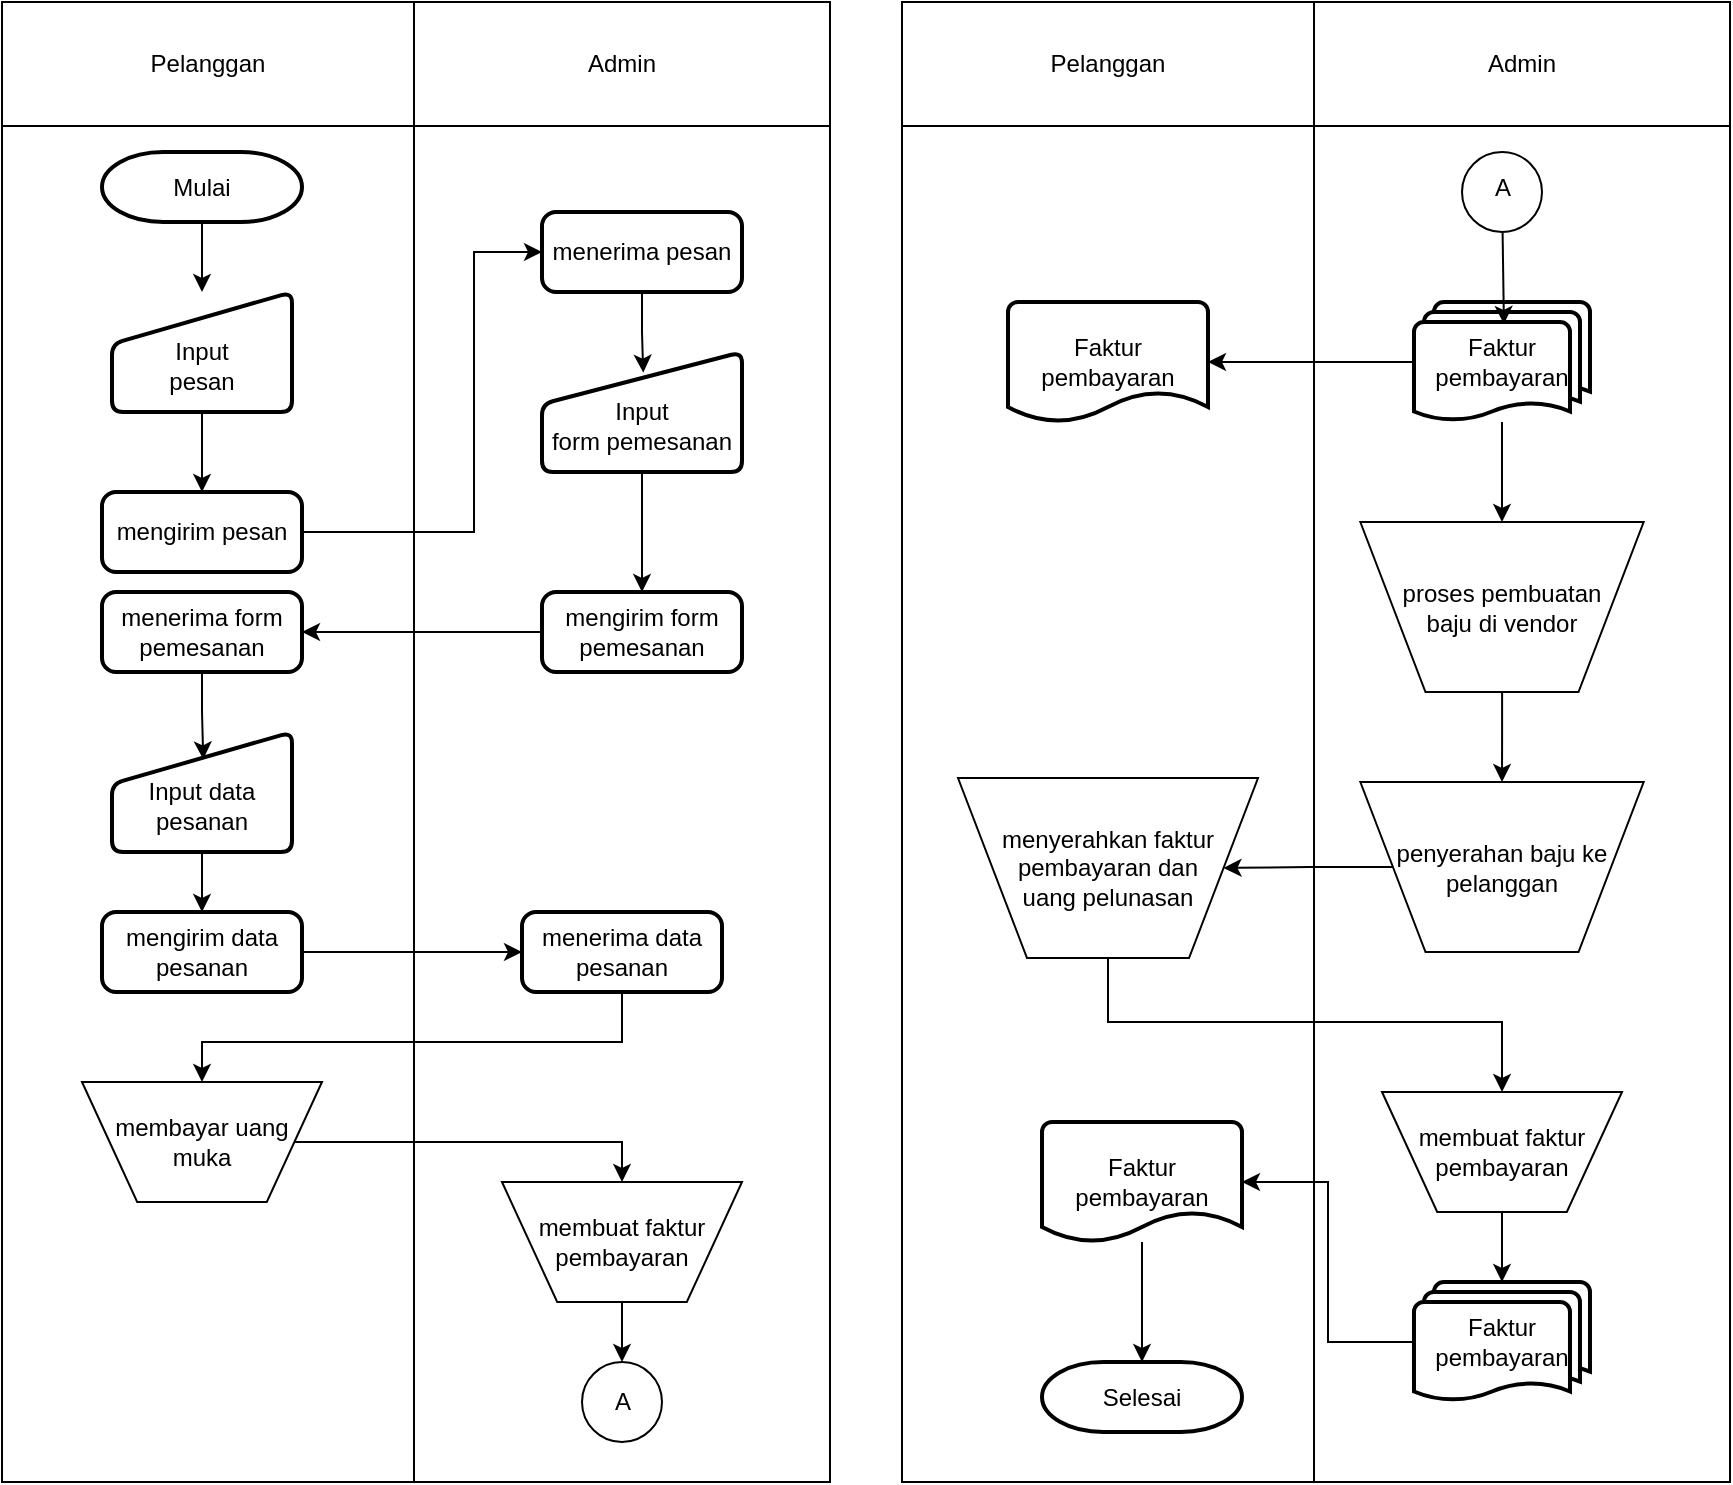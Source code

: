 <mxfile version="22.1.2" type="device" pages="12">
  <diagram id="QMpY18INatV8DMVkIURd" name="flowmap berjalan">
    <mxGraphModel dx="1418" dy="820" grid="1" gridSize="10" guides="1" tooltips="1" connect="1" arrows="1" fold="1" page="1" pageScale="1" pageWidth="827" pageHeight="1169" math="0" shadow="0">
      <root>
        <mxCell id="0" />
        <mxCell id="1" parent="0" />
        <mxCell id="10C7c8WW6-wFNOMcWgSs-6" value="" style="shape=table;startSize=0;container=1;collapsible=0;childLayout=tableLayout;movable=1;resizable=1;rotatable=1;deletable=1;editable=1;locked=0;connectable=1;" parent="1" vertex="1">
          <mxGeometry x="230" y="40" width="414" height="740" as="geometry" />
        </mxCell>
        <mxCell id="10C7c8WW6-wFNOMcWgSs-7" value="" style="shape=tableRow;horizontal=0;startSize=0;swimlaneHead=0;swimlaneBody=0;strokeColor=inherit;top=0;left=0;bottom=0;right=0;collapsible=0;dropTarget=0;fillColor=none;points=[[0,0.5],[1,0.5]];portConstraint=eastwest;" parent="10C7c8WW6-wFNOMcWgSs-6" vertex="1">
          <mxGeometry width="414" height="62" as="geometry" />
        </mxCell>
        <mxCell id="10C7c8WW6-wFNOMcWgSs-8" value="Pelanggan" style="shape=partialRectangle;html=1;whiteSpace=wrap;connectable=0;strokeColor=inherit;overflow=hidden;fillColor=none;top=0;left=0;bottom=0;right=0;pointerEvents=1;" parent="10C7c8WW6-wFNOMcWgSs-7" vertex="1">
          <mxGeometry width="206" height="62" as="geometry">
            <mxRectangle width="206" height="62" as="alternateBounds" />
          </mxGeometry>
        </mxCell>
        <mxCell id="10C7c8WW6-wFNOMcWgSs-9" value="Admin" style="shape=partialRectangle;html=1;whiteSpace=wrap;connectable=0;strokeColor=inherit;overflow=hidden;fillColor=none;top=0;left=0;bottom=0;right=0;pointerEvents=1;movable=0;resizable=0;rotatable=0;deletable=0;editable=0;locked=1;" parent="10C7c8WW6-wFNOMcWgSs-7" vertex="1">
          <mxGeometry x="206" width="208" height="62" as="geometry">
            <mxRectangle width="208" height="62" as="alternateBounds" />
          </mxGeometry>
        </mxCell>
        <mxCell id="10C7c8WW6-wFNOMcWgSs-10" value="" style="shape=tableRow;horizontal=0;startSize=0;swimlaneHead=0;swimlaneBody=0;strokeColor=inherit;top=0;left=0;bottom=0;right=0;collapsible=0;dropTarget=0;fillColor=none;points=[[0,0.5],[1,0.5]];portConstraint=eastwest;" parent="10C7c8WW6-wFNOMcWgSs-6" vertex="1">
          <mxGeometry y="62" width="414" height="678" as="geometry" />
        </mxCell>
        <mxCell id="10C7c8WW6-wFNOMcWgSs-11" value="" style="shape=partialRectangle;html=1;whiteSpace=wrap;connectable=0;strokeColor=inherit;overflow=hidden;fillColor=none;top=0;left=0;bottom=0;right=0;pointerEvents=1;" parent="10C7c8WW6-wFNOMcWgSs-10" vertex="1">
          <mxGeometry width="206" height="678" as="geometry">
            <mxRectangle width="206" height="678" as="alternateBounds" />
          </mxGeometry>
        </mxCell>
        <mxCell id="10C7c8WW6-wFNOMcWgSs-12" value="" style="shape=partialRectangle;html=1;whiteSpace=wrap;connectable=0;strokeColor=inherit;overflow=hidden;fillColor=none;top=0;left=0;bottom=0;right=0;pointerEvents=1;" parent="10C7c8WW6-wFNOMcWgSs-10" vertex="1">
          <mxGeometry x="206" width="208" height="678" as="geometry">
            <mxRectangle width="208" height="678" as="alternateBounds" />
          </mxGeometry>
        </mxCell>
        <mxCell id="10C7c8WW6-wFNOMcWgSs-28" style="edgeStyle=orthogonalEdgeStyle;rounded=0;orthogonalLoop=1;jettySize=auto;html=1;entryX=0.5;entryY=0;entryDx=0;entryDy=0;" parent="1" source="10C7c8WW6-wFNOMcWgSs-16" target="10C7c8WW6-wFNOMcWgSs-27" edge="1">
          <mxGeometry relative="1" as="geometry" />
        </mxCell>
        <mxCell id="10C7c8WW6-wFNOMcWgSs-16" value="&lt;br&gt;Input&lt;br&gt;pesan" style="html=1;strokeWidth=2;shape=manualInput;whiteSpace=wrap;rounded=1;size=26;arcSize=11;" parent="1" vertex="1">
          <mxGeometry x="285" y="185" width="90" height="60" as="geometry" />
        </mxCell>
        <mxCell id="10C7c8WW6-wFNOMcWgSs-19" style="edgeStyle=orthogonalEdgeStyle;rounded=0;orthogonalLoop=1;jettySize=auto;html=1;exitX=0.5;exitY=1;exitDx=0;exitDy=0;exitPerimeter=0;" parent="1" source="clxquNacvnW6Xdt5-p_4-99" target="10C7c8WW6-wFNOMcWgSs-16" edge="1">
          <mxGeometry relative="1" as="geometry">
            <mxPoint x="330" y="160" as="sourcePoint" />
          </mxGeometry>
        </mxCell>
        <mxCell id="10C7c8WW6-wFNOMcWgSs-30" style="edgeStyle=orthogonalEdgeStyle;rounded=0;orthogonalLoop=1;jettySize=auto;html=1;entryX=0;entryY=0.5;entryDx=0;entryDy=0;" parent="1" source="10C7c8WW6-wFNOMcWgSs-27" target="10C7c8WW6-wFNOMcWgSs-29" edge="1">
          <mxGeometry relative="1" as="geometry">
            <Array as="points">
              <mxPoint x="466" y="305" />
              <mxPoint x="466" y="165" />
            </Array>
          </mxGeometry>
        </mxCell>
        <mxCell id="10C7c8WW6-wFNOMcWgSs-27" value="mengirim pesan" style="rounded=1;whiteSpace=wrap;html=1;absoluteArcSize=1;arcSize=14;strokeWidth=2;" parent="1" vertex="1">
          <mxGeometry x="280" y="285" width="100" height="40" as="geometry" />
        </mxCell>
        <mxCell id="10C7c8WW6-wFNOMcWgSs-29" value="menerima pesan" style="rounded=1;whiteSpace=wrap;html=1;absoluteArcSize=1;arcSize=14;strokeWidth=2;" parent="1" vertex="1">
          <mxGeometry x="500" y="145" width="100" height="40" as="geometry" />
        </mxCell>
        <mxCell id="10C7c8WW6-wFNOMcWgSs-34" style="edgeStyle=orthogonalEdgeStyle;rounded=0;orthogonalLoop=1;jettySize=auto;html=1;entryX=0.5;entryY=0;entryDx=0;entryDy=0;" parent="1" source="10C7c8WW6-wFNOMcWgSs-31" target="10C7c8WW6-wFNOMcWgSs-33" edge="1">
          <mxGeometry relative="1" as="geometry" />
        </mxCell>
        <mxCell id="10C7c8WW6-wFNOMcWgSs-31" value="&lt;br&gt;Input&lt;br&gt;form pemesanan" style="html=1;strokeWidth=2;shape=manualInput;whiteSpace=wrap;rounded=1;size=26;arcSize=11;" parent="1" vertex="1">
          <mxGeometry x="500" y="215" width="100" height="60" as="geometry" />
        </mxCell>
        <mxCell id="10C7c8WW6-wFNOMcWgSs-32" style="edgeStyle=orthogonalEdgeStyle;rounded=0;orthogonalLoop=1;jettySize=auto;html=1;entryX=0.506;entryY=0.172;entryDx=0;entryDy=0;entryPerimeter=0;" parent="1" source="10C7c8WW6-wFNOMcWgSs-29" target="10C7c8WW6-wFNOMcWgSs-31" edge="1">
          <mxGeometry relative="1" as="geometry" />
        </mxCell>
        <mxCell id="10C7c8WW6-wFNOMcWgSs-36" style="edgeStyle=orthogonalEdgeStyle;rounded=0;orthogonalLoop=1;jettySize=auto;html=1;entryX=1;entryY=0.5;entryDx=0;entryDy=0;" parent="1" source="10C7c8WW6-wFNOMcWgSs-33" target="10C7c8WW6-wFNOMcWgSs-35" edge="1">
          <mxGeometry relative="1" as="geometry" />
        </mxCell>
        <mxCell id="10C7c8WW6-wFNOMcWgSs-33" value="mengirim form pemesanan" style="rounded=1;whiteSpace=wrap;html=1;absoluteArcSize=1;arcSize=14;strokeWidth=2;" parent="1" vertex="1">
          <mxGeometry x="500" y="335" width="100" height="40" as="geometry" />
        </mxCell>
        <mxCell id="10C7c8WW6-wFNOMcWgSs-35" value="menerima form&lt;br&gt;pemesanan" style="rounded=1;whiteSpace=wrap;html=1;absoluteArcSize=1;arcSize=14;strokeWidth=2;" parent="1" vertex="1">
          <mxGeometry x="280" y="335" width="100" height="40" as="geometry" />
        </mxCell>
        <mxCell id="10C7c8WW6-wFNOMcWgSs-40" style="edgeStyle=orthogonalEdgeStyle;rounded=0;orthogonalLoop=1;jettySize=auto;html=1;entryX=0.5;entryY=0;entryDx=0;entryDy=0;" parent="1" source="10C7c8WW6-wFNOMcWgSs-37" target="10C7c8WW6-wFNOMcWgSs-39" edge="1">
          <mxGeometry relative="1" as="geometry" />
        </mxCell>
        <mxCell id="10C7c8WW6-wFNOMcWgSs-37" value="&lt;br&gt;Input data&lt;br&gt;pesanan" style="html=1;strokeWidth=2;shape=manualInput;whiteSpace=wrap;rounded=1;size=26;arcSize=11;" parent="1" vertex="1">
          <mxGeometry x="285" y="405" width="90" height="60" as="geometry" />
        </mxCell>
        <mxCell id="10C7c8WW6-wFNOMcWgSs-38" style="edgeStyle=orthogonalEdgeStyle;rounded=0;orthogonalLoop=1;jettySize=auto;html=1;entryX=0.507;entryY=0.228;entryDx=0;entryDy=0;entryPerimeter=0;" parent="1" source="10C7c8WW6-wFNOMcWgSs-35" target="10C7c8WW6-wFNOMcWgSs-37" edge="1">
          <mxGeometry relative="1" as="geometry" />
        </mxCell>
        <mxCell id="clxquNacvnW6Xdt5-p_4-2" style="edgeStyle=orthogonalEdgeStyle;rounded=0;orthogonalLoop=1;jettySize=auto;html=1;entryX=0;entryY=0.5;entryDx=0;entryDy=0;" parent="1" source="10C7c8WW6-wFNOMcWgSs-39" target="clxquNacvnW6Xdt5-p_4-1" edge="1">
          <mxGeometry relative="1" as="geometry" />
        </mxCell>
        <mxCell id="10C7c8WW6-wFNOMcWgSs-39" value="mengirim data pesanan" style="rounded=1;whiteSpace=wrap;html=1;absoluteArcSize=1;arcSize=14;strokeWidth=2;" parent="1" vertex="1">
          <mxGeometry x="280" y="495" width="100" height="40" as="geometry" />
        </mxCell>
        <mxCell id="clxquNacvnW6Xdt5-p_4-4" style="edgeStyle=orthogonalEdgeStyle;rounded=0;orthogonalLoop=1;jettySize=auto;html=1;" parent="1" source="clxquNacvnW6Xdt5-p_4-1" target="clxquNacvnW6Xdt5-p_4-3" edge="1">
          <mxGeometry relative="1" as="geometry">
            <Array as="points">
              <mxPoint x="540" y="560" />
              <mxPoint x="330" y="560" />
            </Array>
          </mxGeometry>
        </mxCell>
        <mxCell id="clxquNacvnW6Xdt5-p_4-1" value="menerima data pesanan" style="rounded=1;whiteSpace=wrap;html=1;absoluteArcSize=1;arcSize=14;strokeWidth=2;" parent="1" vertex="1">
          <mxGeometry x="490" y="495" width="100" height="40" as="geometry" />
        </mxCell>
        <mxCell id="clxquNacvnW6Xdt5-p_4-6" style="edgeStyle=orthogonalEdgeStyle;rounded=0;orthogonalLoop=1;jettySize=auto;html=1;entryX=0.5;entryY=0;entryDx=0;entryDy=0;" parent="1" source="clxquNacvnW6Xdt5-p_4-3" target="clxquNacvnW6Xdt5-p_4-5" edge="1">
          <mxGeometry relative="1" as="geometry" />
        </mxCell>
        <mxCell id="clxquNacvnW6Xdt5-p_4-3" value="membayar uang muka" style="verticalLabelPosition=middle;verticalAlign=middle;html=1;shape=trapezoid;perimeter=trapezoidPerimeter;whiteSpace=wrap;size=0.23;arcSize=10;flipV=1;labelPosition=center;align=center;" parent="1" vertex="1">
          <mxGeometry x="270" y="580" width="120" height="60" as="geometry" />
        </mxCell>
        <mxCell id="clxquNacvnW6Xdt5-p_4-5" value="membuat faktur pembayaran" style="verticalLabelPosition=middle;verticalAlign=middle;html=1;shape=trapezoid;perimeter=trapezoidPerimeter;whiteSpace=wrap;size=0.23;arcSize=10;flipV=1;labelPosition=center;align=center;" parent="1" vertex="1">
          <mxGeometry x="480" y="630" width="120" height="60" as="geometry" />
        </mxCell>
        <mxCell id="clxquNacvnW6Xdt5-p_4-7" value="" style="verticalLabelPosition=bottom;verticalAlign=top;html=1;shape=mxgraph.flowchart.on-page_reference;align=center;" parent="1" vertex="1">
          <mxGeometry x="520" y="720" width="40" height="40" as="geometry" />
        </mxCell>
        <mxCell id="clxquNacvnW6Xdt5-p_4-8" style="edgeStyle=orthogonalEdgeStyle;rounded=0;orthogonalLoop=1;jettySize=auto;html=1;entryX=0.5;entryY=0;entryDx=0;entryDy=0;entryPerimeter=0;" parent="1" source="clxquNacvnW6Xdt5-p_4-5" target="clxquNacvnW6Xdt5-p_4-7" edge="1">
          <mxGeometry relative="1" as="geometry" />
        </mxCell>
        <mxCell id="clxquNacvnW6Xdt5-p_4-41" value="" style="shape=table;startSize=0;container=1;collapsible=0;childLayout=tableLayout;movable=0;resizable=0;rotatable=0;deletable=0;editable=0;locked=1;connectable=0;" parent="1" vertex="1">
          <mxGeometry x="680" y="40" width="414" height="740" as="geometry" />
        </mxCell>
        <mxCell id="clxquNacvnW6Xdt5-p_4-42" value="" style="shape=tableRow;horizontal=0;startSize=0;swimlaneHead=0;swimlaneBody=0;strokeColor=inherit;top=0;left=0;bottom=0;right=0;collapsible=0;dropTarget=0;fillColor=none;points=[[0,0.5],[1,0.5]];portConstraint=eastwest;" parent="clxquNacvnW6Xdt5-p_4-41" vertex="1">
          <mxGeometry width="414" height="62" as="geometry" />
        </mxCell>
        <mxCell id="clxquNacvnW6Xdt5-p_4-43" value="Pelanggan" style="shape=partialRectangle;html=1;whiteSpace=wrap;connectable=0;strokeColor=inherit;overflow=hidden;fillColor=none;top=0;left=0;bottom=0;right=0;pointerEvents=1;" parent="clxquNacvnW6Xdt5-p_4-42" vertex="1">
          <mxGeometry width="206" height="62" as="geometry">
            <mxRectangle width="206" height="62" as="alternateBounds" />
          </mxGeometry>
        </mxCell>
        <mxCell id="clxquNacvnW6Xdt5-p_4-44" value="Admin" style="shape=partialRectangle;html=1;whiteSpace=wrap;connectable=0;strokeColor=inherit;overflow=hidden;fillColor=none;top=0;left=0;bottom=0;right=0;pointerEvents=1;movable=0;resizable=0;rotatable=0;deletable=0;editable=0;locked=1;" parent="clxquNacvnW6Xdt5-p_4-42" vertex="1">
          <mxGeometry x="206" width="208" height="62" as="geometry">
            <mxRectangle width="208" height="62" as="alternateBounds" />
          </mxGeometry>
        </mxCell>
        <mxCell id="clxquNacvnW6Xdt5-p_4-45" value="" style="shape=tableRow;horizontal=0;startSize=0;swimlaneHead=0;swimlaneBody=0;strokeColor=inherit;top=0;left=0;bottom=0;right=0;collapsible=0;dropTarget=0;fillColor=none;points=[[0,0.5],[1,0.5]];portConstraint=eastwest;" parent="clxquNacvnW6Xdt5-p_4-41" vertex="1">
          <mxGeometry y="62" width="414" height="678" as="geometry" />
        </mxCell>
        <mxCell id="clxquNacvnW6Xdt5-p_4-46" value="" style="shape=partialRectangle;html=1;whiteSpace=wrap;connectable=0;strokeColor=inherit;overflow=hidden;fillColor=none;top=0;left=0;bottom=0;right=0;pointerEvents=1;" parent="clxquNacvnW6Xdt5-p_4-45" vertex="1">
          <mxGeometry width="206" height="678" as="geometry">
            <mxRectangle width="206" height="678" as="alternateBounds" />
          </mxGeometry>
        </mxCell>
        <mxCell id="clxquNacvnW6Xdt5-p_4-47" value="" style="shape=partialRectangle;html=1;whiteSpace=wrap;connectable=0;strokeColor=inherit;overflow=hidden;fillColor=none;top=0;left=0;bottom=0;right=0;pointerEvents=1;" parent="clxquNacvnW6Xdt5-p_4-45" vertex="1">
          <mxGeometry x="206" width="208" height="678" as="geometry">
            <mxRectangle width="208" height="678" as="alternateBounds" />
          </mxGeometry>
        </mxCell>
        <mxCell id="clxquNacvnW6Xdt5-p_4-73" value="" style="verticalLabelPosition=bottom;verticalAlign=top;html=1;shape=mxgraph.flowchart.on-page_reference;align=center;" parent="1" vertex="1">
          <mxGeometry x="960" y="115" width="40" height="40" as="geometry" />
        </mxCell>
        <mxCell id="clxquNacvnW6Xdt5-p_4-80" style="edgeStyle=orthogonalEdgeStyle;rounded=0;orthogonalLoop=1;jettySize=auto;html=1;entryX=0.5;entryY=0;entryDx=0;entryDy=0;" parent="1" source="clxquNacvnW6Xdt5-p_4-75" target="clxquNacvnW6Xdt5-p_4-79" edge="1">
          <mxGeometry relative="1" as="geometry" />
        </mxCell>
        <mxCell id="clxquNacvnW6Xdt5-p_4-75" value="Faktur pembayaran" style="strokeWidth=2;html=1;shape=mxgraph.flowchart.multi-document;whiteSpace=wrap;" parent="1" vertex="1">
          <mxGeometry x="936" y="190" width="88" height="60" as="geometry" />
        </mxCell>
        <mxCell id="clxquNacvnW6Xdt5-p_4-76" style="rounded=0;orthogonalLoop=1;jettySize=auto;html=1;entryX=0.511;entryY=0.183;entryDx=0;entryDy=0;entryPerimeter=0;" parent="1" source="clxquNacvnW6Xdt5-p_4-73" target="clxquNacvnW6Xdt5-p_4-75" edge="1">
          <mxGeometry relative="1" as="geometry" />
        </mxCell>
        <mxCell id="clxquNacvnW6Xdt5-p_4-77" value="Faktur pembayaran" style="strokeWidth=2;html=1;shape=mxgraph.flowchart.document2;whiteSpace=wrap;size=0.25;" parent="1" vertex="1">
          <mxGeometry x="733" y="190" width="100" height="60" as="geometry" />
        </mxCell>
        <mxCell id="clxquNacvnW6Xdt5-p_4-78" style="edgeStyle=orthogonalEdgeStyle;rounded=0;orthogonalLoop=1;jettySize=auto;html=1;entryX=1;entryY=0.5;entryDx=0;entryDy=0;entryPerimeter=0;" parent="1" source="clxquNacvnW6Xdt5-p_4-75" target="clxquNacvnW6Xdt5-p_4-77" edge="1">
          <mxGeometry relative="1" as="geometry" />
        </mxCell>
        <mxCell id="clxquNacvnW6Xdt5-p_4-82" style="edgeStyle=orthogonalEdgeStyle;rounded=0;orthogonalLoop=1;jettySize=auto;html=1;entryX=0.5;entryY=0;entryDx=0;entryDy=0;" parent="1" source="clxquNacvnW6Xdt5-p_4-79" target="clxquNacvnW6Xdt5-p_4-81" edge="1">
          <mxGeometry relative="1" as="geometry" />
        </mxCell>
        <mxCell id="clxquNacvnW6Xdt5-p_4-79" value="proses pembuatan&lt;br&gt;baju di vendor" style="verticalLabelPosition=middle;verticalAlign=middle;html=1;shape=trapezoid;perimeter=trapezoidPerimeter;whiteSpace=wrap;size=0.23;arcSize=10;flipV=1;labelPosition=center;align=center;" parent="1" vertex="1">
          <mxGeometry x="909.16" y="300" width="141.67" height="85" as="geometry" />
        </mxCell>
        <mxCell id="clxquNacvnW6Xdt5-p_4-91" style="edgeStyle=orthogonalEdgeStyle;rounded=0;orthogonalLoop=1;jettySize=auto;html=1;entryX=1;entryY=0.5;entryDx=0;entryDy=0;" parent="1" source="clxquNacvnW6Xdt5-p_4-81" target="clxquNacvnW6Xdt5-p_4-90" edge="1">
          <mxGeometry relative="1" as="geometry" />
        </mxCell>
        <mxCell id="clxquNacvnW6Xdt5-p_4-81" value="penyerahan baju ke pelanggan" style="verticalLabelPosition=middle;verticalAlign=middle;html=1;shape=trapezoid;perimeter=trapezoidPerimeter;whiteSpace=wrap;size=0.23;arcSize=10;flipV=1;labelPosition=center;align=center;" parent="1" vertex="1">
          <mxGeometry x="909.17" y="430" width="141.67" height="85" as="geometry" />
        </mxCell>
        <mxCell id="clxquNacvnW6Xdt5-p_4-93" style="edgeStyle=orthogonalEdgeStyle;rounded=0;orthogonalLoop=1;jettySize=auto;html=1;entryX=0.5;entryY=0;entryDx=0;entryDy=0;" parent="1" source="clxquNacvnW6Xdt5-p_4-90" target="clxquNacvnW6Xdt5-p_4-92" edge="1">
          <mxGeometry relative="1" as="geometry">
            <Array as="points">
              <mxPoint x="783" y="550" />
              <mxPoint x="980" y="550" />
            </Array>
          </mxGeometry>
        </mxCell>
        <mxCell id="clxquNacvnW6Xdt5-p_4-90" value="menyerahkan faktur&lt;br&gt;pembayaran dan &lt;br&gt;uang pelunasan" style="verticalLabelPosition=middle;verticalAlign=middle;html=1;shape=trapezoid;perimeter=trapezoidPerimeter;whiteSpace=wrap;size=0.23;arcSize=10;flipV=1;labelPosition=center;align=center;" parent="1" vertex="1">
          <mxGeometry x="708" y="428" width="150.01" height="90" as="geometry" />
        </mxCell>
        <mxCell id="clxquNacvnW6Xdt5-p_4-92" value="membuat faktur pembayaran" style="verticalLabelPosition=middle;verticalAlign=middle;html=1;shape=trapezoid;perimeter=trapezoidPerimeter;whiteSpace=wrap;size=0.23;arcSize=10;flipV=1;labelPosition=center;align=center;" parent="1" vertex="1">
          <mxGeometry x="920.01" y="585" width="120" height="60" as="geometry" />
        </mxCell>
        <mxCell id="clxquNacvnW6Xdt5-p_4-94" value="Faktur pembayaran" style="strokeWidth=2;html=1;shape=mxgraph.flowchart.multi-document;whiteSpace=wrap;" parent="1" vertex="1">
          <mxGeometry x="935.99" y="680" width="88" height="60" as="geometry" />
        </mxCell>
        <mxCell id="clxquNacvnW6Xdt5-p_4-95" style="edgeStyle=orthogonalEdgeStyle;rounded=0;orthogonalLoop=1;jettySize=auto;html=1;entryX=0.5;entryY=0;entryDx=0;entryDy=0;entryPerimeter=0;" parent="1" source="clxquNacvnW6Xdt5-p_4-92" target="clxquNacvnW6Xdt5-p_4-94" edge="1">
          <mxGeometry relative="1" as="geometry" />
        </mxCell>
        <mxCell id="clxquNacvnW6Xdt5-p_4-96" value="Faktur pembayaran" style="strokeWidth=2;html=1;shape=mxgraph.flowchart.document2;whiteSpace=wrap;size=0.25;" parent="1" vertex="1">
          <mxGeometry x="750" y="600" width="100" height="60" as="geometry" />
        </mxCell>
        <mxCell id="clxquNacvnW6Xdt5-p_4-97" style="edgeStyle=orthogonalEdgeStyle;rounded=0;orthogonalLoop=1;jettySize=auto;html=1;entryX=1;entryY=0.5;entryDx=0;entryDy=0;entryPerimeter=0;" parent="1" source="clxquNacvnW6Xdt5-p_4-94" target="clxquNacvnW6Xdt5-p_4-96" edge="1">
          <mxGeometry relative="1" as="geometry" />
        </mxCell>
        <mxCell id="clxquNacvnW6Xdt5-p_4-99" value="Mulai" style="strokeWidth=2;html=1;shape=mxgraph.flowchart.terminator;whiteSpace=wrap;" parent="1" vertex="1">
          <mxGeometry x="280" y="115" width="100" height="35" as="geometry" />
        </mxCell>
        <mxCell id="clxquNacvnW6Xdt5-p_4-101" value="Selesai" style="strokeWidth=2;html=1;shape=mxgraph.flowchart.terminator;whiteSpace=wrap;" parent="1" vertex="1">
          <mxGeometry x="750" y="720" width="100" height="35" as="geometry" />
        </mxCell>
        <mxCell id="clxquNacvnW6Xdt5-p_4-102" style="edgeStyle=orthogonalEdgeStyle;rounded=0;orthogonalLoop=1;jettySize=auto;html=1;entryX=0.5;entryY=0;entryDx=0;entryDy=0;entryPerimeter=0;" parent="1" source="clxquNacvnW6Xdt5-p_4-96" target="clxquNacvnW6Xdt5-p_4-101" edge="1">
          <mxGeometry relative="1" as="geometry" />
        </mxCell>
        <mxCell id="ir6GU7hsaN2fiy0YwQMq-1" value="A" style="text;html=1;align=center;verticalAlign=middle;resizable=0;points=[];autosize=1;strokeColor=none;fillColor=none;" parent="1" vertex="1">
          <mxGeometry x="525" y="725" width="30" height="30" as="geometry" />
        </mxCell>
        <mxCell id="ir6GU7hsaN2fiy0YwQMq-2" value="A" style="text;html=1;align=center;verticalAlign=middle;resizable=0;points=[];autosize=1;strokeColor=none;fillColor=none;" parent="1" vertex="1">
          <mxGeometry x="965.01" y="117.5" width="30" height="30" as="geometry" />
        </mxCell>
      </root>
    </mxGraphModel>
  </diagram>
  <diagram id="AD9rfImMawn13gonItuF" name="Flowmap usulan">
    <mxGraphModel dx="1434" dy="836" grid="1" gridSize="10" guides="1" tooltips="1" connect="1" arrows="1" fold="1" page="1" pageScale="1" pageWidth="827" pageHeight="1169" math="0" shadow="0">
      <root>
        <mxCell id="0" />
        <mxCell id="1" parent="0" />
        <mxCell id="Ok-JzAnoBVczudLG37o9-1" value="" style="shape=table;startSize=0;container=1;collapsible=0;childLayout=tableLayout;movable=1;resizable=1;rotatable=1;deletable=1;editable=1;locked=0;connectable=1;" parent="1" vertex="1">
          <mxGeometry x="230" y="40" width="414" height="900" as="geometry" />
        </mxCell>
        <mxCell id="Ok-JzAnoBVczudLG37o9-2" value="" style="shape=tableRow;horizontal=0;startSize=0;swimlaneHead=0;swimlaneBody=0;strokeColor=inherit;top=0;left=0;bottom=0;right=0;collapsible=0;dropTarget=0;fillColor=none;points=[[0,0.5],[1,0.5]];portConstraint=eastwest;" parent="Ok-JzAnoBVczudLG37o9-1" vertex="1">
          <mxGeometry width="414" height="76" as="geometry" />
        </mxCell>
        <mxCell id="Ok-JzAnoBVczudLG37o9-3" value="Pelanggan" style="shape=partialRectangle;html=1;whiteSpace=wrap;connectable=0;strokeColor=inherit;overflow=hidden;fillColor=none;top=0;left=0;bottom=0;right=0;pointerEvents=1;" parent="Ok-JzAnoBVczudLG37o9-2" vertex="1">
          <mxGeometry width="206" height="76" as="geometry">
            <mxRectangle width="206" height="76" as="alternateBounds" />
          </mxGeometry>
        </mxCell>
        <mxCell id="Ok-JzAnoBVczudLG37o9-4" value="Admin" style="shape=partialRectangle;html=1;whiteSpace=wrap;connectable=0;strokeColor=inherit;overflow=hidden;fillColor=none;top=0;left=0;bottom=0;right=0;pointerEvents=1;movable=0;resizable=0;rotatable=0;deletable=0;editable=0;locked=1;" parent="Ok-JzAnoBVczudLG37o9-2" vertex="1">
          <mxGeometry x="206" width="208" height="76" as="geometry">
            <mxRectangle width="208" height="76" as="alternateBounds" />
          </mxGeometry>
        </mxCell>
        <mxCell id="Ok-JzAnoBVczudLG37o9-5" value="" style="shape=tableRow;horizontal=0;startSize=0;swimlaneHead=0;swimlaneBody=0;strokeColor=inherit;top=0;left=0;bottom=0;right=0;collapsible=0;dropTarget=0;fillColor=none;points=[[0,0.5],[1,0.5]];portConstraint=eastwest;" parent="Ok-JzAnoBVczudLG37o9-1" vertex="1">
          <mxGeometry y="76" width="414" height="824" as="geometry" />
        </mxCell>
        <mxCell id="Ok-JzAnoBVczudLG37o9-6" value="" style="shape=partialRectangle;html=1;whiteSpace=wrap;connectable=0;strokeColor=inherit;overflow=hidden;fillColor=none;top=0;left=0;bottom=0;right=0;pointerEvents=1;" parent="Ok-JzAnoBVczudLG37o9-5" vertex="1">
          <mxGeometry width="206" height="824" as="geometry">
            <mxRectangle width="206" height="824" as="alternateBounds" />
          </mxGeometry>
        </mxCell>
        <mxCell id="Ok-JzAnoBVczudLG37o9-7" value="" style="shape=partialRectangle;html=1;whiteSpace=wrap;connectable=0;strokeColor=inherit;overflow=hidden;fillColor=none;top=0;left=0;bottom=0;right=0;pointerEvents=1;" parent="Ok-JzAnoBVczudLG37o9-5" vertex="1">
          <mxGeometry x="206" width="208" height="824" as="geometry">
            <mxRectangle width="208" height="824" as="alternateBounds" />
          </mxGeometry>
        </mxCell>
        <mxCell id="Ok-JzAnoBVczudLG37o9-11" style="edgeStyle=orthogonalEdgeStyle;rounded=0;orthogonalLoop=1;jettySize=auto;html=1;entryX=0.5;entryY=0;entryDx=0;entryDy=0;" parent="1" source="Ok-JzAnoBVczudLG37o9-9" target="Ok-JzAnoBVczudLG37o9-10" edge="1">
          <mxGeometry relative="1" as="geometry" />
        </mxCell>
        <mxCell id="Ok-JzAnoBVczudLG37o9-9" value="Mulai" style="strokeWidth=2;html=1;shape=mxgraph.flowchart.terminator;whiteSpace=wrap;" parent="1" vertex="1">
          <mxGeometry x="280" y="130" width="100" height="40" as="geometry" />
        </mxCell>
        <mxCell id="Ok-JzAnoBVczudLG37o9-13" style="edgeStyle=orthogonalEdgeStyle;rounded=0;orthogonalLoop=1;jettySize=auto;html=1;" parent="1" source="Ok-JzAnoBVczudLG37o9-10" target="Ok-JzAnoBVczudLG37o9-14" edge="1">
          <mxGeometry relative="1" as="geometry">
            <mxPoint x="330" y="300" as="targetPoint" />
          </mxGeometry>
        </mxCell>
        <mxCell id="Ok-JzAnoBVczudLG37o9-10" value="mengakses sistem &lt;br&gt;E-katalog" style="verticalLabelPosition=middle;verticalAlign=middle;html=1;shape=trapezoid;perimeter=trapezoidPerimeter;whiteSpace=wrap;size=0.23;arcSize=10;flipV=1;labelPosition=center;align=center;" parent="1" vertex="1">
          <mxGeometry x="280" y="200" width="100" height="60" as="geometry" />
        </mxCell>
        <mxCell id="Ok-JzAnoBVczudLG37o9-16" style="edgeStyle=orthogonalEdgeStyle;rounded=0;orthogonalLoop=1;jettySize=auto;html=1;entryX=0.5;entryY=0;entryDx=0;entryDy=0;" parent="1" source="Ok-JzAnoBVczudLG37o9-14" target="Ok-JzAnoBVczudLG37o9-15" edge="1">
          <mxGeometry relative="1" as="geometry" />
        </mxCell>
        <mxCell id="Ok-JzAnoBVczudLG37o9-14" value="Mengisi Form Pemesanan" style="html=1;strokeWidth=2;shape=manualInput;whiteSpace=wrap;rounded=1;size=26;arcSize=11;verticalAlign=bottom;" parent="1" vertex="1">
          <mxGeometry x="275" y="290" width="110" height="60" as="geometry" />
        </mxCell>
        <mxCell id="Ok-JzAnoBVczudLG37o9-15" value="Data pemesanan dikirm" style="rounded=1;whiteSpace=wrap;html=1;absoluteArcSize=1;arcSize=14;strokeWidth=2;" parent="1" vertex="1">
          <mxGeometry x="280" y="390" width="100" height="50" as="geometry" />
        </mxCell>
        <mxCell id="Ok-JzAnoBVczudLG37o9-20" style="edgeStyle=orthogonalEdgeStyle;rounded=0;orthogonalLoop=1;jettySize=auto;html=1;" parent="1" source="Ok-JzAnoBVczudLG37o9-17" target="Ok-JzAnoBVczudLG37o9-19" edge="1">
          <mxGeometry relative="1" as="geometry" />
        </mxCell>
        <mxCell id="Ok-JzAnoBVczudLG37o9-17" value="Database" style="strokeWidth=2;html=1;shape=mxgraph.flowchart.database;whiteSpace=wrap;" parent="1" vertex="1">
          <mxGeometry x="510" y="130" width="60" height="60" as="geometry" />
        </mxCell>
        <mxCell id="Ok-JzAnoBVczudLG37o9-18" style="edgeStyle=orthogonalEdgeStyle;rounded=0;orthogonalLoop=1;jettySize=auto;html=1;entryX=0;entryY=0.5;entryDx=0;entryDy=0;entryPerimeter=0;" parent="1" source="Ok-JzAnoBVczudLG37o9-15" target="Ok-JzAnoBVczudLG37o9-17" edge="1">
          <mxGeometry relative="1" as="geometry" />
        </mxCell>
        <mxCell id="Ok-JzAnoBVczudLG37o9-19" value="Menerima notifikasi pemesanan" style="rounded=1;whiteSpace=wrap;html=1;absoluteArcSize=1;arcSize=14;strokeWidth=2;" parent="1" vertex="1">
          <mxGeometry x="490" y="220" width="100" height="50" as="geometry" />
        </mxCell>
        <mxCell id="IeyCsSXxed0QC1WKiduF-2" style="edgeStyle=orthogonalEdgeStyle;rounded=0;orthogonalLoop=1;jettySize=auto;html=1;entryX=0.5;entryY=0;entryDx=0;entryDy=0;" parent="1" source="Ok-JzAnoBVczudLG37o9-21" target="IeyCsSXxed0QC1WKiduF-1" edge="1">
          <mxGeometry relative="1" as="geometry" />
        </mxCell>
        <mxCell id="Ok-JzAnoBVczudLG37o9-21" value="Konfirmasi pemesanan" style="html=1;strokeWidth=2;shape=manualInput;whiteSpace=wrap;rounded=1;size=26;arcSize=11;verticalAlign=bottom;" parent="1" vertex="1">
          <mxGeometry x="485" y="290" width="110" height="60" as="geometry" />
        </mxCell>
        <mxCell id="Ok-JzAnoBVczudLG37o9-22" style="edgeStyle=orthogonalEdgeStyle;rounded=0;orthogonalLoop=1;jettySize=auto;html=1;entryX=0.509;entryY=0.133;entryDx=0;entryDy=0;entryPerimeter=0;" parent="1" source="Ok-JzAnoBVczudLG37o9-19" target="Ok-JzAnoBVczudLG37o9-21" edge="1">
          <mxGeometry relative="1" as="geometry" />
        </mxCell>
        <mxCell id="IeyCsSXxed0QC1WKiduF-4" style="edgeStyle=orthogonalEdgeStyle;rounded=0;orthogonalLoop=1;jettySize=auto;html=1;" parent="1" source="IeyCsSXxed0QC1WKiduF-1" target="IeyCsSXxed0QC1WKiduF-3" edge="1">
          <mxGeometry relative="1" as="geometry">
            <Array as="points">
              <mxPoint x="540" y="450" />
              <mxPoint x="330" y="450" />
            </Array>
          </mxGeometry>
        </mxCell>
        <mxCell id="IeyCsSXxed0QC1WKiduF-1" value="Mengirim pesan" style="rounded=1;whiteSpace=wrap;html=1;absoluteArcSize=1;arcSize=14;strokeWidth=2;" parent="1" vertex="1">
          <mxGeometry x="490" y="385" width="100" height="50" as="geometry" />
        </mxCell>
        <mxCell id="IeyCsSXxed0QC1WKiduF-6" style="edgeStyle=orthogonalEdgeStyle;rounded=0;orthogonalLoop=1;jettySize=auto;html=1;entryX=0.5;entryY=0;entryDx=0;entryDy=0;" parent="1" source="IeyCsSXxed0QC1WKiduF-3" target="IeyCsSXxed0QC1WKiduF-5" edge="1">
          <mxGeometry relative="1" as="geometry" />
        </mxCell>
        <mxCell id="IeyCsSXxed0QC1WKiduF-3" value="Menerima konfirmasi pemesanan" style="rounded=1;whiteSpace=wrap;html=1;absoluteArcSize=1;arcSize=14;strokeWidth=2;" parent="1" vertex="1">
          <mxGeometry x="280" y="470" width="100" height="50" as="geometry" />
        </mxCell>
        <mxCell id="IeyCsSXxed0QC1WKiduF-8" style="edgeStyle=orthogonalEdgeStyle;rounded=0;orthogonalLoop=1;jettySize=auto;html=1;entryX=0;entryY=0.75;entryDx=0;entryDy=0;" parent="1" source="IeyCsSXxed0QC1WKiduF-5" target="IeyCsSXxed0QC1WKiduF-7" edge="1">
          <mxGeometry relative="1" as="geometry" />
        </mxCell>
        <mxCell id="IeyCsSXxed0QC1WKiduF-5" value="Membayar&lt;br&gt;uang&lt;br&gt;muka" style="verticalLabelPosition=middle;verticalAlign=middle;html=1;shape=trapezoid;perimeter=trapezoidPerimeter;whiteSpace=wrap;size=0.23;arcSize=10;flipV=1;labelPosition=center;align=center;" parent="1" vertex="1">
          <mxGeometry x="280" y="550" width="100" height="60" as="geometry" />
        </mxCell>
        <mxCell id="IeyCsSXxed0QC1WKiduF-11" style="edgeStyle=orthogonalEdgeStyle;rounded=0;orthogonalLoop=1;jettySize=auto;html=1;entryX=0.5;entryY=0;entryDx=0;entryDy=0;" parent="1" source="IeyCsSXxed0QC1WKiduF-7" target="IeyCsSXxed0QC1WKiduF-9" edge="1">
          <mxGeometry relative="1" as="geometry" />
        </mxCell>
        <mxCell id="IeyCsSXxed0QC1WKiduF-7" value="Membuat faktur" style="html=1;strokeWidth=2;shape=manualInput;whiteSpace=wrap;rounded=1;size=26;arcSize=11;verticalAlign=bottom;" parent="1" vertex="1">
          <mxGeometry x="485" y="535" width="110" height="60" as="geometry" />
        </mxCell>
        <mxCell id="IeyCsSXxed0QC1WKiduF-9" value="Faktur dicetak" style="rounded=1;whiteSpace=wrap;html=1;absoluteArcSize=1;arcSize=14;strokeWidth=2;" parent="1" vertex="1">
          <mxGeometry x="490" y="630" width="100" height="50" as="geometry" />
        </mxCell>
        <mxCell id="IeyCsSXxed0QC1WKiduF-10" style="edgeStyle=orthogonalEdgeStyle;rounded=0;orthogonalLoop=1;jettySize=auto;html=1;entryX=1;entryY=0.5;entryDx=0;entryDy=0;entryPerimeter=0;" parent="1" source="IeyCsSXxed0QC1WKiduF-7" target="Ok-JzAnoBVczudLG37o9-17" edge="1">
          <mxGeometry relative="1" as="geometry">
            <Array as="points">
              <mxPoint x="620" y="565" />
              <mxPoint x="620" y="160" />
            </Array>
          </mxGeometry>
        </mxCell>
        <mxCell id="IeyCsSXxed0QC1WKiduF-12" value="Faktur Pembayaran" style="strokeWidth=2;html=1;shape=mxgraph.flowchart.multi-document;whiteSpace=wrap;" parent="1" vertex="1">
          <mxGeometry x="496" y="710" width="88" height="60" as="geometry" />
        </mxCell>
        <mxCell id="IeyCsSXxed0QC1WKiduF-13" style="edgeStyle=orthogonalEdgeStyle;rounded=0;orthogonalLoop=1;jettySize=auto;html=1;entryX=0.5;entryY=0;entryDx=0;entryDy=0;entryPerimeter=0;" parent="1" source="IeyCsSXxed0QC1WKiduF-9" target="IeyCsSXxed0QC1WKiduF-12" edge="1">
          <mxGeometry relative="1" as="geometry" />
        </mxCell>
        <mxCell id="GsKBf-pS3vkU4Ky0qVwi-1" value="Faktur pembayaran" style="strokeWidth=2;html=1;shape=mxgraph.flowchart.document2;whiteSpace=wrap;size=0.25;" parent="1" vertex="1">
          <mxGeometry x="285" y="710" width="100" height="60" as="geometry" />
        </mxCell>
        <mxCell id="GsKBf-pS3vkU4Ky0qVwi-2" style="edgeStyle=orthogonalEdgeStyle;rounded=0;orthogonalLoop=1;jettySize=auto;html=1;entryX=1;entryY=0.5;entryDx=0;entryDy=0;entryPerimeter=0;" parent="1" source="IeyCsSXxed0QC1WKiduF-12" target="GsKBf-pS3vkU4Ky0qVwi-1" edge="1">
          <mxGeometry relative="1" as="geometry" />
        </mxCell>
        <mxCell id="GsKBf-pS3vkU4Ky0qVwi-3" value="" style="verticalLabelPosition=bottom;verticalAlign=top;html=1;shape=mxgraph.flowchart.on-page_reference;" parent="1" vertex="1">
          <mxGeometry x="510" y="830" width="60" height="60" as="geometry" />
        </mxCell>
        <mxCell id="GsKBf-pS3vkU4Ky0qVwi-5" style="edgeStyle=orthogonalEdgeStyle;rounded=0;orthogonalLoop=1;jettySize=auto;html=1;entryX=0.5;entryY=0;entryDx=0;entryDy=0;entryPerimeter=0;" parent="1" source="IeyCsSXxed0QC1WKiduF-12" target="GsKBf-pS3vkU4Ky0qVwi-3" edge="1">
          <mxGeometry relative="1" as="geometry" />
        </mxCell>
        <mxCell id="GsKBf-pS3vkU4Ky0qVwi-6" value="A" style="text;html=1;align=center;verticalAlign=middle;resizable=0;points=[];autosize=1;strokeColor=none;fillColor=none;" parent="1" vertex="1">
          <mxGeometry x="525" y="845" width="30" height="30" as="geometry" />
        </mxCell>
        <mxCell id="GsKBf-pS3vkU4Ky0qVwi-7" value="" style="shape=table;startSize=0;container=1;collapsible=0;childLayout=tableLayout;movable=1;resizable=1;rotatable=1;deletable=1;editable=1;locked=0;connectable=1;" parent="1" vertex="1">
          <mxGeometry x="720" y="40" width="414" height="900" as="geometry" />
        </mxCell>
        <mxCell id="GsKBf-pS3vkU4Ky0qVwi-8" value="" style="shape=tableRow;horizontal=0;startSize=0;swimlaneHead=0;swimlaneBody=0;strokeColor=inherit;top=0;left=0;bottom=0;right=0;collapsible=0;dropTarget=0;fillColor=none;points=[[0,0.5],[1,0.5]];portConstraint=eastwest;" parent="GsKBf-pS3vkU4Ky0qVwi-7" vertex="1">
          <mxGeometry width="414" height="76" as="geometry" />
        </mxCell>
        <mxCell id="GsKBf-pS3vkU4Ky0qVwi-9" value="Pelanggan" style="shape=partialRectangle;html=1;whiteSpace=wrap;connectable=0;strokeColor=inherit;overflow=hidden;fillColor=none;top=0;left=0;bottom=0;right=0;pointerEvents=1;" parent="GsKBf-pS3vkU4Ky0qVwi-8" vertex="1">
          <mxGeometry width="206" height="76" as="geometry">
            <mxRectangle width="206" height="76" as="alternateBounds" />
          </mxGeometry>
        </mxCell>
        <mxCell id="GsKBf-pS3vkU4Ky0qVwi-10" value="Admin" style="shape=partialRectangle;html=1;whiteSpace=wrap;connectable=0;strokeColor=inherit;overflow=hidden;fillColor=none;top=0;left=0;bottom=0;right=0;pointerEvents=1;movable=0;resizable=0;rotatable=0;deletable=0;editable=0;locked=1;" parent="GsKBf-pS3vkU4Ky0qVwi-8" vertex="1">
          <mxGeometry x="206" width="208" height="76" as="geometry">
            <mxRectangle width="208" height="76" as="alternateBounds" />
          </mxGeometry>
        </mxCell>
        <mxCell id="GsKBf-pS3vkU4Ky0qVwi-11" value="" style="shape=tableRow;horizontal=0;startSize=0;swimlaneHead=0;swimlaneBody=0;strokeColor=inherit;top=0;left=0;bottom=0;right=0;collapsible=0;dropTarget=0;fillColor=none;points=[[0,0.5],[1,0.5]];portConstraint=eastwest;" parent="GsKBf-pS3vkU4Ky0qVwi-7" vertex="1">
          <mxGeometry y="76" width="414" height="824" as="geometry" />
        </mxCell>
        <mxCell id="GsKBf-pS3vkU4Ky0qVwi-12" value="" style="shape=partialRectangle;html=1;whiteSpace=wrap;connectable=0;strokeColor=inherit;overflow=hidden;fillColor=none;top=0;left=0;bottom=0;right=0;pointerEvents=1;" parent="GsKBf-pS3vkU4Ky0qVwi-11" vertex="1">
          <mxGeometry width="206" height="824" as="geometry">
            <mxRectangle width="206" height="824" as="alternateBounds" />
          </mxGeometry>
        </mxCell>
        <mxCell id="GsKBf-pS3vkU4Ky0qVwi-13" value="" style="shape=partialRectangle;html=1;whiteSpace=wrap;connectable=0;strokeColor=inherit;overflow=hidden;fillColor=none;top=0;left=0;bottom=0;right=0;pointerEvents=1;" parent="GsKBf-pS3vkU4Ky0qVwi-11" vertex="1">
          <mxGeometry x="206" width="208" height="824" as="geometry">
            <mxRectangle width="208" height="824" as="alternateBounds" />
          </mxGeometry>
        </mxCell>
        <mxCell id="UNH74DodjrDjxix2bsKT-5" style="edgeStyle=orthogonalEdgeStyle;rounded=0;orthogonalLoop=1;jettySize=auto;html=1;entryX=0.5;entryY=0;entryDx=0;entryDy=0;" parent="1" source="GsKBf-pS3vkU4Ky0qVwi-14" target="UNH74DodjrDjxix2bsKT-1" edge="1">
          <mxGeometry relative="1" as="geometry" />
        </mxCell>
        <mxCell id="GsKBf-pS3vkU4Ky0qVwi-14" value="" style="verticalLabelPosition=bottom;verticalAlign=top;html=1;shape=mxgraph.flowchart.on-page_reference;" parent="1" vertex="1">
          <mxGeometry x="992" y="140" width="60" height="60" as="geometry" />
        </mxCell>
        <mxCell id="GsKBf-pS3vkU4Ky0qVwi-15" value="A" style="text;html=1;align=center;verticalAlign=middle;resizable=0;points=[];autosize=1;strokeColor=none;fillColor=none;" parent="1" vertex="1">
          <mxGeometry x="1006" y="155" width="30" height="30" as="geometry" />
        </mxCell>
        <mxCell id="UNH74DodjrDjxix2bsKT-6" style="edgeStyle=orthogonalEdgeStyle;rounded=0;orthogonalLoop=1;jettySize=auto;html=1;entryX=0.5;entryY=0;entryDx=0;entryDy=0;" parent="1" source="UNH74DodjrDjxix2bsKT-1" target="UNH74DodjrDjxix2bsKT-2" edge="1">
          <mxGeometry relative="1" as="geometry" />
        </mxCell>
        <mxCell id="UNH74DodjrDjxix2bsKT-1" value="proses pembuatan&lt;br&gt;baju di vendor" style="verticalLabelPosition=middle;verticalAlign=middle;html=1;shape=trapezoid;perimeter=trapezoidPerimeter;whiteSpace=wrap;size=0.23;arcSize=10;flipV=1;labelPosition=center;align=center;" parent="1" vertex="1">
          <mxGeometry x="951.16" y="240" width="141.67" height="85" as="geometry" />
        </mxCell>
        <mxCell id="UNH74DodjrDjxix2bsKT-7" style="edgeStyle=orthogonalEdgeStyle;rounded=0;orthogonalLoop=1;jettySize=auto;html=1;entryX=1;entryY=0.5;entryDx=0;entryDy=0;" parent="1" source="UNH74DodjrDjxix2bsKT-2" target="UNH74DodjrDjxix2bsKT-3" edge="1">
          <mxGeometry relative="1" as="geometry" />
        </mxCell>
        <mxCell id="UNH74DodjrDjxix2bsKT-2" value="penyerahan baju ke pelanggan" style="verticalLabelPosition=middle;verticalAlign=middle;html=1;shape=trapezoid;perimeter=trapezoidPerimeter;whiteSpace=wrap;size=0.23;arcSize=10;flipV=1;labelPosition=center;align=center;" parent="1" vertex="1">
          <mxGeometry x="951.17" y="370" width="141.67" height="85" as="geometry" />
        </mxCell>
        <mxCell id="MG5uez7WlmJEAwD2DBLM-4" style="edgeStyle=orthogonalEdgeStyle;rounded=0;orthogonalLoop=1;jettySize=auto;html=1;" parent="1" source="UNH74DodjrDjxix2bsKT-3" target="MG5uez7WlmJEAwD2DBLM-1" edge="1">
          <mxGeometry relative="1" as="geometry">
            <Array as="points">
              <mxPoint x="825" y="470" />
              <mxPoint x="1022" y="470" />
            </Array>
          </mxGeometry>
        </mxCell>
        <mxCell id="UNH74DodjrDjxix2bsKT-3" value="menyerahkan faktur&lt;br&gt;pembayaran dan &lt;br&gt;uang pelunasan" style="verticalLabelPosition=middle;verticalAlign=middle;html=1;shape=trapezoid;perimeter=trapezoidPerimeter;whiteSpace=wrap;size=0.23;arcSize=10;flipV=1;labelPosition=center;align=center;" parent="1" vertex="1">
          <mxGeometry x="750" y="368" width="150.01" height="90" as="geometry" />
        </mxCell>
        <mxCell id="MG5uez7WlmJEAwD2DBLM-5" style="edgeStyle=orthogonalEdgeStyle;rounded=0;orthogonalLoop=1;jettySize=auto;html=1;" parent="1" source="MG5uez7WlmJEAwD2DBLM-1" target="MG5uez7WlmJEAwD2DBLM-2" edge="1">
          <mxGeometry relative="1" as="geometry" />
        </mxCell>
        <mxCell id="MG5uez7WlmJEAwD2DBLM-1" value="Membuat faktur" style="html=1;strokeWidth=2;shape=manualInput;whiteSpace=wrap;rounded=1;size=26;arcSize=11;verticalAlign=bottom;" parent="1" vertex="1">
          <mxGeometry x="967.01" y="507.5" width="110" height="60" as="geometry" />
        </mxCell>
        <mxCell id="MG5uez7WlmJEAwD2DBLM-2" value="Faktur dicetak" style="rounded=1;whiteSpace=wrap;html=1;absoluteArcSize=1;arcSize=14;strokeWidth=2;" parent="1" vertex="1">
          <mxGeometry x="972.01" y="660" width="100" height="50" as="geometry" />
        </mxCell>
        <mxCell id="MG5uez7WlmJEAwD2DBLM-6" value="Database" style="strokeWidth=2;html=1;shape=mxgraph.flowchart.database;whiteSpace=wrap;" parent="1" vertex="1">
          <mxGeometry x="1060" y="585" width="60" height="60" as="geometry" />
        </mxCell>
        <mxCell id="MG5uez7WlmJEAwD2DBLM-9" style="edgeStyle=orthogonalEdgeStyle;rounded=0;orthogonalLoop=1;jettySize=auto;html=1;entryX=0.5;entryY=0;entryDx=0;entryDy=0;entryPerimeter=0;" parent="1" source="MG5uez7WlmJEAwD2DBLM-1" target="MG5uez7WlmJEAwD2DBLM-6" edge="1">
          <mxGeometry relative="1" as="geometry">
            <Array as="points">
              <mxPoint x="1090" y="538" />
            </Array>
          </mxGeometry>
        </mxCell>
        <mxCell id="MG5uez7WlmJEAwD2DBLM-10" value="Faktur Pembayaran" style="strokeWidth=2;html=1;shape=mxgraph.flowchart.multi-document;whiteSpace=wrap;" parent="1" vertex="1">
          <mxGeometry x="977.99" y="750" width="88" height="60" as="geometry" />
        </mxCell>
        <mxCell id="MG5uez7WlmJEAwD2DBLM-11" value="Faktur pembayaran" style="strokeWidth=2;html=1;shape=mxgraph.flowchart.document2;whiteSpace=wrap;size=0.25;" parent="1" vertex="1">
          <mxGeometry x="770" y="750" width="100" height="60" as="geometry" />
        </mxCell>
        <mxCell id="MG5uez7WlmJEAwD2DBLM-12" style="edgeStyle=orthogonalEdgeStyle;rounded=0;orthogonalLoop=1;jettySize=auto;html=1;entryX=0.5;entryY=0;entryDx=0;entryDy=0;entryPerimeter=0;" parent="1" source="MG5uez7WlmJEAwD2DBLM-2" target="MG5uez7WlmJEAwD2DBLM-10" edge="1">
          <mxGeometry relative="1" as="geometry" />
        </mxCell>
        <mxCell id="MG5uez7WlmJEAwD2DBLM-13" style="edgeStyle=orthogonalEdgeStyle;rounded=0;orthogonalLoop=1;jettySize=auto;html=1;entryX=1;entryY=0.5;entryDx=0;entryDy=0;entryPerimeter=0;" parent="1" source="MG5uez7WlmJEAwD2DBLM-10" target="MG5uez7WlmJEAwD2DBLM-11" edge="1">
          <mxGeometry relative="1" as="geometry" />
        </mxCell>
        <mxCell id="T4TmQnRSJApkxDPzRfQ8-1" value="Selesai" style="strokeWidth=2;html=1;shape=mxgraph.flowchart.terminator;whiteSpace=wrap;" parent="1" vertex="1">
          <mxGeometry x="770" y="855" width="100" height="35" as="geometry" />
        </mxCell>
        <mxCell id="T4TmQnRSJApkxDPzRfQ8-2" style="edgeStyle=orthogonalEdgeStyle;rounded=0;orthogonalLoop=1;jettySize=auto;html=1;entryX=0.5;entryY=0;entryDx=0;entryDy=0;entryPerimeter=0;" parent="1" source="MG5uez7WlmJEAwD2DBLM-11" target="T4TmQnRSJApkxDPzRfQ8-1" edge="1">
          <mxGeometry relative="1" as="geometry" />
        </mxCell>
      </root>
    </mxGraphModel>
  </diagram>
  <diagram id="ZDRHVqn3wlZFAU8T0eH3" name="Use Case">
    <mxGraphModel dx="1434" dy="836" grid="1" gridSize="10" guides="1" tooltips="1" connect="1" arrows="1" fold="1" page="1" pageScale="1" pageWidth="1169" pageHeight="827" math="0" shadow="0">
      <root>
        <mxCell id="0" />
        <mxCell id="1" parent="0" />
        <mxCell id="qojeUVtoCI0a6AdSVkxf-7" value="" style="swimlane;startSize=0;" parent="1" vertex="1">
          <mxGeometry x="440" y="340" width="340" height="420" as="geometry" />
        </mxCell>
        <mxCell id="qojeUVtoCI0a6AdSVkxf-8" value="aplikasi e-katalog" style="text;html=1;align=center;verticalAlign=middle;resizable=0;points=[];autosize=1;strokeColor=none;fillColor=none;" parent="qojeUVtoCI0a6AdSVkxf-7" vertex="1">
          <mxGeometry x="110" width="120" height="30" as="geometry" />
        </mxCell>
        <mxCell id="qojeUVtoCI0a6AdSVkxf-21" style="edgeStyle=none;shape=connector;rounded=0;orthogonalLoop=1;jettySize=auto;html=1;entryX=0;entryY=0.5;entryDx=0;entryDy=0;labelBackgroundColor=default;strokeColor=default;align=center;verticalAlign=middle;fontFamily=Helvetica;fontSize=11;fontColor=default;endArrow=classic;endFill=1;dashed=1;" parent="qojeUVtoCI0a6AdSVkxf-7" source="qojeUVtoCI0a6AdSVkxf-11" target="qojeUVtoCI0a6AdSVkxf-20" edge="1">
          <mxGeometry relative="1" as="geometry" />
        </mxCell>
        <mxCell id="qojeUVtoCI0a6AdSVkxf-25" value="&amp;lt;&amp;lt;include&amp;gt;&amp;gt;" style="edgeLabel;html=1;align=center;verticalAlign=middle;resizable=0;points=[];fontSize=11;fontFamily=Helvetica;fontColor=default;" parent="qojeUVtoCI0a6AdSVkxf-21" vertex="1" connectable="0">
          <mxGeometry x="-0.128" y="-1" relative="1" as="geometry">
            <mxPoint as="offset" />
          </mxGeometry>
        </mxCell>
        <mxCell id="qojeUVtoCI0a6AdSVkxf-11" value="mengelola data pesanan" style="ellipse;whiteSpace=wrap;html=1;" parent="qojeUVtoCI0a6AdSVkxf-7" vertex="1">
          <mxGeometry x="30" y="30" width="100" height="50" as="geometry" />
        </mxCell>
        <mxCell id="qojeUVtoCI0a6AdSVkxf-22" style="edgeStyle=none;shape=connector;rounded=0;orthogonalLoop=1;jettySize=auto;html=1;entryX=0;entryY=0.5;entryDx=0;entryDy=0;dashed=1;labelBackgroundColor=default;strokeColor=default;align=center;verticalAlign=middle;fontFamily=Helvetica;fontSize=11;fontColor=default;endArrow=classic;endFill=1;" parent="qojeUVtoCI0a6AdSVkxf-7" source="qojeUVtoCI0a6AdSVkxf-12" target="qojeUVtoCI0a6AdSVkxf-20" edge="1">
          <mxGeometry relative="1" as="geometry" />
        </mxCell>
        <mxCell id="qojeUVtoCI0a6AdSVkxf-26" value="&amp;lt;&amp;lt;include&amp;gt;&amp;gt;" style="edgeLabel;html=1;align=center;verticalAlign=middle;resizable=0;points=[];fontSize=11;fontFamily=Helvetica;fontColor=default;" parent="qojeUVtoCI0a6AdSVkxf-22" vertex="1" connectable="0">
          <mxGeometry x="-0.296" relative="1" as="geometry">
            <mxPoint as="offset" />
          </mxGeometry>
        </mxCell>
        <mxCell id="qojeUVtoCI0a6AdSVkxf-12" value="mengelola data produk" style="ellipse;whiteSpace=wrap;html=1;" parent="qojeUVtoCI0a6AdSVkxf-7" vertex="1">
          <mxGeometry x="20" y="90" width="100" height="50" as="geometry" />
        </mxCell>
        <mxCell id="qojeUVtoCI0a6AdSVkxf-23" style="edgeStyle=none;shape=connector;rounded=0;orthogonalLoop=1;jettySize=auto;html=1;entryX=0;entryY=0.5;entryDx=0;entryDy=0;dashed=1;labelBackgroundColor=default;strokeColor=default;align=center;verticalAlign=middle;fontFamily=Helvetica;fontSize=11;fontColor=default;endArrow=classic;endFill=1;" parent="qojeUVtoCI0a6AdSVkxf-7" source="qojeUVtoCI0a6AdSVkxf-13" target="qojeUVtoCI0a6AdSVkxf-20" edge="1">
          <mxGeometry relative="1" as="geometry" />
        </mxCell>
        <mxCell id="qojeUVtoCI0a6AdSVkxf-27" value="&amp;lt;&amp;lt;include&amp;gt;&amp;gt;" style="edgeLabel;html=1;align=center;verticalAlign=middle;resizable=0;points=[];fontSize=11;fontFamily=Helvetica;fontColor=default;" parent="qojeUVtoCI0a6AdSVkxf-23" vertex="1" connectable="0">
          <mxGeometry x="-0.228" y="1" relative="1" as="geometry">
            <mxPoint as="offset" />
          </mxGeometry>
        </mxCell>
        <mxCell id="qojeUVtoCI0a6AdSVkxf-13" value="mengelola data&lt;br&gt;pola jahitan" style="ellipse;whiteSpace=wrap;html=1;" parent="qojeUVtoCI0a6AdSVkxf-7" vertex="1">
          <mxGeometry x="20" y="150" width="100" height="50" as="geometry" />
        </mxCell>
        <mxCell id="qojeUVtoCI0a6AdSVkxf-24" style="edgeStyle=none;shape=connector;rounded=0;orthogonalLoop=1;jettySize=auto;html=1;entryX=0;entryY=0.5;entryDx=0;entryDy=0;dashed=1;labelBackgroundColor=default;strokeColor=default;align=center;verticalAlign=middle;fontFamily=Helvetica;fontSize=11;fontColor=default;endArrow=classic;endFill=1;" parent="qojeUVtoCI0a6AdSVkxf-7" source="qojeUVtoCI0a6AdSVkxf-14" target="qojeUVtoCI0a6AdSVkxf-20" edge="1">
          <mxGeometry relative="1" as="geometry" />
        </mxCell>
        <mxCell id="qojeUVtoCI0a6AdSVkxf-28" value="&amp;lt;&amp;lt;include&amp;gt;&amp;gt;" style="edgeLabel;html=1;align=center;verticalAlign=middle;resizable=0;points=[];fontSize=11;fontFamily=Helvetica;fontColor=default;" parent="qojeUVtoCI0a6AdSVkxf-24" vertex="1" connectable="0">
          <mxGeometry x="0.025" y="-1" relative="1" as="geometry">
            <mxPoint as="offset" />
          </mxGeometry>
        </mxCell>
        <mxCell id="qojeUVtoCI0a6AdSVkxf-14" value="mengelola data&lt;br&gt;bahan" style="ellipse;whiteSpace=wrap;html=1;" parent="qojeUVtoCI0a6AdSVkxf-7" vertex="1">
          <mxGeometry x="20" y="210" width="100" height="50" as="geometry" />
        </mxCell>
        <mxCell id="qojeUVtoCI0a6AdSVkxf-20" value="login" style="ellipse;whiteSpace=wrap;html=1;" parent="qojeUVtoCI0a6AdSVkxf-7" vertex="1">
          <mxGeometry x="220" y="70" width="100" height="50" as="geometry" />
        </mxCell>
        <mxCell id="qojeUVtoCI0a6AdSVkxf-32" style="edgeStyle=none;shape=connector;rounded=0;orthogonalLoop=1;jettySize=auto;html=1;entryX=0;entryY=0.5;entryDx=0;entryDy=0;dashed=1;labelBackgroundColor=default;strokeColor=default;align=center;verticalAlign=middle;fontFamily=Helvetica;fontSize=11;fontColor=default;endArrow=classic;endFill=1;exitX=1;exitY=0.5;exitDx=0;exitDy=0;" parent="qojeUVtoCI0a6AdSVkxf-7" source="qojeUVtoCI0a6AdSVkxf-30" target="qojeUVtoCI0a6AdSVkxf-20" edge="1">
          <mxGeometry relative="1" as="geometry" />
        </mxCell>
        <mxCell id="qojeUVtoCI0a6AdSVkxf-33" value="&amp;lt;&amp;lt;include&amp;gt;&amp;gt;" style="edgeLabel;html=1;align=center;verticalAlign=middle;resizable=0;points=[];fontSize=11;fontFamily=Helvetica;fontColor=default;" parent="qojeUVtoCI0a6AdSVkxf-32" vertex="1" connectable="0">
          <mxGeometry x="-0.179" y="-3" relative="1" as="geometry">
            <mxPoint as="offset" />
          </mxGeometry>
        </mxCell>
        <mxCell id="qojeUVtoCI0a6AdSVkxf-30" value="logout" style="ellipse;whiteSpace=wrap;html=1;" parent="qojeUVtoCI0a6AdSVkxf-7" vertex="1">
          <mxGeometry x="30" y="350" width="100" height="50" as="geometry" />
        </mxCell>
        <mxCell id="qojeUVtoCI0a6AdSVkxf-34" value="memesan jersey&lt;br&gt;custom" style="ellipse;whiteSpace=wrap;html=1;" parent="qojeUVtoCI0a6AdSVkxf-7" vertex="1">
          <mxGeometry x="220" y="140" width="100" height="50" as="geometry" />
        </mxCell>
        <mxCell id="qojeUVtoCI0a6AdSVkxf-36" value="memesan produk" style="ellipse;whiteSpace=wrap;html=1;" parent="qojeUVtoCI0a6AdSVkxf-7" vertex="1">
          <mxGeometry x="220" y="220" width="100" height="50" as="geometry" />
        </mxCell>
        <mxCell id="jyRixWIh-3QqHRJmIAxu-1" value="cetak faktur" style="ellipse;whiteSpace=wrap;html=1;" parent="qojeUVtoCI0a6AdSVkxf-7" vertex="1">
          <mxGeometry x="20" y="280" width="100" height="50" as="geometry" />
        </mxCell>
        <mxCell id="jyRixWIh-3QqHRJmIAxu-3" style="rounded=0;orthogonalLoop=1;jettySize=auto;html=1;entryX=0.03;entryY=0.68;entryDx=0;entryDy=0;entryPerimeter=0;dashed=1;exitX=1;exitY=0;exitDx=0;exitDy=0;" parent="qojeUVtoCI0a6AdSVkxf-7" source="jyRixWIh-3QqHRJmIAxu-1" target="qojeUVtoCI0a6AdSVkxf-20" edge="1">
          <mxGeometry relative="1" as="geometry" />
        </mxCell>
        <mxCell id="jyRixWIh-3QqHRJmIAxu-4" value="&amp;lt;&amp;lt;include&amp;gt;&amp;gt;" style="edgeLabel;html=1;align=center;verticalAlign=middle;resizable=0;points=[];fontSize=11;fontFamily=Helvetica;fontColor=default;" parent="qojeUVtoCI0a6AdSVkxf-7" vertex="1" connectable="0">
          <mxGeometry x="145.003" y="220.003" as="geometry">
            <mxPoint x="11" y="-15" as="offset" />
          </mxGeometry>
        </mxCell>
        <mxCell id="qojeUVtoCI0a6AdSVkxf-15" style="rounded=0;orthogonalLoop=1;jettySize=auto;html=1;entryX=0;entryY=0.5;entryDx=0;entryDy=0;endArrow=none;endFill=0;" parent="1" source="qojeUVtoCI0a6AdSVkxf-10" target="qojeUVtoCI0a6AdSVkxf-11" edge="1">
          <mxGeometry relative="1" as="geometry" />
        </mxCell>
        <mxCell id="qojeUVtoCI0a6AdSVkxf-16" style="rounded=0;orthogonalLoop=1;jettySize=auto;html=1;entryX=0;entryY=0.5;entryDx=0;entryDy=0;endArrow=none;endFill=0;" parent="1" source="qojeUVtoCI0a6AdSVkxf-10" target="qojeUVtoCI0a6AdSVkxf-12" edge="1">
          <mxGeometry relative="1" as="geometry" />
        </mxCell>
        <mxCell id="qojeUVtoCI0a6AdSVkxf-17" style="edgeStyle=none;shape=connector;rounded=0;orthogonalLoop=1;jettySize=auto;html=1;entryX=0;entryY=0.5;entryDx=0;entryDy=0;labelBackgroundColor=default;strokeColor=default;align=center;verticalAlign=middle;fontFamily=Helvetica;fontSize=11;fontColor=default;endArrow=none;endFill=0;" parent="1" source="qojeUVtoCI0a6AdSVkxf-10" target="qojeUVtoCI0a6AdSVkxf-13" edge="1">
          <mxGeometry relative="1" as="geometry" />
        </mxCell>
        <mxCell id="qojeUVtoCI0a6AdSVkxf-19" style="edgeStyle=none;shape=connector;rounded=0;orthogonalLoop=1;jettySize=auto;html=1;entryX=0;entryY=0.5;entryDx=0;entryDy=0;labelBackgroundColor=default;strokeColor=default;align=center;verticalAlign=middle;fontFamily=Helvetica;fontSize=11;fontColor=default;endArrow=none;endFill=0;" parent="1" source="qojeUVtoCI0a6AdSVkxf-10" target="qojeUVtoCI0a6AdSVkxf-14" edge="1">
          <mxGeometry relative="1" as="geometry" />
        </mxCell>
        <mxCell id="qojeUVtoCI0a6AdSVkxf-31" style="edgeStyle=none;shape=connector;rounded=0;orthogonalLoop=1;jettySize=auto;html=1;entryX=0;entryY=0.5;entryDx=0;entryDy=0;labelBackgroundColor=default;strokeColor=default;align=center;verticalAlign=middle;fontFamily=Helvetica;fontSize=11;fontColor=default;endArrow=none;endFill=0;" parent="1" source="qojeUVtoCI0a6AdSVkxf-10" target="qojeUVtoCI0a6AdSVkxf-30" edge="1">
          <mxGeometry relative="1" as="geometry" />
        </mxCell>
        <mxCell id="jyRixWIh-3QqHRJmIAxu-2" style="rounded=0;orthogonalLoop=1;jettySize=auto;html=1;entryX=0;entryY=0;entryDx=0;entryDy=0;endArrow=none;endFill=0;" parent="1" source="qojeUVtoCI0a6AdSVkxf-10" target="jyRixWIh-3QqHRJmIAxu-1" edge="1">
          <mxGeometry relative="1" as="geometry" />
        </mxCell>
        <mxCell id="qojeUVtoCI0a6AdSVkxf-10" value="Admin" style="shape=umlActor;verticalLabelPosition=bottom;verticalAlign=top;html=1;outlineConnect=0;" parent="1" vertex="1">
          <mxGeometry x="360" y="384" width="30" height="60" as="geometry" />
        </mxCell>
        <mxCell id="qojeUVtoCI0a6AdSVkxf-35" style="edgeStyle=none;shape=connector;rounded=0;orthogonalLoop=1;jettySize=auto;html=1;entryX=1;entryY=0.5;entryDx=0;entryDy=0;labelBackgroundColor=default;strokeColor=default;align=center;verticalAlign=middle;fontFamily=Helvetica;fontSize=11;fontColor=default;endArrow=none;endFill=0;" parent="1" source="qojeUVtoCI0a6AdSVkxf-29" target="qojeUVtoCI0a6AdSVkxf-34" edge="1">
          <mxGeometry relative="1" as="geometry" />
        </mxCell>
        <mxCell id="qojeUVtoCI0a6AdSVkxf-37" style="edgeStyle=none;shape=connector;rounded=0;orthogonalLoop=1;jettySize=auto;html=1;entryX=1;entryY=0.5;entryDx=0;entryDy=0;labelBackgroundColor=default;strokeColor=default;align=center;verticalAlign=middle;fontFamily=Helvetica;fontSize=11;fontColor=default;endArrow=none;endFill=0;" parent="1" source="qojeUVtoCI0a6AdSVkxf-29" target="qojeUVtoCI0a6AdSVkxf-36" edge="1">
          <mxGeometry relative="1" as="geometry" />
        </mxCell>
        <mxCell id="qojeUVtoCI0a6AdSVkxf-29" value="Pelanggan" style="shape=umlActor;verticalLabelPosition=bottom;verticalAlign=top;html=1;outlineConnect=0;" parent="1" vertex="1">
          <mxGeometry x="820" y="560" width="30" height="60" as="geometry" />
        </mxCell>
      </root>
    </mxGraphModel>
  </diagram>
  <diagram id="JcQk8MCI3cEmn6ab_knI" name="Activity login">
    <mxGraphModel dx="1418" dy="820" grid="1" gridSize="10" guides="1" tooltips="1" connect="1" arrows="1" fold="1" page="1" pageScale="1" pageWidth="827" pageHeight="1169" math="0" shadow="0">
      <root>
        <mxCell id="0" />
        <mxCell id="1" parent="0" />
        <mxCell id="gh8RH6BGIrAIcbX2oW6E-2" value="" style="shape=table;startSize=0;container=1;collapsible=0;childLayout=tableLayout;movable=1;resizable=1;rotatable=1;deletable=1;editable=1;locked=0;connectable=1;" parent="1" vertex="1">
          <mxGeometry x="200" y="80" width="520" height="640" as="geometry" />
        </mxCell>
        <mxCell id="gh8RH6BGIrAIcbX2oW6E-3" value="" style="shape=tableRow;horizontal=0;startSize=0;swimlaneHead=0;swimlaneBody=0;strokeColor=inherit;top=0;left=0;bottom=0;right=0;collapsible=0;dropTarget=0;fillColor=none;points=[[0,0.5],[1,0.5]];portConstraint=eastwest;" parent="gh8RH6BGIrAIcbX2oW6E-2" vertex="1">
          <mxGeometry width="520" height="40" as="geometry" />
        </mxCell>
        <mxCell id="gh8RH6BGIrAIcbX2oW6E-4" value="Admin" style="shape=partialRectangle;html=1;whiteSpace=wrap;connectable=0;strokeColor=inherit;overflow=hidden;fillColor=none;top=0;left=0;bottom=0;right=0;pointerEvents=1;" parent="gh8RH6BGIrAIcbX2oW6E-3" vertex="1">
          <mxGeometry width="260" height="40" as="geometry">
            <mxRectangle width="260" height="40" as="alternateBounds" />
          </mxGeometry>
        </mxCell>
        <mxCell id="gh8RH6BGIrAIcbX2oW6E-5" value="Sistem" style="shape=partialRectangle;html=1;whiteSpace=wrap;connectable=0;strokeColor=inherit;overflow=hidden;fillColor=none;top=0;left=0;bottom=0;right=0;pointerEvents=1;" parent="gh8RH6BGIrAIcbX2oW6E-3" vertex="1">
          <mxGeometry x="260" width="260" height="40" as="geometry">
            <mxRectangle width="260" height="40" as="alternateBounds" />
          </mxGeometry>
        </mxCell>
        <mxCell id="gh8RH6BGIrAIcbX2oW6E-6" value="" style="shape=tableRow;horizontal=0;startSize=0;swimlaneHead=0;swimlaneBody=0;strokeColor=inherit;top=0;left=0;bottom=0;right=0;collapsible=0;dropTarget=0;fillColor=none;points=[[0,0.5],[1,0.5]];portConstraint=eastwest;" parent="gh8RH6BGIrAIcbX2oW6E-2" vertex="1">
          <mxGeometry y="40" width="520" height="600" as="geometry" />
        </mxCell>
        <mxCell id="gh8RH6BGIrAIcbX2oW6E-7" value="" style="shape=partialRectangle;html=1;whiteSpace=wrap;connectable=0;strokeColor=inherit;overflow=hidden;fillColor=none;top=0;left=0;bottom=0;right=0;pointerEvents=1;" parent="gh8RH6BGIrAIcbX2oW6E-6" vertex="1">
          <mxGeometry width="260" height="600" as="geometry">
            <mxRectangle width="260" height="600" as="alternateBounds" />
          </mxGeometry>
        </mxCell>
        <mxCell id="gh8RH6BGIrAIcbX2oW6E-8" value="" style="shape=partialRectangle;html=1;whiteSpace=wrap;connectable=0;strokeColor=inherit;overflow=hidden;fillColor=none;top=0;left=0;bottom=0;right=0;pointerEvents=1;" parent="gh8RH6BGIrAIcbX2oW6E-6" vertex="1">
          <mxGeometry x="260" width="260" height="600" as="geometry">
            <mxRectangle width="260" height="600" as="alternateBounds" />
          </mxGeometry>
        </mxCell>
        <mxCell id="gh8RH6BGIrAIcbX2oW6E-9" value="" style="ellipse;html=1;shape=startState;fillColor=#000000;strokeColor=#ff0000;" parent="1" vertex="1">
          <mxGeometry x="320" y="140" width="30" height="30" as="geometry" />
        </mxCell>
        <mxCell id="gh8RH6BGIrAIcbX2oW6E-10" value="" style="edgeStyle=orthogonalEdgeStyle;html=1;verticalAlign=bottom;endArrow=open;endSize=8;strokeColor=#ff0000;rounded=0;" parent="1" source="gh8RH6BGIrAIcbX2oW6E-9" target="gh8RH6BGIrAIcbX2oW6E-15" edge="1">
          <mxGeometry relative="1" as="geometry">
            <mxPoint x="415" y="370" as="targetPoint" />
          </mxGeometry>
        </mxCell>
        <mxCell id="gh8RH6BGIrAIcbX2oW6E-17" style="edgeStyle=orthogonalEdgeStyle;rounded=0;orthogonalLoop=1;jettySize=auto;html=1;entryX=0;entryY=0.5;entryDx=0;entryDy=0;strokeColor=#FF3333;" parent="1" source="gh8RH6BGIrAIcbX2oW6E-15" target="gh8RH6BGIrAIcbX2oW6E-16" edge="1">
          <mxGeometry relative="1" as="geometry" />
        </mxCell>
        <mxCell id="gh8RH6BGIrAIcbX2oW6E-15" value="Mengakses halaman login sistem atau aplikasi e-katalog" style="rounded=1;whiteSpace=wrap;html=1;arcSize=50;" parent="1" vertex="1">
          <mxGeometry x="250" y="200" width="170" height="50" as="geometry" />
        </mxCell>
        <mxCell id="gh8RH6BGIrAIcbX2oW6E-19" style="edgeStyle=orthogonalEdgeStyle;rounded=0;orthogonalLoop=1;jettySize=auto;html=1;entryX=0.5;entryY=0;entryDx=0;entryDy=0;strokeColor=#FF3333;" parent="1" source="gh8RH6BGIrAIcbX2oW6E-16" target="gh8RH6BGIrAIcbX2oW6E-18" edge="1">
          <mxGeometry relative="1" as="geometry">
            <Array as="points">
              <mxPoint x="595" y="280" />
              <mxPoint x="335" y="280" />
            </Array>
          </mxGeometry>
        </mxCell>
        <mxCell id="gh8RH6BGIrAIcbX2oW6E-16" value="menampilkan halaman login" style="rounded=1;whiteSpace=wrap;html=1;arcSize=50;" parent="1" vertex="1">
          <mxGeometry x="520" y="200" width="150" height="50" as="geometry" />
        </mxCell>
        <mxCell id="gh8RH6BGIrAIcbX2oW6E-22" style="edgeStyle=orthogonalEdgeStyle;shape=connector;rounded=0;orthogonalLoop=1;jettySize=auto;html=1;labelBackgroundColor=default;strokeColor=#FF3333;align=center;verticalAlign=middle;fontFamily=Helvetica;fontSize=11;fontColor=default;endArrow=classic;" parent="1" source="gh8RH6BGIrAIcbX2oW6E-18" target="gh8RH6BGIrAIcbX2oW6E-21" edge="1">
          <mxGeometry relative="1" as="geometry" />
        </mxCell>
        <mxCell id="gh8RH6BGIrAIcbX2oW6E-18" value="Mengisi email dan password" style="rounded=1;whiteSpace=wrap;html=1;arcSize=50;" parent="1" vertex="1">
          <mxGeometry x="260" y="320" width="150" height="50" as="geometry" />
        </mxCell>
        <mxCell id="gh8RH6BGIrAIcbX2oW6E-20" value="Validasi data" style="rounded=1;whiteSpace=wrap;html=1;arcSize=50;" parent="1" vertex="1">
          <mxGeometry x="520" y="400" width="150" height="50" as="geometry" />
        </mxCell>
        <mxCell id="gh8RH6BGIrAIcbX2oW6E-23" style="edgeStyle=orthogonalEdgeStyle;shape=connector;rounded=0;orthogonalLoop=1;jettySize=auto;html=1;entryX=0;entryY=0.5;entryDx=0;entryDy=0;labelBackgroundColor=default;strokeColor=#FF3333;align=center;verticalAlign=middle;fontFamily=Helvetica;fontSize=11;fontColor=default;endArrow=classic;" parent="1" source="gh8RH6BGIrAIcbX2oW6E-21" target="gh8RH6BGIrAIcbX2oW6E-20" edge="1">
          <mxGeometry relative="1" as="geometry" />
        </mxCell>
        <mxCell id="gh8RH6BGIrAIcbX2oW6E-21" value="Klik tombol login" style="rounded=1;whiteSpace=wrap;html=1;arcSize=50;" parent="1" vertex="1">
          <mxGeometry x="260" y="400" width="150" height="50" as="geometry" />
        </mxCell>
        <mxCell id="gh8RH6BGIrAIcbX2oW6E-26" style="edgeStyle=orthogonalEdgeStyle;shape=connector;rounded=0;orthogonalLoop=1;jettySize=auto;html=1;entryX=1;entryY=0.5;entryDx=0;entryDy=0;labelBackgroundColor=default;strokeColor=#FF3333;align=center;verticalAlign=middle;fontFamily=Helvetica;fontSize=11;fontColor=default;endArrow=classic;" parent="1" source="gh8RH6BGIrAIcbX2oW6E-24" target="gh8RH6BGIrAIcbX2oW6E-16" edge="1">
          <mxGeometry relative="1" as="geometry">
            <Array as="points">
              <mxPoint x="690" y="518" />
              <mxPoint x="690" y="225" />
            </Array>
          </mxGeometry>
        </mxCell>
        <mxCell id="gh8RH6BGIrAIcbX2oW6E-28" style="edgeStyle=orthogonalEdgeStyle;shape=connector;rounded=0;orthogonalLoop=1;jettySize=auto;html=1;labelBackgroundColor=default;strokeColor=#FF3333;align=center;verticalAlign=middle;fontFamily=Helvetica;fontSize=11;fontColor=default;endArrow=classic;" parent="1" source="gh8RH6BGIrAIcbX2oW6E-24" target="gh8RH6BGIrAIcbX2oW6E-27" edge="1">
          <mxGeometry relative="1" as="geometry" />
        </mxCell>
        <mxCell id="gh8RH6BGIrAIcbX2oW6E-24" value="" style="strokeWidth=2;html=1;shape=mxgraph.flowchart.decision;whiteSpace=wrap;fontFamily=Helvetica;fontSize=11;fontColor=default;" parent="1" vertex="1">
          <mxGeometry x="565" y="490" width="60" height="55" as="geometry" />
        </mxCell>
        <mxCell id="gh8RH6BGIrAIcbX2oW6E-25" style="edgeStyle=orthogonalEdgeStyle;shape=connector;rounded=0;orthogonalLoop=1;jettySize=auto;html=1;entryX=0.5;entryY=0;entryDx=0;entryDy=0;entryPerimeter=0;labelBackgroundColor=default;strokeColor=#FF3333;align=center;verticalAlign=middle;fontFamily=Helvetica;fontSize=11;fontColor=default;endArrow=classic;" parent="1" source="gh8RH6BGIrAIcbX2oW6E-20" target="gh8RH6BGIrAIcbX2oW6E-24" edge="1">
          <mxGeometry relative="1" as="geometry" />
        </mxCell>
        <mxCell id="gh8RH6BGIrAIcbX2oW6E-30" style="edgeStyle=orthogonalEdgeStyle;shape=connector;rounded=0;orthogonalLoop=1;jettySize=auto;html=1;entryX=0.5;entryY=0;entryDx=0;entryDy=0;labelBackgroundColor=default;strokeColor=#FF3333;align=center;verticalAlign=middle;fontFamily=Helvetica;fontSize=11;fontColor=default;endArrow=classic;" parent="1" source="gh8RH6BGIrAIcbX2oW6E-27" target="gh8RH6BGIrAIcbX2oW6E-29" edge="1">
          <mxGeometry relative="1" as="geometry" />
        </mxCell>
        <mxCell id="gh8RH6BGIrAIcbX2oW6E-27" value="Menampilkan halaman dashboard" style="rounded=1;whiteSpace=wrap;html=1;arcSize=50;" parent="1" vertex="1">
          <mxGeometry x="520" y="570" width="150" height="50" as="geometry" />
        </mxCell>
        <mxCell id="gh8RH6BGIrAIcbX2oW6E-29" value="" style="ellipse;html=1;shape=endState;fillColor=#000000;strokeColor=#ff0000;fontFamily=Helvetica;fontSize=11;fontColor=default;" parent="1" vertex="1">
          <mxGeometry x="580" y="660" width="30" height="30" as="geometry" />
        </mxCell>
        <mxCell id="gh8RH6BGIrAIcbX2oW6E-31" value="tidak valid" style="text;html=1;align=center;verticalAlign=middle;resizable=0;points=[];autosize=1;strokeColor=none;fillColor=none;fontSize=11;fontFamily=Helvetica;fontColor=default;" parent="1" vertex="1">
          <mxGeometry x="625" y="480" width="70" height="30" as="geometry" />
        </mxCell>
        <mxCell id="gh8RH6BGIrAIcbX2oW6E-32" value="valid" style="text;html=1;align=center;verticalAlign=middle;resizable=0;points=[];autosize=1;strokeColor=none;fillColor=none;fontSize=11;fontFamily=Helvetica;fontColor=default;" parent="1" vertex="1">
          <mxGeometry x="550" y="540" width="50" height="30" as="geometry" />
        </mxCell>
      </root>
    </mxGraphModel>
  </diagram>
  <diagram id="XFPt499VnIPd8_NgggUs" name="Activity mengelola pesanan">
    <mxGraphModel dx="1418" dy="820" grid="1" gridSize="10" guides="1" tooltips="1" connect="1" arrows="1" fold="1" page="1" pageScale="1" pageWidth="827" pageHeight="1169" math="0" shadow="0">
      <root>
        <mxCell id="0" />
        <mxCell id="1" parent="0" />
        <mxCell id="rl7Jr8rtP-76ufNtseVx-1" value="" style="shape=table;startSize=0;container=1;collapsible=0;childLayout=tableLayout;movable=1;resizable=1;rotatable=1;deletable=1;editable=1;locked=0;connectable=1;" parent="1" vertex="1">
          <mxGeometry x="200" y="80" width="660" height="860" as="geometry" />
        </mxCell>
        <mxCell id="rl7Jr8rtP-76ufNtseVx-2" value="" style="shape=tableRow;horizontal=0;startSize=0;swimlaneHead=0;swimlaneBody=0;strokeColor=inherit;top=0;left=0;bottom=0;right=0;collapsible=0;dropTarget=0;fillColor=none;points=[[0,0.5],[1,0.5]];portConstraint=eastwest;" parent="rl7Jr8rtP-76ufNtseVx-1" vertex="1">
          <mxGeometry width="660" height="44" as="geometry" />
        </mxCell>
        <mxCell id="rl7Jr8rtP-76ufNtseVx-3" value="Admin" style="shape=partialRectangle;html=1;whiteSpace=wrap;connectable=0;strokeColor=inherit;overflow=hidden;fillColor=none;top=0;left=0;bottom=0;right=0;pointerEvents=1;" parent="rl7Jr8rtP-76ufNtseVx-2" vertex="1">
          <mxGeometry width="330" height="44" as="geometry">
            <mxRectangle width="330" height="44" as="alternateBounds" />
          </mxGeometry>
        </mxCell>
        <mxCell id="rl7Jr8rtP-76ufNtseVx-4" value="Sistem" style="shape=partialRectangle;html=1;whiteSpace=wrap;connectable=0;strokeColor=inherit;overflow=hidden;fillColor=none;top=0;left=0;bottom=0;right=0;pointerEvents=1;" parent="rl7Jr8rtP-76ufNtseVx-2" vertex="1">
          <mxGeometry x="330" width="330" height="44" as="geometry">
            <mxRectangle width="330" height="44" as="alternateBounds" />
          </mxGeometry>
        </mxCell>
        <mxCell id="rl7Jr8rtP-76ufNtseVx-5" value="" style="shape=tableRow;horizontal=0;startSize=0;swimlaneHead=0;swimlaneBody=0;strokeColor=inherit;top=0;left=0;bottom=0;right=0;collapsible=0;dropTarget=0;fillColor=none;points=[[0,0.5],[1,0.5]];portConstraint=eastwest;" parent="rl7Jr8rtP-76ufNtseVx-1" vertex="1">
          <mxGeometry y="44" width="660" height="816" as="geometry" />
        </mxCell>
        <mxCell id="rl7Jr8rtP-76ufNtseVx-6" value="" style="shape=partialRectangle;html=1;whiteSpace=wrap;connectable=0;strokeColor=inherit;overflow=hidden;fillColor=none;top=0;left=0;bottom=0;right=0;pointerEvents=1;movable=0;resizable=0;rotatable=0;deletable=0;editable=0;locked=1;" parent="rl7Jr8rtP-76ufNtseVx-5" vertex="1">
          <mxGeometry width="330" height="816" as="geometry">
            <mxRectangle width="330" height="816" as="alternateBounds" />
          </mxGeometry>
        </mxCell>
        <mxCell id="rl7Jr8rtP-76ufNtseVx-7" value="" style="shape=partialRectangle;html=1;whiteSpace=wrap;connectable=0;strokeColor=inherit;overflow=hidden;fillColor=none;top=0;left=0;bottom=0;right=0;pointerEvents=1;" parent="rl7Jr8rtP-76ufNtseVx-5" vertex="1">
          <mxGeometry x="330" width="330" height="816" as="geometry">
            <mxRectangle width="330" height="816" as="alternateBounds" />
          </mxGeometry>
        </mxCell>
        <mxCell id="J0SqxSVFeI8rRCv9BzDe-1" value="" style="ellipse;html=1;shape=startState;fillColor=#000000;strokeColor=#ff0000;fontFamily=Helvetica;fontSize=11;fontColor=default;" parent="1" vertex="1">
          <mxGeometry x="320" y="130" width="30" height="30" as="geometry" />
        </mxCell>
        <mxCell id="J0SqxSVFeI8rRCv9BzDe-2" value="" style="edgeStyle=orthogonalEdgeStyle;html=1;verticalAlign=bottom;endArrow=open;endSize=8;strokeColor=#ff0000;rounded=0;labelBackgroundColor=default;align=center;fontFamily=Helvetica;fontSize=11;fontColor=default;shape=connector;entryX=0.5;entryY=0;entryDx=0;entryDy=0;" parent="1" source="J0SqxSVFeI8rRCv9BzDe-1" target="LT-nRYhqy8WCQ6jG9HXh-1" edge="1">
          <mxGeometry relative="1" as="geometry">
            <mxPoint x="335" y="220" as="targetPoint" />
          </mxGeometry>
        </mxCell>
        <mxCell id="LT-nRYhqy8WCQ6jG9HXh-3" style="edgeStyle=orthogonalEdgeStyle;shape=connector;rounded=0;orthogonalLoop=1;jettySize=auto;html=1;labelBackgroundColor=default;strokeColor=#FF3333;align=center;verticalAlign=middle;fontFamily=Helvetica;fontSize=11;fontColor=default;endArrow=classic;" parent="1" source="LT-nRYhqy8WCQ6jG9HXh-1" target="LT-nRYhqy8WCQ6jG9HXh-2" edge="1">
          <mxGeometry relative="1" as="geometry" />
        </mxCell>
        <mxCell id="LT-nRYhqy8WCQ6jG9HXh-1" value="Mengakses halaman pesanan aplikasi e-katalog" style="rounded=1;whiteSpace=wrap;html=1;arcSize=50;" parent="1" vertex="1">
          <mxGeometry x="250" y="190" width="170" height="50" as="geometry" />
        </mxCell>
        <mxCell id="LT-nRYhqy8WCQ6jG9HXh-5" style="edgeStyle=orthogonalEdgeStyle;shape=connector;rounded=0;orthogonalLoop=1;jettySize=auto;html=1;labelBackgroundColor=default;strokeColor=#FF3333;align=center;verticalAlign=middle;fontFamily=Helvetica;fontSize=11;fontColor=default;endArrow=classic;entryX=0.5;entryY=0;entryDx=0;entryDy=0;entryPerimeter=0;" parent="1" source="LT-nRYhqy8WCQ6jG9HXh-2" target="6ELCJ_rGrYJP-zCShDkh-1" edge="1">
          <mxGeometry relative="1" as="geometry">
            <mxPoint x="335" y="280" as="targetPoint" />
            <Array as="points">
              <mxPoint x="710" y="260" />
              <mxPoint x="335" y="260" />
            </Array>
          </mxGeometry>
        </mxCell>
        <mxCell id="LT-nRYhqy8WCQ6jG9HXh-2" value="Menampilkan halaman pesanan" style="rounded=1;whiteSpace=wrap;html=1;arcSize=50;" parent="1" vertex="1">
          <mxGeometry x="620" y="190" width="140" height="50" as="geometry" />
        </mxCell>
        <mxCell id="LT-nRYhqy8WCQ6jG9HXh-12" style="edgeStyle=orthogonalEdgeStyle;shape=connector;rounded=0;orthogonalLoop=1;jettySize=auto;html=1;entryX=0;entryY=0.5;entryDx=0;entryDy=0;labelBackgroundColor=default;strokeColor=#FF3333;align=center;verticalAlign=middle;fontFamily=Helvetica;fontSize=11;fontColor=default;endArrow=classic;" parent="1" source="LT-nRYhqy8WCQ6jG9HXh-6" target="LT-nRYhqy8WCQ6jG9HXh-11" edge="1">
          <mxGeometry relative="1" as="geometry" />
        </mxCell>
        <mxCell id="LT-nRYhqy8WCQ6jG9HXh-6" value="Klik tombol ubah status" style="rounded=1;whiteSpace=wrap;html=1;arcSize=50;" parent="1" vertex="1">
          <mxGeometry x="380" y="330" width="105" height="50" as="geometry" />
        </mxCell>
        <mxCell id="LT-nRYhqy8WCQ6jG9HXh-20" style="edgeStyle=orthogonalEdgeStyle;shape=connector;rounded=0;orthogonalLoop=1;jettySize=auto;html=1;entryX=0.5;entryY=0;entryDx=0;entryDy=0;labelBackgroundColor=default;strokeColor=#FF3333;align=center;verticalAlign=middle;fontFamily=Helvetica;fontSize=11;fontColor=default;endArrow=classic;exitX=0;exitY=0.5;exitDx=0;exitDy=0;exitPerimeter=0;" parent="1" source="6ELCJ_rGrYJP-zCShDkh-1" target="LT-nRYhqy8WCQ6jG9HXh-19" edge="1">
          <mxGeometry relative="1" as="geometry">
            <mxPoint x="297.5" y="288" as="sourcePoint" />
            <Array as="points">
              <mxPoint x="300" y="310" />
              <mxPoint x="300" y="410" />
            </Array>
          </mxGeometry>
        </mxCell>
        <mxCell id="6ELCJ_rGrYJP-zCShDkh-4" value="Hapus" style="edgeLabel;html=1;align=center;verticalAlign=middle;resizable=0;points=[];fontSize=11;fontFamily=Helvetica;fontColor=default;" parent="LT-nRYhqy8WCQ6jG9HXh-20" vertex="1" connectable="0">
          <mxGeometry x="-0.041" y="2" relative="1" as="geometry">
            <mxPoint as="offset" />
          </mxGeometry>
        </mxCell>
        <mxCell id="LT-nRYhqy8WCQ6jG9HXh-29" style="edgeStyle=orthogonalEdgeStyle;shape=connector;rounded=0;orthogonalLoop=1;jettySize=auto;html=1;entryX=0.5;entryY=0;entryDx=0;entryDy=0;labelBackgroundColor=default;strokeColor=#FF3333;align=center;verticalAlign=middle;fontFamily=Helvetica;fontSize=11;fontColor=default;endArrow=classic;exitX=1;exitY=0.5;exitDx=0;exitDy=0;exitPerimeter=0;" parent="1" source="6ELCJ_rGrYJP-zCShDkh-1" target="LT-nRYhqy8WCQ6jG9HXh-6" edge="1">
          <mxGeometry relative="1" as="geometry">
            <mxPoint x="370" y="288" as="sourcePoint" />
            <Array as="points">
              <mxPoint x="433" y="310" />
            </Array>
          </mxGeometry>
        </mxCell>
        <mxCell id="6ELCJ_rGrYJP-zCShDkh-3" value="Edit" style="edgeLabel;html=1;align=center;verticalAlign=middle;resizable=0;points=[];fontSize=11;fontFamily=Helvetica;fontColor=default;" parent="LT-nRYhqy8WCQ6jG9HXh-29" vertex="1" connectable="0">
          <mxGeometry x="-0.123" relative="1" as="geometry">
            <mxPoint as="offset" />
          </mxGeometry>
        </mxCell>
        <mxCell id="6ELCJ_rGrYJP-zCShDkh-5" value="Ubah" style="edgeLabel;html=1;align=center;verticalAlign=middle;resizable=0;points=[];fontSize=11;fontFamily=Helvetica;fontColor=default;" parent="LT-nRYhqy8WCQ6jG9HXh-29" vertex="1" connectable="0">
          <mxGeometry x="-0.17" y="-2" relative="1" as="geometry">
            <mxPoint as="offset" />
          </mxGeometry>
        </mxCell>
        <mxCell id="LT-nRYhqy8WCQ6jG9HXh-16" style="edgeStyle=orthogonalEdgeStyle;shape=connector;rounded=0;orthogonalLoop=1;jettySize=auto;html=1;entryX=0.5;entryY=0;entryDx=0;entryDy=0;labelBackgroundColor=default;strokeColor=#FF3333;align=center;verticalAlign=middle;fontFamily=Helvetica;fontSize=11;fontColor=default;endArrow=classic;" parent="1" source="LT-nRYhqy8WCQ6jG9HXh-11" target="LT-nRYhqy8WCQ6jG9HXh-15" edge="1">
          <mxGeometry relative="1" as="geometry">
            <Array as="points">
              <mxPoint x="705" y="390" />
              <mxPoint x="433" y="390" />
              <mxPoint x="433" y="410" />
            </Array>
          </mxGeometry>
        </mxCell>
        <mxCell id="LT-nRYhqy8WCQ6jG9HXh-11" value="menampilkan modal edit" style="rounded=1;whiteSpace=wrap;html=1;arcSize=50;" parent="1" vertex="1">
          <mxGeometry x="710" y="330" width="120" height="50" as="geometry" />
        </mxCell>
        <mxCell id="BysKKE-fE2YCU0T58J1E-2" style="edgeStyle=orthogonalEdgeStyle;rounded=0;orthogonalLoop=1;jettySize=auto;html=1;fillColor=#f8cecc;strokeColor=#FF0000;" edge="1" parent="1" source="LT-nRYhqy8WCQ6jG9HXh-15" target="BysKKE-fE2YCU0T58J1E-1">
          <mxGeometry relative="1" as="geometry" />
        </mxCell>
        <mxCell id="LT-nRYhqy8WCQ6jG9HXh-15" value="Mengubah data" style="rounded=1;whiteSpace=wrap;html=1;arcSize=50;" parent="1" vertex="1">
          <mxGeometry x="380" y="410" width="105" height="50" as="geometry" />
        </mxCell>
        <mxCell id="LT-nRYhqy8WCQ6jG9HXh-17" value="Menampilkan pesan data berhasil diubah" style="rounded=1;whiteSpace=wrap;html=1;arcSize=50;" parent="1" vertex="1">
          <mxGeometry x="710" y="500" width="120" height="50" as="geometry" />
        </mxCell>
        <mxCell id="BysKKE-fE2YCU0T58J1E-5" style="edgeStyle=orthogonalEdgeStyle;shape=connector;rounded=0;orthogonalLoop=1;jettySize=auto;html=1;entryX=0;entryY=0.5;entryDx=0;entryDy=0;labelBackgroundColor=default;strokeColor=#FF0000;align=center;verticalAlign=middle;fontFamily=Helvetica;fontSize=11;fontColor=default;endArrow=classic;fillColor=#f8cecc;" edge="1" parent="1" source="LT-nRYhqy8WCQ6jG9HXh-19" target="LT-nRYhqy8WCQ6jG9HXh-21">
          <mxGeometry relative="1" as="geometry">
            <Array as="points">
              <mxPoint x="300" y="595" />
            </Array>
          </mxGeometry>
        </mxCell>
        <mxCell id="LT-nRYhqy8WCQ6jG9HXh-19" value="klik tombol hapus" style="rounded=1;whiteSpace=wrap;html=1;arcSize=50;" parent="1" vertex="1">
          <mxGeometry x="247" y="500" width="105" height="50" as="geometry" />
        </mxCell>
        <mxCell id="BysKKE-fE2YCU0T58J1E-6" style="edgeStyle=orthogonalEdgeStyle;shape=connector;rounded=0;orthogonalLoop=1;jettySize=auto;html=1;entryX=0.5;entryY=0;entryDx=0;entryDy=0;labelBackgroundColor=default;strokeColor=#FF0000;align=center;verticalAlign=middle;fontFamily=Helvetica;fontSize=11;fontColor=default;endArrow=classic;fillColor=#f8cecc;" edge="1" parent="1" source="LT-nRYhqy8WCQ6jG9HXh-21" target="LT-nRYhqy8WCQ6jG9HXh-24">
          <mxGeometry relative="1" as="geometry">
            <Array as="points">
              <mxPoint x="638" y="630" />
              <mxPoint x="296" y="630" />
            </Array>
          </mxGeometry>
        </mxCell>
        <mxCell id="LT-nRYhqy8WCQ6jG9HXh-21" value="menampilkan pesan konfirmasi" style="rounded=1;whiteSpace=wrap;html=1;arcSize=50;" parent="1" vertex="1">
          <mxGeometry x="578" y="570" width="120" height="50" as="geometry" />
        </mxCell>
        <mxCell id="LT-nRYhqy8WCQ6jG9HXh-27" style="edgeStyle=orthogonalEdgeStyle;shape=connector;rounded=0;orthogonalLoop=1;jettySize=auto;html=1;entryX=0;entryY=0.5;entryDx=0;entryDy=0;labelBackgroundColor=default;strokeColor=#FF3333;align=center;verticalAlign=middle;fontFamily=Helvetica;fontSize=11;fontColor=default;endArrow=classic;" parent="1" source="LT-nRYhqy8WCQ6jG9HXh-24" target="LT-nRYhqy8WCQ6jG9HXh-26" edge="1">
          <mxGeometry relative="1" as="geometry">
            <Array as="points">
              <mxPoint x="298" y="740" />
            </Array>
          </mxGeometry>
        </mxCell>
        <mxCell id="LT-nRYhqy8WCQ6jG9HXh-24" value="klik tombol hapus" style="rounded=1;whiteSpace=wrap;html=1;arcSize=50;" parent="1" vertex="1">
          <mxGeometry x="243" y="650" width="105" height="50" as="geometry" />
        </mxCell>
        <mxCell id="LT-nRYhqy8WCQ6jG9HXh-26" value="Menampilkan pesan data berhasil dihapus" style="rounded=1;whiteSpace=wrap;html=1;arcSize=50;" parent="1" vertex="1">
          <mxGeometry x="578" y="715" width="120" height="50" as="geometry" />
        </mxCell>
        <mxCell id="LT-nRYhqy8WCQ6jG9HXh-33" value="" style="ellipse;html=1;shape=endState;fillColor=#000000;strokeColor=#ff0000;fontFamily=Helvetica;fontSize=11;fontColor=default;" parent="1" vertex="1">
          <mxGeometry x="673" y="860" width="30" height="30" as="geometry" />
        </mxCell>
        <mxCell id="6ELCJ_rGrYJP-zCShDkh-1" value="pilih aksi" style="strokeWidth=2;html=1;shape=mxgraph.flowchart.decision;whiteSpace=wrap;fontFamily=Helvetica;fontSize=11;fontColor=default;" parent="1" vertex="1">
          <mxGeometry x="305" y="280" width="60" height="60" as="geometry" />
        </mxCell>
        <mxCell id="6ELCJ_rGrYJP-zCShDkh-9" style="edgeStyle=orthogonalEdgeStyle;shape=connector;rounded=0;orthogonalLoop=1;jettySize=auto;html=1;entryX=0.5;entryY=0;entryDx=0;entryDy=0;labelBackgroundColor=default;strokeColor=#FF3333;align=center;verticalAlign=middle;fontFamily=Helvetica;fontSize=11;fontColor=default;endArrow=classic;" parent="1" source="6ELCJ_rGrYJP-zCShDkh-6" target="LT-nRYhqy8WCQ6jG9HXh-33" edge="1">
          <mxGeometry relative="1" as="geometry" />
        </mxCell>
        <mxCell id="6ELCJ_rGrYJP-zCShDkh-6" value="" style="strokeWidth=2;html=1;shape=mxgraph.flowchart.decision;whiteSpace=wrap;fontFamily=Helvetica;fontSize=11;fontColor=default;" parent="1" vertex="1">
          <mxGeometry x="665" y="780" width="45" height="45" as="geometry" />
        </mxCell>
        <mxCell id="6ELCJ_rGrYJP-zCShDkh-7" style="edgeStyle=orthogonalEdgeStyle;shape=connector;rounded=0;orthogonalLoop=1;jettySize=auto;html=1;entryX=0;entryY=0.5;entryDx=0;entryDy=0;entryPerimeter=0;labelBackgroundColor=default;strokeColor=#FF3333;align=center;verticalAlign=middle;fontFamily=Helvetica;fontSize=11;fontColor=default;endArrow=classic;" parent="1" source="LT-nRYhqy8WCQ6jG9HXh-26" target="6ELCJ_rGrYJP-zCShDkh-6" edge="1">
          <mxGeometry relative="1" as="geometry" />
        </mxCell>
        <mxCell id="6ELCJ_rGrYJP-zCShDkh-8" style="edgeStyle=orthogonalEdgeStyle;shape=connector;rounded=0;orthogonalLoop=1;jettySize=auto;html=1;entryX=1;entryY=0.5;entryDx=0;entryDy=0;entryPerimeter=0;labelBackgroundColor=default;strokeColor=#FF3333;align=center;verticalAlign=middle;fontFamily=Helvetica;fontSize=11;fontColor=default;endArrow=classic;" parent="1" source="LT-nRYhqy8WCQ6jG9HXh-17" target="6ELCJ_rGrYJP-zCShDkh-6" edge="1">
          <mxGeometry relative="1" as="geometry" />
        </mxCell>
        <mxCell id="BysKKE-fE2YCU0T58J1E-4" style="edgeStyle=orthogonalEdgeStyle;shape=connector;rounded=0;orthogonalLoop=1;jettySize=auto;html=1;entryX=0;entryY=0.5;entryDx=0;entryDy=0;labelBackgroundColor=default;strokeColor=#FF0000;align=center;verticalAlign=middle;fontFamily=Helvetica;fontSize=11;fontColor=default;endArrow=classic;fillColor=#f8cecc;" edge="1" parent="1" source="BysKKE-fE2YCU0T58J1E-1" target="LT-nRYhqy8WCQ6jG9HXh-17">
          <mxGeometry relative="1" as="geometry" />
        </mxCell>
        <mxCell id="BysKKE-fE2YCU0T58J1E-1" value="Klik tombol simpan" style="rounded=1;whiteSpace=wrap;html=1;arcSize=50;" vertex="1" parent="1">
          <mxGeometry x="380" y="500" width="105" height="50" as="geometry" />
        </mxCell>
      </root>
    </mxGraphModel>
  </diagram>
  <diagram id="BkDGOqSfDWJKPcVV4jPx" name="Activity mengelola data produk">
    <mxGraphModel dx="1418" dy="820" grid="1" gridSize="10" guides="1" tooltips="1" connect="1" arrows="1" fold="1" page="1" pageScale="1" pageWidth="827" pageHeight="1169" math="0" shadow="0">
      <root>
        <mxCell id="0" />
        <mxCell id="1" parent="0" />
        <mxCell id="5Ccj7HfLzDHLZHPqIsK2-1" value="" style="shape=table;startSize=0;container=1;collapsible=0;childLayout=tableLayout;movable=1;resizable=1;rotatable=1;deletable=1;editable=1;locked=0;connectable=1;" parent="1" vertex="1">
          <mxGeometry x="200" y="80" width="660" height="920" as="geometry" />
        </mxCell>
        <mxCell id="5Ccj7HfLzDHLZHPqIsK2-2" value="" style="shape=tableRow;horizontal=0;startSize=0;swimlaneHead=0;swimlaneBody=0;strokeColor=inherit;top=0;left=0;bottom=0;right=0;collapsible=0;dropTarget=0;fillColor=none;points=[[0,0.5],[1,0.5]];portConstraint=eastwest;" parent="5Ccj7HfLzDHLZHPqIsK2-1" vertex="1">
          <mxGeometry width="660" height="44" as="geometry" />
        </mxCell>
        <mxCell id="5Ccj7HfLzDHLZHPqIsK2-3" value="Admin" style="shape=partialRectangle;html=1;whiteSpace=wrap;connectable=0;strokeColor=inherit;overflow=hidden;fillColor=none;top=0;left=0;bottom=0;right=0;pointerEvents=1;" parent="5Ccj7HfLzDHLZHPqIsK2-2" vertex="1">
          <mxGeometry width="400" height="44" as="geometry">
            <mxRectangle width="400" height="44" as="alternateBounds" />
          </mxGeometry>
        </mxCell>
        <mxCell id="5Ccj7HfLzDHLZHPqIsK2-4" value="Sistem" style="shape=partialRectangle;html=1;whiteSpace=wrap;connectable=0;strokeColor=inherit;overflow=hidden;fillColor=none;top=0;left=0;bottom=0;right=0;pointerEvents=1;" parent="5Ccj7HfLzDHLZHPqIsK2-2" vertex="1">
          <mxGeometry x="400" width="260" height="44" as="geometry">
            <mxRectangle width="260" height="44" as="alternateBounds" />
          </mxGeometry>
        </mxCell>
        <mxCell id="5Ccj7HfLzDHLZHPqIsK2-5" value="" style="shape=tableRow;horizontal=0;startSize=0;swimlaneHead=0;swimlaneBody=0;strokeColor=inherit;top=0;left=0;bottom=0;right=0;collapsible=0;dropTarget=0;fillColor=none;points=[[0,0.5],[1,0.5]];portConstraint=eastwest;" parent="5Ccj7HfLzDHLZHPqIsK2-1" vertex="1">
          <mxGeometry y="44" width="660" height="876" as="geometry" />
        </mxCell>
        <mxCell id="5Ccj7HfLzDHLZHPqIsK2-6" value="" style="shape=partialRectangle;html=1;whiteSpace=wrap;connectable=0;strokeColor=inherit;overflow=hidden;fillColor=none;top=0;left=0;bottom=0;right=0;pointerEvents=1;movable=0;resizable=0;rotatable=0;deletable=0;editable=0;locked=1;" parent="5Ccj7HfLzDHLZHPqIsK2-5" vertex="1">
          <mxGeometry width="400" height="876" as="geometry">
            <mxRectangle width="400" height="876" as="alternateBounds" />
          </mxGeometry>
        </mxCell>
        <mxCell id="5Ccj7HfLzDHLZHPqIsK2-7" value="" style="shape=partialRectangle;html=1;whiteSpace=wrap;connectable=0;strokeColor=inherit;overflow=hidden;fillColor=none;top=0;left=0;bottom=0;right=0;pointerEvents=1;" parent="5Ccj7HfLzDHLZHPqIsK2-5" vertex="1">
          <mxGeometry x="400" width="260" height="876" as="geometry">
            <mxRectangle width="260" height="876" as="alternateBounds" />
          </mxGeometry>
        </mxCell>
        <mxCell id="UZ-8_XK5zII21HoKJYGa-1" value="" style="ellipse;html=1;shape=startState;fillColor=#000000;strokeColor=#ff0000;fontFamily=Helvetica;fontSize=11;fontColor=default;" parent="1" vertex="1">
          <mxGeometry x="320" y="130" width="30" height="30" as="geometry" />
        </mxCell>
        <mxCell id="UZ-8_XK5zII21HoKJYGa-2" value="" style="edgeStyle=orthogonalEdgeStyle;html=1;verticalAlign=bottom;endArrow=open;endSize=8;strokeColor=#ff0000;rounded=0;labelBackgroundColor=default;align=center;fontFamily=Helvetica;fontSize=11;fontColor=default;shape=connector;entryX=0.5;entryY=0;entryDx=0;entryDy=0;" parent="1" source="UZ-8_XK5zII21HoKJYGa-1" target="UZ-8_XK5zII21HoKJYGa-4" edge="1">
          <mxGeometry relative="1" as="geometry">
            <mxPoint x="335" y="220" as="targetPoint" />
          </mxGeometry>
        </mxCell>
        <mxCell id="UZ-8_XK5zII21HoKJYGa-3" style="edgeStyle=orthogonalEdgeStyle;shape=connector;rounded=0;orthogonalLoop=1;jettySize=auto;html=1;labelBackgroundColor=default;strokeColor=#FF3333;align=center;verticalAlign=middle;fontFamily=Helvetica;fontSize=11;fontColor=default;endArrow=classic;" parent="1" source="UZ-8_XK5zII21HoKJYGa-4" target="UZ-8_XK5zII21HoKJYGa-6" edge="1">
          <mxGeometry relative="1" as="geometry" />
        </mxCell>
        <mxCell id="UZ-8_XK5zII21HoKJYGa-4" value="Mengakses halaman produk aplikasi e-katalog" style="rounded=1;whiteSpace=wrap;html=1;arcSize=50;" parent="1" vertex="1">
          <mxGeometry x="250" y="190" width="170" height="50" as="geometry" />
        </mxCell>
        <mxCell id="UZ-8_XK5zII21HoKJYGa-5" style="edgeStyle=orthogonalEdgeStyle;shape=connector;rounded=0;orthogonalLoop=1;jettySize=auto;html=1;labelBackgroundColor=default;strokeColor=#FF3333;align=center;verticalAlign=middle;fontFamily=Helvetica;fontSize=11;fontColor=default;endArrow=classic;entryX=0.5;entryY=0;entryDx=0;entryDy=0;entryPerimeter=0;" parent="1" source="UZ-8_XK5zII21HoKJYGa-6" target="9DmdrZ8fo7ectUChXa1l-1" edge="1">
          <mxGeometry relative="1" as="geometry">
            <mxPoint x="335" y="280" as="targetPoint" />
            <Array as="points">
              <mxPoint x="710" y="260" />
              <mxPoint x="335" y="260" />
            </Array>
          </mxGeometry>
        </mxCell>
        <mxCell id="UZ-8_XK5zII21HoKJYGa-6" value="Menampilkan halaman produk" style="rounded=1;whiteSpace=wrap;html=1;arcSize=50;" parent="1" vertex="1">
          <mxGeometry x="637.5" y="190" width="140" height="50" as="geometry" />
        </mxCell>
        <mxCell id="DMOx-sjMGyRYql6h_ine-2" style="edgeStyle=orthogonalEdgeStyle;shape=connector;rounded=0;orthogonalLoop=1;jettySize=auto;html=1;entryX=0;entryY=0.5;entryDx=0;entryDy=0;labelBackgroundColor=default;strokeColor=#FF3333;align=center;verticalAlign=middle;fontFamily=Helvetica;fontSize=11;fontColor=default;endArrow=classic;" parent="1" source="9DmdrZ8fo7ectUChXa1l-1" target="DMOx-sjMGyRYql6h_ine-1" edge="1">
          <mxGeometry relative="1" as="geometry" />
        </mxCell>
        <mxCell id="DMOx-sjMGyRYql6h_ine-3" value="Detail" style="edgeLabel;html=1;align=center;verticalAlign=middle;resizable=0;points=[];fontSize=11;fontFamily=Helvetica;fontColor=default;" parent="DMOx-sjMGyRYql6h_ine-2" vertex="1" connectable="0">
          <mxGeometry x="-0.32" y="2" relative="1" as="geometry">
            <mxPoint as="offset" />
          </mxGeometry>
        </mxCell>
        <mxCell id="DMOx-sjMGyRYql6h_ine-12" style="edgeStyle=orthogonalEdgeStyle;shape=connector;rounded=0;orthogonalLoop=1;jettySize=auto;html=1;entryX=0.5;entryY=0;entryDx=0;entryDy=0;labelBackgroundColor=default;strokeColor=#FF3333;align=center;verticalAlign=middle;fontFamily=Helvetica;fontSize=11;fontColor=default;endArrow=classic;" parent="1" source="9DmdrZ8fo7ectUChXa1l-1" target="DMOx-sjMGyRYql6h_ine-11" edge="1">
          <mxGeometry relative="1" as="geometry" />
        </mxCell>
        <mxCell id="DMOx-sjMGyRYql6h_ine-13" value="Edit" style="edgeLabel;html=1;align=center;verticalAlign=middle;resizable=0;points=[];fontSize=11;fontFamily=Helvetica;fontColor=default;" parent="DMOx-sjMGyRYql6h_ine-12" vertex="1" connectable="0">
          <mxGeometry x="-0.111" y="-1" relative="1" as="geometry">
            <mxPoint as="offset" />
          </mxGeometry>
        </mxCell>
        <mxCell id="DMOx-sjMGyRYql6h_ine-23" style="edgeStyle=orthogonalEdgeStyle;shape=connector;rounded=0;orthogonalLoop=1;jettySize=auto;html=1;entryX=0;entryY=0.5;entryDx=0;entryDy=0;labelBackgroundColor=default;strokeColor=#FF3333;align=center;verticalAlign=middle;fontFamily=Helvetica;fontSize=11;fontColor=default;endArrow=classic;" parent="1" source="9DmdrZ8fo7ectUChXa1l-1" target="DMOx-sjMGyRYql6h_ine-22" edge="1">
          <mxGeometry relative="1" as="geometry">
            <Array as="points">
              <mxPoint x="263" y="310" />
              <mxPoint x="263" y="595" />
            </Array>
          </mxGeometry>
        </mxCell>
        <mxCell id="DMOx-sjMGyRYql6h_ine-24" value="Hapus" style="edgeLabel;html=1;align=center;verticalAlign=middle;resizable=0;points=[];fontSize=11;fontFamily=Helvetica;fontColor=default;" parent="DMOx-sjMGyRYql6h_ine-23" vertex="1" connectable="0">
          <mxGeometry x="-0.342" relative="1" as="geometry">
            <mxPoint as="offset" />
          </mxGeometry>
        </mxCell>
        <mxCell id="DMOx-sjMGyRYql6h_ine-37" style="edgeStyle=orthogonalEdgeStyle;shape=connector;rounded=0;orthogonalLoop=1;jettySize=auto;html=1;entryX=0;entryY=0.5;entryDx=0;entryDy=0;labelBackgroundColor=default;strokeColor=#FF3333;align=center;verticalAlign=middle;fontFamily=Helvetica;fontSize=11;fontColor=default;endArrow=classic;" parent="1" source="9DmdrZ8fo7ectUChXa1l-1" target="DMOx-sjMGyRYql6h_ine-36" edge="1">
          <mxGeometry relative="1" as="geometry">
            <Array as="points">
              <mxPoint x="230" y="310" />
              <mxPoint x="230" y="805" />
            </Array>
          </mxGeometry>
        </mxCell>
        <mxCell id="DMOx-sjMGyRYql6h_ine-38" value="Tambah" style="edgeLabel;html=1;align=center;verticalAlign=middle;resizable=0;points=[];fontSize=11;fontFamily=Helvetica;fontColor=default;" parent="DMOx-sjMGyRYql6h_ine-37" vertex="1" connectable="0">
          <mxGeometry x="-0.237" y="2" relative="1" as="geometry">
            <mxPoint as="offset" />
          </mxGeometry>
        </mxCell>
        <mxCell id="9DmdrZ8fo7ectUChXa1l-1" value="pilih aksi" style="strokeWidth=2;html=1;shape=mxgraph.flowchart.decision;whiteSpace=wrap;fontFamily=Helvetica;fontSize=11;fontColor=default;" parent="1" vertex="1">
          <mxGeometry x="305" y="280" width="60" height="60" as="geometry" />
        </mxCell>
        <mxCell id="DMOx-sjMGyRYql6h_ine-5" style="edgeStyle=orthogonalEdgeStyle;shape=connector;rounded=0;orthogonalLoop=1;jettySize=auto;html=1;entryX=0;entryY=0.5;entryDx=0;entryDy=0;labelBackgroundColor=default;strokeColor=#FF3333;align=center;verticalAlign=middle;fontFamily=Helvetica;fontSize=11;fontColor=default;endArrow=classic;" parent="1" source="DMOx-sjMGyRYql6h_ine-1" target="DMOx-sjMGyRYql6h_ine-4" edge="1">
          <mxGeometry relative="1" as="geometry" />
        </mxCell>
        <mxCell id="DMOx-sjMGyRYql6h_ine-1" value="Klik tombol detail" style="rounded=1;whiteSpace=wrap;html=1;arcSize=50;" parent="1" vertex="1">
          <mxGeometry x="414" y="286" width="105" height="50" as="geometry" />
        </mxCell>
        <mxCell id="xIiVekfjS430msN_Bc64-1" style="edgeStyle=orthogonalEdgeStyle;shape=connector;rounded=0;orthogonalLoop=1;jettySize=auto;html=1;entryX=0.5;entryY=0;entryDx=0;entryDy=0;labelBackgroundColor=default;strokeColor=#FF3333;align=center;verticalAlign=middle;fontFamily=Helvetica;fontSize=11;fontColor=default;endArrow=classic;" parent="1" source="DMOx-sjMGyRYql6h_ine-4" target="DMOx-sjMGyRYql6h_ine-6" edge="1">
          <mxGeometry relative="1" as="geometry">
            <Array as="points">
              <mxPoint x="690" y="340" />
              <mxPoint x="467" y="340" />
            </Array>
          </mxGeometry>
        </mxCell>
        <mxCell id="DMOx-sjMGyRYql6h_ine-4" value="Menampilkan modal detail" style="rounded=1;whiteSpace=wrap;html=1;arcSize=50;" parent="1" vertex="1">
          <mxGeometry x="637.5" y="285" width="105" height="50" as="geometry" />
        </mxCell>
        <mxCell id="DMOx-sjMGyRYql6h_ine-10" style="edgeStyle=orthogonalEdgeStyle;shape=connector;rounded=0;orthogonalLoop=1;jettySize=auto;html=1;entryX=0;entryY=0.5;entryDx=0;entryDy=0;labelBackgroundColor=default;strokeColor=#FF3333;align=center;verticalAlign=middle;fontFamily=Helvetica;fontSize=11;fontColor=default;endArrow=classic;" parent="1" source="DMOx-sjMGyRYql6h_ine-6" target="DMOx-sjMGyRYql6h_ine-8" edge="1">
          <mxGeometry relative="1" as="geometry" />
        </mxCell>
        <mxCell id="DMOx-sjMGyRYql6h_ine-6" value="Klik tombol tutup" style="rounded=1;whiteSpace=wrap;html=1;arcSize=50;" parent="1" vertex="1">
          <mxGeometry x="414" y="360" width="105" height="50" as="geometry" />
        </mxCell>
        <mxCell id="DMOx-sjMGyRYql6h_ine-8" value="Menutup modal" style="rounded=1;whiteSpace=wrap;html=1;arcSize=50;" parent="1" vertex="1">
          <mxGeometry x="637.5" y="360" width="105" height="50" as="geometry" />
        </mxCell>
        <mxCell id="DMOx-sjMGyRYql6h_ine-15" style="edgeStyle=orthogonalEdgeStyle;shape=connector;rounded=0;orthogonalLoop=1;jettySize=auto;html=1;entryX=0;entryY=0.5;entryDx=0;entryDy=0;labelBackgroundColor=default;strokeColor=#FF3333;align=center;verticalAlign=middle;fontFamily=Helvetica;fontSize=11;fontColor=default;endArrow=classic;" parent="1" source="DMOx-sjMGyRYql6h_ine-11" target="DMOx-sjMGyRYql6h_ine-14" edge="1">
          <mxGeometry relative="1" as="geometry" />
        </mxCell>
        <mxCell id="DMOx-sjMGyRYql6h_ine-11" value="Klik tombol Edit" style="rounded=1;whiteSpace=wrap;html=1;arcSize=50;" parent="1" vertex="1">
          <mxGeometry x="282.5" y="420" width="105" height="50" as="geometry" />
        </mxCell>
        <mxCell id="DMOx-sjMGyRYql6h_ine-18" style="edgeStyle=orthogonalEdgeStyle;shape=connector;rounded=0;orthogonalLoop=1;jettySize=auto;html=1;labelBackgroundColor=default;strokeColor=#FF3333;align=center;verticalAlign=middle;fontFamily=Helvetica;fontSize=11;fontColor=default;endArrow=classic;" parent="1" source="DMOx-sjMGyRYql6h_ine-14" target="DMOx-sjMGyRYql6h_ine-16" edge="1">
          <mxGeometry relative="1" as="geometry">
            <Array as="points">
              <mxPoint x="690" y="480" />
              <mxPoint x="335" y="480" />
            </Array>
          </mxGeometry>
        </mxCell>
        <mxCell id="DMOx-sjMGyRYql6h_ine-14" value="Menampilkan modal edit" style="rounded=1;whiteSpace=wrap;html=1;arcSize=50;" parent="1" vertex="1">
          <mxGeometry x="637.5" y="420" width="105" height="50" as="geometry" />
        </mxCell>
        <mxCell id="DMOx-sjMGyRYql6h_ine-19" style="edgeStyle=orthogonalEdgeStyle;shape=connector;rounded=0;orthogonalLoop=1;jettySize=auto;html=1;entryX=0;entryY=0.5;entryDx=0;entryDy=0;labelBackgroundColor=default;strokeColor=#FF3333;align=center;verticalAlign=middle;fontFamily=Helvetica;fontSize=11;fontColor=default;endArrow=classic;" parent="1" source="DMOx-sjMGyRYql6h_ine-16" target="DMOx-sjMGyRYql6h_ine-17" edge="1">
          <mxGeometry relative="1" as="geometry" />
        </mxCell>
        <mxCell id="DMOx-sjMGyRYql6h_ine-16" value="Mengubah data" style="rounded=1;whiteSpace=wrap;html=1;arcSize=50;" parent="1" vertex="1">
          <mxGeometry x="282.5" y="500" width="105" height="50" as="geometry" />
        </mxCell>
        <mxCell id="DMOx-sjMGyRYql6h_ine-21" style="edgeStyle=orthogonalEdgeStyle;shape=connector;rounded=0;orthogonalLoop=1;jettySize=auto;html=1;entryX=0;entryY=0.5;entryDx=0;entryDy=0;labelBackgroundColor=default;strokeColor=#FF3333;align=center;verticalAlign=middle;fontFamily=Helvetica;fontSize=11;fontColor=default;endArrow=classic;" parent="1" source="DMOx-sjMGyRYql6h_ine-17" target="DMOx-sjMGyRYql6h_ine-20" edge="1">
          <mxGeometry relative="1" as="geometry" />
        </mxCell>
        <mxCell id="DMOx-sjMGyRYql6h_ine-17" value="Klik tombol simpan" style="rounded=1;whiteSpace=wrap;html=1;arcSize=50;" parent="1" vertex="1">
          <mxGeometry x="450" y="500" width="105" height="50" as="geometry" />
        </mxCell>
        <mxCell id="DMOx-sjMGyRYql6h_ine-20" value="Menampilkan pesan data berhasil diubah" style="rounded=1;whiteSpace=wrap;html=1;arcSize=50;" parent="1" vertex="1">
          <mxGeometry x="637.5" y="500" width="105" height="50" as="geometry" />
        </mxCell>
        <mxCell id="DMOx-sjMGyRYql6h_ine-26" style="edgeStyle=orthogonalEdgeStyle;shape=connector;rounded=0;orthogonalLoop=1;jettySize=auto;html=1;entryX=0;entryY=0.5;entryDx=0;entryDy=0;labelBackgroundColor=default;strokeColor=#FF3333;align=center;verticalAlign=middle;fontFamily=Helvetica;fontSize=11;fontColor=default;endArrow=classic;" parent="1" source="DMOx-sjMGyRYql6h_ine-22" target="DMOx-sjMGyRYql6h_ine-25" edge="1">
          <mxGeometry relative="1" as="geometry" />
        </mxCell>
        <mxCell id="DMOx-sjMGyRYql6h_ine-22" value="Klik tombol hapus" style="rounded=1;whiteSpace=wrap;html=1;arcSize=50;" parent="1" vertex="1">
          <mxGeometry x="282.5" y="570" width="105" height="50" as="geometry" />
        </mxCell>
        <mxCell id="DMOx-sjMGyRYql6h_ine-25" value="Menampilkan pesan konfirmasi" style="rounded=1;whiteSpace=wrap;html=1;arcSize=50;" parent="1" vertex="1">
          <mxGeometry x="637.5" y="570" width="105" height="50" as="geometry" />
        </mxCell>
        <mxCell id="DMOx-sjMGyRYql6h_ine-31" style="edgeStyle=orthogonalEdgeStyle;shape=connector;rounded=0;orthogonalLoop=1;jettySize=auto;html=1;entryX=0;entryY=0.5;entryDx=0;entryDy=0;labelBackgroundColor=default;strokeColor=#FF3333;align=center;verticalAlign=middle;fontFamily=Helvetica;fontSize=11;fontColor=default;endArrow=classic;" parent="1" source="DMOx-sjMGyRYql6h_ine-28" target="DMOx-sjMGyRYql6h_ine-30" edge="1">
          <mxGeometry relative="1" as="geometry" />
        </mxCell>
        <mxCell id="DMOx-sjMGyRYql6h_ine-32" value="Tombol Hapus" style="edgeLabel;html=1;align=center;verticalAlign=middle;resizable=0;points=[];fontSize=11;fontFamily=Helvetica;fontColor=default;" parent="DMOx-sjMGyRYql6h_ine-31" vertex="1" connectable="0">
          <mxGeometry x="-0.637" relative="1" as="geometry">
            <mxPoint as="offset" />
          </mxGeometry>
        </mxCell>
        <mxCell id="DMOx-sjMGyRYql6h_ine-34" style="edgeStyle=orthogonalEdgeStyle;shape=connector;rounded=0;orthogonalLoop=1;jettySize=auto;html=1;entryX=0;entryY=0.5;entryDx=0;entryDy=0;labelBackgroundColor=default;strokeColor=#FF3333;align=center;verticalAlign=middle;fontFamily=Helvetica;fontSize=11;fontColor=default;endArrow=classic;" parent="1" source="DMOx-sjMGyRYql6h_ine-28" target="DMOx-sjMGyRYql6h_ine-33" edge="1">
          <mxGeometry relative="1" as="geometry">
            <Array as="points">
              <mxPoint x="335" y="745" />
            </Array>
          </mxGeometry>
        </mxCell>
        <mxCell id="DMOx-sjMGyRYql6h_ine-35" value="Tombol Cancel" style="edgeLabel;html=1;align=center;verticalAlign=middle;resizable=0;points=[];fontSize=11;fontFamily=Helvetica;fontColor=default;" parent="DMOx-sjMGyRYql6h_ine-34" vertex="1" connectable="0">
          <mxGeometry x="-0.293" y="-1" relative="1" as="geometry">
            <mxPoint as="offset" />
          </mxGeometry>
        </mxCell>
        <mxCell id="DMOx-sjMGyRYql6h_ine-28" value="" style="strokeWidth=2;html=1;shape=mxgraph.flowchart.decision;whiteSpace=wrap;fontFamily=Helvetica;fontSize=11;fontColor=default;" parent="1" vertex="1">
          <mxGeometry x="320" y="660" width="30" height="30" as="geometry" />
        </mxCell>
        <mxCell id="DMOx-sjMGyRYql6h_ine-29" style="edgeStyle=orthogonalEdgeStyle;shape=connector;rounded=0;orthogonalLoop=1;jettySize=auto;html=1;entryX=0.5;entryY=0;entryDx=0;entryDy=0;entryPerimeter=0;labelBackgroundColor=default;strokeColor=#FF3333;align=center;verticalAlign=middle;fontFamily=Helvetica;fontSize=11;fontColor=default;endArrow=classic;" parent="1" source="DMOx-sjMGyRYql6h_ine-25" target="DMOx-sjMGyRYql6h_ine-28" edge="1">
          <mxGeometry relative="1" as="geometry">
            <Array as="points">
              <mxPoint x="690" y="640" />
              <mxPoint x="335" y="640" />
            </Array>
          </mxGeometry>
        </mxCell>
        <mxCell id="DMOx-sjMGyRYql6h_ine-30" value="Menutup pesan konfirmasi" style="rounded=1;whiteSpace=wrap;html=1;arcSize=50;" parent="1" vertex="1">
          <mxGeometry x="637.5" y="650" width="105" height="50" as="geometry" />
        </mxCell>
        <mxCell id="DMOx-sjMGyRYql6h_ine-33" value="Menampilkan pesan data berhasil dihapus" style="rounded=1;whiteSpace=wrap;html=1;arcSize=50;" parent="1" vertex="1">
          <mxGeometry x="637.5" y="720" width="105" height="50" as="geometry" />
        </mxCell>
        <mxCell id="DMOx-sjMGyRYql6h_ine-40" style="edgeStyle=orthogonalEdgeStyle;shape=connector;rounded=0;orthogonalLoop=1;jettySize=auto;html=1;entryX=0;entryY=0.5;entryDx=0;entryDy=0;labelBackgroundColor=default;strokeColor=#FF3333;align=center;verticalAlign=middle;fontFamily=Helvetica;fontSize=11;fontColor=default;endArrow=classic;" parent="1" source="DMOx-sjMGyRYql6h_ine-36" target="DMOx-sjMGyRYql6h_ine-39" edge="1">
          <mxGeometry relative="1" as="geometry" />
        </mxCell>
        <mxCell id="DMOx-sjMGyRYql6h_ine-36" value="Klik tombol tambah" style="rounded=1;whiteSpace=wrap;html=1;arcSize=50;" parent="1" vertex="1">
          <mxGeometry x="290" y="780" width="105" height="50" as="geometry" />
        </mxCell>
        <mxCell id="DMOx-sjMGyRYql6h_ine-42" style="edgeStyle=orthogonalEdgeStyle;shape=connector;rounded=0;orthogonalLoop=1;jettySize=auto;html=1;entryX=0.5;entryY=0;entryDx=0;entryDy=0;labelBackgroundColor=default;strokeColor=#FF3333;align=center;verticalAlign=middle;fontFamily=Helvetica;fontSize=11;fontColor=default;endArrow=classic;" parent="1" source="DMOx-sjMGyRYql6h_ine-39" target="DMOx-sjMGyRYql6h_ine-41" edge="1">
          <mxGeometry relative="1" as="geometry">
            <Array as="points">
              <mxPoint x="690" y="840" />
              <mxPoint x="343" y="840" />
            </Array>
          </mxGeometry>
        </mxCell>
        <mxCell id="DMOx-sjMGyRYql6h_ine-39" value="Menampilkan modal tambah data" style="rounded=1;whiteSpace=wrap;html=1;arcSize=50;" parent="1" vertex="1">
          <mxGeometry x="637.5" y="780" width="105" height="50" as="geometry" />
        </mxCell>
        <mxCell id="DMOx-sjMGyRYql6h_ine-44" style="edgeStyle=orthogonalEdgeStyle;shape=connector;rounded=0;orthogonalLoop=1;jettySize=auto;html=1;labelBackgroundColor=default;strokeColor=#FF3333;align=center;verticalAlign=middle;fontFamily=Helvetica;fontSize=11;fontColor=default;endArrow=classic;" parent="1" source="DMOx-sjMGyRYql6h_ine-41" target="DMOx-sjMGyRYql6h_ine-43" edge="1">
          <mxGeometry relative="1" as="geometry" />
        </mxCell>
        <mxCell id="DMOx-sjMGyRYql6h_ine-41" value="Menambah data" style="rounded=1;whiteSpace=wrap;html=1;arcSize=50;" parent="1" vertex="1">
          <mxGeometry x="290" y="860" width="105" height="50" as="geometry" />
        </mxCell>
        <mxCell id="DMOx-sjMGyRYql6h_ine-47" style="edgeStyle=orthogonalEdgeStyle;shape=connector;rounded=0;orthogonalLoop=1;jettySize=auto;html=1;entryX=0;entryY=0.5;entryDx=0;entryDy=0;labelBackgroundColor=default;strokeColor=#FF3333;align=center;verticalAlign=middle;fontFamily=Helvetica;fontSize=11;fontColor=default;endArrow=classic;" parent="1" source="DMOx-sjMGyRYql6h_ine-43" target="DMOx-sjMGyRYql6h_ine-46" edge="1">
          <mxGeometry relative="1" as="geometry" />
        </mxCell>
        <mxCell id="DMOx-sjMGyRYql6h_ine-43" value="Klik tambah" style="rounded=1;whiteSpace=wrap;html=1;arcSize=50;" parent="1" vertex="1">
          <mxGeometry x="460" y="860" width="105" height="50" as="geometry" />
        </mxCell>
        <mxCell id="DMOx-sjMGyRYql6h_ine-50" style="edgeStyle=orthogonalEdgeStyle;shape=connector;rounded=0;orthogonalLoop=1;jettySize=auto;html=1;labelBackgroundColor=default;strokeColor=#FF3333;align=center;verticalAlign=middle;fontFamily=Helvetica;fontSize=11;fontColor=default;endArrow=classic;" parent="1" source="DMOx-sjMGyRYql6h_ine-46" target="DMOx-sjMGyRYql6h_ine-49" edge="1">
          <mxGeometry relative="1" as="geometry" />
        </mxCell>
        <mxCell id="DMOx-sjMGyRYql6h_ine-46" value="Menampilkan pesan data berhasil disimpan" style="rounded=1;whiteSpace=wrap;html=1;arcSize=50;" parent="1" vertex="1">
          <mxGeometry x="637.5" y="860" width="105" height="50" as="geometry" />
        </mxCell>
        <mxCell id="DMOx-sjMGyRYql6h_ine-56" style="edgeStyle=orthogonalEdgeStyle;shape=connector;rounded=0;orthogonalLoop=1;jettySize=auto;html=1;entryX=0.5;entryY=0;entryDx=0;entryDy=0;labelBackgroundColor=default;strokeColor=#FF3333;align=center;verticalAlign=middle;fontFamily=Helvetica;fontSize=11;fontColor=default;endArrow=classic;" parent="1" source="DMOx-sjMGyRYql6h_ine-49" target="DMOx-sjMGyRYql6h_ine-55" edge="1">
          <mxGeometry relative="1" as="geometry" />
        </mxCell>
        <mxCell id="DMOx-sjMGyRYql6h_ine-49" value="" style="strokeWidth=2;html=1;shape=mxgraph.flowchart.decision;whiteSpace=wrap;fontFamily=Helvetica;fontSize=11;fontColor=default;" parent="1" vertex="1">
          <mxGeometry x="777.5" y="855" width="60" height="60" as="geometry" />
        </mxCell>
        <mxCell id="DMOx-sjMGyRYql6h_ine-51" style="edgeStyle=orthogonalEdgeStyle;shape=connector;rounded=0;orthogonalLoop=1;jettySize=auto;html=1;entryX=0.5;entryY=0;entryDx=0;entryDy=0;entryPerimeter=0;labelBackgroundColor=default;strokeColor=#FF3333;align=center;verticalAlign=middle;fontFamily=Helvetica;fontSize=11;fontColor=default;endArrow=classic;" parent="1" source="DMOx-sjMGyRYql6h_ine-20" target="DMOx-sjMGyRYql6h_ine-49" edge="1">
          <mxGeometry relative="1" as="geometry" />
        </mxCell>
        <mxCell id="DMOx-sjMGyRYql6h_ine-52" style="edgeStyle=orthogonalEdgeStyle;shape=connector;rounded=0;orthogonalLoop=1;jettySize=auto;html=1;entryX=0.5;entryY=0;entryDx=0;entryDy=0;entryPerimeter=0;labelBackgroundColor=default;strokeColor=#FF3333;align=center;verticalAlign=middle;fontFamily=Helvetica;fontSize=11;fontColor=default;endArrow=classic;" parent="1" source="DMOx-sjMGyRYql6h_ine-8" target="DMOx-sjMGyRYql6h_ine-49" edge="1">
          <mxGeometry relative="1" as="geometry" />
        </mxCell>
        <mxCell id="DMOx-sjMGyRYql6h_ine-53" style="edgeStyle=orthogonalEdgeStyle;shape=connector;rounded=0;orthogonalLoop=1;jettySize=auto;html=1;entryX=0.5;entryY=0;entryDx=0;entryDy=0;entryPerimeter=0;labelBackgroundColor=default;strokeColor=#FF3333;align=center;verticalAlign=middle;fontFamily=Helvetica;fontSize=11;fontColor=default;endArrow=classic;" parent="1" source="DMOx-sjMGyRYql6h_ine-30" target="DMOx-sjMGyRYql6h_ine-49" edge="1">
          <mxGeometry relative="1" as="geometry" />
        </mxCell>
        <mxCell id="DMOx-sjMGyRYql6h_ine-54" style="edgeStyle=orthogonalEdgeStyle;shape=connector;rounded=0;orthogonalLoop=1;jettySize=auto;html=1;entryX=0.5;entryY=0;entryDx=0;entryDy=0;entryPerimeter=0;labelBackgroundColor=default;strokeColor=#FF3333;align=center;verticalAlign=middle;fontFamily=Helvetica;fontSize=11;fontColor=default;endArrow=classic;" parent="1" source="DMOx-sjMGyRYql6h_ine-33" target="DMOx-sjMGyRYql6h_ine-49" edge="1">
          <mxGeometry relative="1" as="geometry" />
        </mxCell>
        <mxCell id="DMOx-sjMGyRYql6h_ine-55" value="" style="ellipse;html=1;shape=endState;fillColor=#000000;strokeColor=#ff0000;fontFamily=Helvetica;fontSize=11;fontColor=default;" parent="1" vertex="1">
          <mxGeometry x="792.5" y="950" width="30" height="30" as="geometry" />
        </mxCell>
      </root>
    </mxGraphModel>
  </diagram>
  <diagram name="Activity mengelola data pola" id="qqgZ-OQ83XuzcbtTObJA">
    <mxGraphModel dx="1434" dy="836" grid="1" gridSize="10" guides="1" tooltips="1" connect="1" arrows="1" fold="1" page="1" pageScale="1" pageWidth="827" pageHeight="1169" math="0" shadow="0">
      <root>
        <mxCell id="vr3P4B2NpXEvPJXTQD6O-0" />
        <mxCell id="vr3P4B2NpXEvPJXTQD6O-1" parent="vr3P4B2NpXEvPJXTQD6O-0" />
        <mxCell id="vr3P4B2NpXEvPJXTQD6O-2" value="" style="shape=table;startSize=0;container=1;collapsible=0;childLayout=tableLayout;movable=1;resizable=1;rotatable=1;deletable=1;editable=1;locked=0;connectable=1;" vertex="1" parent="vr3P4B2NpXEvPJXTQD6O-1">
          <mxGeometry x="200" y="80" width="660" height="920" as="geometry" />
        </mxCell>
        <mxCell id="vr3P4B2NpXEvPJXTQD6O-3" value="" style="shape=tableRow;horizontal=0;startSize=0;swimlaneHead=0;swimlaneBody=0;strokeColor=inherit;top=0;left=0;bottom=0;right=0;collapsible=0;dropTarget=0;fillColor=none;points=[[0,0.5],[1,0.5]];portConstraint=eastwest;" vertex="1" parent="vr3P4B2NpXEvPJXTQD6O-2">
          <mxGeometry width="660" height="44" as="geometry" />
        </mxCell>
        <mxCell id="vr3P4B2NpXEvPJXTQD6O-4" value="Admin" style="shape=partialRectangle;html=1;whiteSpace=wrap;connectable=0;strokeColor=inherit;overflow=hidden;fillColor=none;top=0;left=0;bottom=0;right=0;pointerEvents=1;" vertex="1" parent="vr3P4B2NpXEvPJXTQD6O-3">
          <mxGeometry width="400" height="44" as="geometry">
            <mxRectangle width="400" height="44" as="alternateBounds" />
          </mxGeometry>
        </mxCell>
        <mxCell id="vr3P4B2NpXEvPJXTQD6O-5" value="Sistem" style="shape=partialRectangle;html=1;whiteSpace=wrap;connectable=0;strokeColor=inherit;overflow=hidden;fillColor=none;top=0;left=0;bottom=0;right=0;pointerEvents=1;" vertex="1" parent="vr3P4B2NpXEvPJXTQD6O-3">
          <mxGeometry x="400" width="260" height="44" as="geometry">
            <mxRectangle width="260" height="44" as="alternateBounds" />
          </mxGeometry>
        </mxCell>
        <mxCell id="vr3P4B2NpXEvPJXTQD6O-6" value="" style="shape=tableRow;horizontal=0;startSize=0;swimlaneHead=0;swimlaneBody=0;strokeColor=inherit;top=0;left=0;bottom=0;right=0;collapsible=0;dropTarget=0;fillColor=none;points=[[0,0.5],[1,0.5]];portConstraint=eastwest;" vertex="1" parent="vr3P4B2NpXEvPJXTQD6O-2">
          <mxGeometry y="44" width="660" height="876" as="geometry" />
        </mxCell>
        <mxCell id="vr3P4B2NpXEvPJXTQD6O-7" value="" style="shape=partialRectangle;html=1;whiteSpace=wrap;connectable=0;strokeColor=inherit;overflow=hidden;fillColor=none;top=0;left=0;bottom=0;right=0;pointerEvents=1;movable=0;resizable=0;rotatable=0;deletable=0;editable=0;locked=1;" vertex="1" parent="vr3P4B2NpXEvPJXTQD6O-6">
          <mxGeometry width="400" height="876" as="geometry">
            <mxRectangle width="400" height="876" as="alternateBounds" />
          </mxGeometry>
        </mxCell>
        <mxCell id="vr3P4B2NpXEvPJXTQD6O-8" value="" style="shape=partialRectangle;html=1;whiteSpace=wrap;connectable=0;strokeColor=inherit;overflow=hidden;fillColor=none;top=0;left=0;bottom=0;right=0;pointerEvents=1;" vertex="1" parent="vr3P4B2NpXEvPJXTQD6O-6">
          <mxGeometry x="400" width="260" height="876" as="geometry">
            <mxRectangle width="260" height="876" as="alternateBounds" />
          </mxGeometry>
        </mxCell>
        <mxCell id="vr3P4B2NpXEvPJXTQD6O-9" value="" style="ellipse;html=1;shape=startState;fillColor=#000000;strokeColor=#ff0000;fontFamily=Helvetica;fontSize=11;fontColor=default;" vertex="1" parent="vr3P4B2NpXEvPJXTQD6O-1">
          <mxGeometry x="320" y="130" width="30" height="30" as="geometry" />
        </mxCell>
        <mxCell id="vr3P4B2NpXEvPJXTQD6O-10" value="" style="edgeStyle=orthogonalEdgeStyle;html=1;verticalAlign=bottom;endArrow=open;endSize=8;strokeColor=#ff0000;rounded=0;labelBackgroundColor=default;align=center;fontFamily=Helvetica;fontSize=11;fontColor=default;shape=connector;entryX=0.5;entryY=0;entryDx=0;entryDy=0;" edge="1" parent="vr3P4B2NpXEvPJXTQD6O-1" source="vr3P4B2NpXEvPJXTQD6O-9" target="vr3P4B2NpXEvPJXTQD6O-12">
          <mxGeometry relative="1" as="geometry">
            <mxPoint x="335" y="220" as="targetPoint" />
          </mxGeometry>
        </mxCell>
        <mxCell id="vr3P4B2NpXEvPJXTQD6O-11" style="edgeStyle=orthogonalEdgeStyle;shape=connector;rounded=0;orthogonalLoop=1;jettySize=auto;html=1;labelBackgroundColor=default;strokeColor=#FF3333;align=center;verticalAlign=middle;fontFamily=Helvetica;fontSize=11;fontColor=default;endArrow=classic;" edge="1" parent="vr3P4B2NpXEvPJXTQD6O-1" source="vr3P4B2NpXEvPJXTQD6O-12" target="vr3P4B2NpXEvPJXTQD6O-14">
          <mxGeometry relative="1" as="geometry" />
        </mxCell>
        <mxCell id="vr3P4B2NpXEvPJXTQD6O-12" value="Mengakses halaman pola aplikasi e-katalog" style="rounded=1;whiteSpace=wrap;html=1;arcSize=50;" vertex="1" parent="vr3P4B2NpXEvPJXTQD6O-1">
          <mxGeometry x="250" y="190" width="170" height="50" as="geometry" />
        </mxCell>
        <mxCell id="vr3P4B2NpXEvPJXTQD6O-13" style="edgeStyle=orthogonalEdgeStyle;shape=connector;rounded=0;orthogonalLoop=1;jettySize=auto;html=1;labelBackgroundColor=default;strokeColor=#FF3333;align=center;verticalAlign=middle;fontFamily=Helvetica;fontSize=11;fontColor=default;endArrow=classic;entryX=0.5;entryY=0;entryDx=0;entryDy=0;entryPerimeter=0;" edge="1" parent="vr3P4B2NpXEvPJXTQD6O-1" source="vr3P4B2NpXEvPJXTQD6O-14" target="vr3P4B2NpXEvPJXTQD6O-23">
          <mxGeometry relative="1" as="geometry">
            <mxPoint x="335" y="280" as="targetPoint" />
            <Array as="points">
              <mxPoint x="710" y="260" />
              <mxPoint x="335" y="260" />
            </Array>
          </mxGeometry>
        </mxCell>
        <mxCell id="vr3P4B2NpXEvPJXTQD6O-14" value="Menampilkan halaman pola" style="rounded=1;whiteSpace=wrap;html=1;arcSize=50;" vertex="1" parent="vr3P4B2NpXEvPJXTQD6O-1">
          <mxGeometry x="637.5" y="190" width="140" height="50" as="geometry" />
        </mxCell>
        <mxCell id="vr3P4B2NpXEvPJXTQD6O-15" style="edgeStyle=orthogonalEdgeStyle;shape=connector;rounded=0;orthogonalLoop=1;jettySize=auto;html=1;entryX=0;entryY=0.5;entryDx=0;entryDy=0;labelBackgroundColor=default;strokeColor=#FF3333;align=center;verticalAlign=middle;fontFamily=Helvetica;fontSize=11;fontColor=default;endArrow=classic;" edge="1" parent="vr3P4B2NpXEvPJXTQD6O-1" source="vr3P4B2NpXEvPJXTQD6O-23" target="vr3P4B2NpXEvPJXTQD6O-26">
          <mxGeometry relative="1" as="geometry" />
        </mxCell>
        <mxCell id="vr3P4B2NpXEvPJXTQD6O-16" value="Detail" style="edgeLabel;html=1;align=center;verticalAlign=middle;resizable=0;points=[];fontSize=11;fontFamily=Helvetica;fontColor=default;" vertex="1" connectable="0" parent="vr3P4B2NpXEvPJXTQD6O-15">
          <mxGeometry x="-0.32" y="2" relative="1" as="geometry">
            <mxPoint as="offset" />
          </mxGeometry>
        </mxCell>
        <mxCell id="vr3P4B2NpXEvPJXTQD6O-17" style="edgeStyle=orthogonalEdgeStyle;shape=connector;rounded=0;orthogonalLoop=1;jettySize=auto;html=1;entryX=0.5;entryY=0;entryDx=0;entryDy=0;labelBackgroundColor=default;strokeColor=#FF3333;align=center;verticalAlign=middle;fontFamily=Helvetica;fontSize=11;fontColor=default;endArrow=classic;" edge="1" parent="vr3P4B2NpXEvPJXTQD6O-1" source="vr3P4B2NpXEvPJXTQD6O-23" target="vr3P4B2NpXEvPJXTQD6O-32">
          <mxGeometry relative="1" as="geometry" />
        </mxCell>
        <mxCell id="vr3P4B2NpXEvPJXTQD6O-18" value="Edit" style="edgeLabel;html=1;align=center;verticalAlign=middle;resizable=0;points=[];fontSize=11;fontFamily=Helvetica;fontColor=default;" vertex="1" connectable="0" parent="vr3P4B2NpXEvPJXTQD6O-17">
          <mxGeometry x="-0.111" y="-1" relative="1" as="geometry">
            <mxPoint as="offset" />
          </mxGeometry>
        </mxCell>
        <mxCell id="vr3P4B2NpXEvPJXTQD6O-19" style="edgeStyle=orthogonalEdgeStyle;shape=connector;rounded=0;orthogonalLoop=1;jettySize=auto;html=1;entryX=0;entryY=0.5;entryDx=0;entryDy=0;labelBackgroundColor=default;strokeColor=#FF3333;align=center;verticalAlign=middle;fontFamily=Helvetica;fontSize=11;fontColor=default;endArrow=classic;" edge="1" parent="vr3P4B2NpXEvPJXTQD6O-1" source="vr3P4B2NpXEvPJXTQD6O-23" target="vr3P4B2NpXEvPJXTQD6O-41">
          <mxGeometry relative="1" as="geometry">
            <Array as="points">
              <mxPoint x="263" y="310" />
              <mxPoint x="263" y="595" />
            </Array>
          </mxGeometry>
        </mxCell>
        <mxCell id="vr3P4B2NpXEvPJXTQD6O-20" value="Hapus" style="edgeLabel;html=1;align=center;verticalAlign=middle;resizable=0;points=[];fontSize=11;fontFamily=Helvetica;fontColor=default;" vertex="1" connectable="0" parent="vr3P4B2NpXEvPJXTQD6O-19">
          <mxGeometry x="-0.342" relative="1" as="geometry">
            <mxPoint as="offset" />
          </mxGeometry>
        </mxCell>
        <mxCell id="vr3P4B2NpXEvPJXTQD6O-21" style="edgeStyle=orthogonalEdgeStyle;shape=connector;rounded=0;orthogonalLoop=1;jettySize=auto;html=1;entryX=0;entryY=0.5;entryDx=0;entryDy=0;labelBackgroundColor=default;strokeColor=#FF3333;align=center;verticalAlign=middle;fontFamily=Helvetica;fontSize=11;fontColor=default;endArrow=classic;" edge="1" parent="vr3P4B2NpXEvPJXTQD6O-1" source="vr3P4B2NpXEvPJXTQD6O-23" target="vr3P4B2NpXEvPJXTQD6O-52">
          <mxGeometry relative="1" as="geometry">
            <Array as="points">
              <mxPoint x="230" y="310" />
              <mxPoint x="230" y="805" />
            </Array>
          </mxGeometry>
        </mxCell>
        <mxCell id="vr3P4B2NpXEvPJXTQD6O-22" value="Tambah" style="edgeLabel;html=1;align=center;verticalAlign=middle;resizable=0;points=[];fontSize=11;fontFamily=Helvetica;fontColor=default;" vertex="1" connectable="0" parent="vr3P4B2NpXEvPJXTQD6O-21">
          <mxGeometry x="-0.237" y="2" relative="1" as="geometry">
            <mxPoint as="offset" />
          </mxGeometry>
        </mxCell>
        <mxCell id="vr3P4B2NpXEvPJXTQD6O-23" value="pilih aksi" style="strokeWidth=2;html=1;shape=mxgraph.flowchart.decision;whiteSpace=wrap;fontFamily=Helvetica;fontSize=11;fontColor=default;" vertex="1" parent="vr3P4B2NpXEvPJXTQD6O-1">
          <mxGeometry x="305" y="280" width="60" height="60" as="geometry" />
        </mxCell>
        <mxCell id="vr3P4B2NpXEvPJXTQD6O-24" style="edgeStyle=orthogonalEdgeStyle;shape=connector;rounded=0;orthogonalLoop=1;jettySize=auto;html=1;entryX=0;entryY=0.5;entryDx=0;entryDy=0;labelBackgroundColor=default;strokeColor=#FF3333;align=center;verticalAlign=middle;fontFamily=Helvetica;fontSize=11;fontColor=default;endArrow=classic;" edge="1" parent="vr3P4B2NpXEvPJXTQD6O-1" source="vr3P4B2NpXEvPJXTQD6O-26" target="vr3P4B2NpXEvPJXTQD6O-27">
          <mxGeometry relative="1" as="geometry" />
        </mxCell>
        <mxCell id="vr3P4B2NpXEvPJXTQD6O-26" value="Klik tombol detail" style="rounded=1;whiteSpace=wrap;html=1;arcSize=50;" vertex="1" parent="vr3P4B2NpXEvPJXTQD6O-1">
          <mxGeometry x="414" y="286" width="105" height="50" as="geometry" />
        </mxCell>
        <mxCell id="Q1I_pkxo8wINmm2_FSSI-0" style="edgeStyle=orthogonalEdgeStyle;shape=connector;rounded=0;orthogonalLoop=1;jettySize=auto;html=1;entryX=0.5;entryY=0;entryDx=0;entryDy=0;labelBackgroundColor=default;strokeColor=#FF3333;align=center;verticalAlign=middle;fontFamily=Helvetica;fontSize=11;fontColor=default;endArrow=classic;" edge="1" parent="vr3P4B2NpXEvPJXTQD6O-1" source="vr3P4B2NpXEvPJXTQD6O-27" target="vr3P4B2NpXEvPJXTQD6O-29">
          <mxGeometry relative="1" as="geometry">
            <Array as="points">
              <mxPoint x="690" y="340" />
              <mxPoint x="467" y="340" />
            </Array>
          </mxGeometry>
        </mxCell>
        <mxCell id="vr3P4B2NpXEvPJXTQD6O-27" value="Menampilkan modal detail" style="rounded=1;whiteSpace=wrap;html=1;arcSize=50;" vertex="1" parent="vr3P4B2NpXEvPJXTQD6O-1">
          <mxGeometry x="637.5" y="285" width="105" height="50" as="geometry" />
        </mxCell>
        <mxCell id="vr3P4B2NpXEvPJXTQD6O-28" style="edgeStyle=orthogonalEdgeStyle;shape=connector;rounded=0;orthogonalLoop=1;jettySize=auto;html=1;entryX=0;entryY=0.5;entryDx=0;entryDy=0;labelBackgroundColor=default;strokeColor=#FF3333;align=center;verticalAlign=middle;fontFamily=Helvetica;fontSize=11;fontColor=default;endArrow=classic;" edge="1" parent="vr3P4B2NpXEvPJXTQD6O-1" source="vr3P4B2NpXEvPJXTQD6O-29" target="vr3P4B2NpXEvPJXTQD6O-30">
          <mxGeometry relative="1" as="geometry" />
        </mxCell>
        <mxCell id="vr3P4B2NpXEvPJXTQD6O-29" value="Klik tombol tutup" style="rounded=1;whiteSpace=wrap;html=1;arcSize=50;" vertex="1" parent="vr3P4B2NpXEvPJXTQD6O-1">
          <mxGeometry x="414" y="360" width="105" height="50" as="geometry" />
        </mxCell>
        <mxCell id="vr3P4B2NpXEvPJXTQD6O-30" value="Menutup modal" style="rounded=1;whiteSpace=wrap;html=1;arcSize=50;" vertex="1" parent="vr3P4B2NpXEvPJXTQD6O-1">
          <mxGeometry x="637.5" y="360" width="105" height="50" as="geometry" />
        </mxCell>
        <mxCell id="vr3P4B2NpXEvPJXTQD6O-31" style="edgeStyle=orthogonalEdgeStyle;shape=connector;rounded=0;orthogonalLoop=1;jettySize=auto;html=1;entryX=0;entryY=0.5;entryDx=0;entryDy=0;labelBackgroundColor=default;strokeColor=#FF3333;align=center;verticalAlign=middle;fontFamily=Helvetica;fontSize=11;fontColor=default;endArrow=classic;" edge="1" parent="vr3P4B2NpXEvPJXTQD6O-1" source="vr3P4B2NpXEvPJXTQD6O-32" target="vr3P4B2NpXEvPJXTQD6O-34">
          <mxGeometry relative="1" as="geometry" />
        </mxCell>
        <mxCell id="vr3P4B2NpXEvPJXTQD6O-32" value="Klik tombol Edit" style="rounded=1;whiteSpace=wrap;html=1;arcSize=50;" vertex="1" parent="vr3P4B2NpXEvPJXTQD6O-1">
          <mxGeometry x="282.5" y="420" width="105" height="50" as="geometry" />
        </mxCell>
        <mxCell id="vr3P4B2NpXEvPJXTQD6O-33" style="edgeStyle=orthogonalEdgeStyle;shape=connector;rounded=0;orthogonalLoop=1;jettySize=auto;html=1;labelBackgroundColor=default;strokeColor=#FF3333;align=center;verticalAlign=middle;fontFamily=Helvetica;fontSize=11;fontColor=default;endArrow=classic;" edge="1" parent="vr3P4B2NpXEvPJXTQD6O-1" source="vr3P4B2NpXEvPJXTQD6O-34" target="vr3P4B2NpXEvPJXTQD6O-36">
          <mxGeometry relative="1" as="geometry">
            <Array as="points">
              <mxPoint x="690" y="480" />
              <mxPoint x="335" y="480" />
            </Array>
          </mxGeometry>
        </mxCell>
        <mxCell id="vr3P4B2NpXEvPJXTQD6O-34" value="Menampilkan modal edit" style="rounded=1;whiteSpace=wrap;html=1;arcSize=50;" vertex="1" parent="vr3P4B2NpXEvPJXTQD6O-1">
          <mxGeometry x="637.5" y="420" width="105" height="50" as="geometry" />
        </mxCell>
        <mxCell id="vr3P4B2NpXEvPJXTQD6O-35" style="edgeStyle=orthogonalEdgeStyle;shape=connector;rounded=0;orthogonalLoop=1;jettySize=auto;html=1;entryX=0;entryY=0.5;entryDx=0;entryDy=0;labelBackgroundColor=default;strokeColor=#FF3333;align=center;verticalAlign=middle;fontFamily=Helvetica;fontSize=11;fontColor=default;endArrow=classic;" edge="1" parent="vr3P4B2NpXEvPJXTQD6O-1" source="vr3P4B2NpXEvPJXTQD6O-36" target="vr3P4B2NpXEvPJXTQD6O-38">
          <mxGeometry relative="1" as="geometry" />
        </mxCell>
        <mxCell id="vr3P4B2NpXEvPJXTQD6O-36" value="Mengubah data" style="rounded=1;whiteSpace=wrap;html=1;arcSize=50;" vertex="1" parent="vr3P4B2NpXEvPJXTQD6O-1">
          <mxGeometry x="282.5" y="500" width="105" height="50" as="geometry" />
        </mxCell>
        <mxCell id="vr3P4B2NpXEvPJXTQD6O-37" style="edgeStyle=orthogonalEdgeStyle;shape=connector;rounded=0;orthogonalLoop=1;jettySize=auto;html=1;entryX=0;entryY=0.5;entryDx=0;entryDy=0;labelBackgroundColor=default;strokeColor=#FF3333;align=center;verticalAlign=middle;fontFamily=Helvetica;fontSize=11;fontColor=default;endArrow=classic;" edge="1" parent="vr3P4B2NpXEvPJXTQD6O-1" source="vr3P4B2NpXEvPJXTQD6O-38" target="vr3P4B2NpXEvPJXTQD6O-39">
          <mxGeometry relative="1" as="geometry" />
        </mxCell>
        <mxCell id="vr3P4B2NpXEvPJXTQD6O-38" value="Klik tombol simpan" style="rounded=1;whiteSpace=wrap;html=1;arcSize=50;" vertex="1" parent="vr3P4B2NpXEvPJXTQD6O-1">
          <mxGeometry x="450" y="500" width="105" height="50" as="geometry" />
        </mxCell>
        <mxCell id="vr3P4B2NpXEvPJXTQD6O-39" value="Menampilkan pesan data berhasil diubah" style="rounded=1;whiteSpace=wrap;html=1;arcSize=50;" vertex="1" parent="vr3P4B2NpXEvPJXTQD6O-1">
          <mxGeometry x="637.5" y="500" width="105" height="50" as="geometry" />
        </mxCell>
        <mxCell id="vr3P4B2NpXEvPJXTQD6O-40" style="edgeStyle=orthogonalEdgeStyle;shape=connector;rounded=0;orthogonalLoop=1;jettySize=auto;html=1;entryX=0;entryY=0.5;entryDx=0;entryDy=0;labelBackgroundColor=default;strokeColor=#FF3333;align=center;verticalAlign=middle;fontFamily=Helvetica;fontSize=11;fontColor=default;endArrow=classic;" edge="1" parent="vr3P4B2NpXEvPJXTQD6O-1" source="vr3P4B2NpXEvPJXTQD6O-41" target="vr3P4B2NpXEvPJXTQD6O-42">
          <mxGeometry relative="1" as="geometry" />
        </mxCell>
        <mxCell id="vr3P4B2NpXEvPJXTQD6O-41" value="Klik tombol hapus" style="rounded=1;whiteSpace=wrap;html=1;arcSize=50;" vertex="1" parent="vr3P4B2NpXEvPJXTQD6O-1">
          <mxGeometry x="282.5" y="570" width="105" height="50" as="geometry" />
        </mxCell>
        <mxCell id="vr3P4B2NpXEvPJXTQD6O-42" value="Menampilkan pesan konfirmasi" style="rounded=1;whiteSpace=wrap;html=1;arcSize=50;" vertex="1" parent="vr3P4B2NpXEvPJXTQD6O-1">
          <mxGeometry x="637.5" y="570" width="105" height="50" as="geometry" />
        </mxCell>
        <mxCell id="vr3P4B2NpXEvPJXTQD6O-43" style="edgeStyle=orthogonalEdgeStyle;shape=connector;rounded=0;orthogonalLoop=1;jettySize=auto;html=1;entryX=0;entryY=0.5;entryDx=0;entryDy=0;labelBackgroundColor=default;strokeColor=#FF3333;align=center;verticalAlign=middle;fontFamily=Helvetica;fontSize=11;fontColor=default;endArrow=classic;" edge="1" parent="vr3P4B2NpXEvPJXTQD6O-1" source="vr3P4B2NpXEvPJXTQD6O-47" target="vr3P4B2NpXEvPJXTQD6O-49">
          <mxGeometry relative="1" as="geometry" />
        </mxCell>
        <mxCell id="vr3P4B2NpXEvPJXTQD6O-44" value="Tombol Hapus" style="edgeLabel;html=1;align=center;verticalAlign=middle;resizable=0;points=[];fontSize=11;fontFamily=Helvetica;fontColor=default;" vertex="1" connectable="0" parent="vr3P4B2NpXEvPJXTQD6O-43">
          <mxGeometry x="-0.637" relative="1" as="geometry">
            <mxPoint as="offset" />
          </mxGeometry>
        </mxCell>
        <mxCell id="vr3P4B2NpXEvPJXTQD6O-45" style="edgeStyle=orthogonalEdgeStyle;shape=connector;rounded=0;orthogonalLoop=1;jettySize=auto;html=1;entryX=0;entryY=0.5;entryDx=0;entryDy=0;labelBackgroundColor=default;strokeColor=#FF3333;align=center;verticalAlign=middle;fontFamily=Helvetica;fontSize=11;fontColor=default;endArrow=classic;" edge="1" parent="vr3P4B2NpXEvPJXTQD6O-1" source="vr3P4B2NpXEvPJXTQD6O-47" target="vr3P4B2NpXEvPJXTQD6O-50">
          <mxGeometry relative="1" as="geometry">
            <Array as="points">
              <mxPoint x="335" y="745" />
            </Array>
          </mxGeometry>
        </mxCell>
        <mxCell id="vr3P4B2NpXEvPJXTQD6O-46" value="Tombol Cancel" style="edgeLabel;html=1;align=center;verticalAlign=middle;resizable=0;points=[];fontSize=11;fontFamily=Helvetica;fontColor=default;" vertex="1" connectable="0" parent="vr3P4B2NpXEvPJXTQD6O-45">
          <mxGeometry x="-0.293" y="-1" relative="1" as="geometry">
            <mxPoint as="offset" />
          </mxGeometry>
        </mxCell>
        <mxCell id="vr3P4B2NpXEvPJXTQD6O-47" value="" style="strokeWidth=2;html=1;shape=mxgraph.flowchart.decision;whiteSpace=wrap;fontFamily=Helvetica;fontSize=11;fontColor=default;" vertex="1" parent="vr3P4B2NpXEvPJXTQD6O-1">
          <mxGeometry x="320" y="660" width="30" height="30" as="geometry" />
        </mxCell>
        <mxCell id="vr3P4B2NpXEvPJXTQD6O-48" style="edgeStyle=orthogonalEdgeStyle;shape=connector;rounded=0;orthogonalLoop=1;jettySize=auto;html=1;entryX=0.5;entryY=0;entryDx=0;entryDy=0;entryPerimeter=0;labelBackgroundColor=default;strokeColor=#FF3333;align=center;verticalAlign=middle;fontFamily=Helvetica;fontSize=11;fontColor=default;endArrow=classic;" edge="1" parent="vr3P4B2NpXEvPJXTQD6O-1" source="vr3P4B2NpXEvPJXTQD6O-42" target="vr3P4B2NpXEvPJXTQD6O-47">
          <mxGeometry relative="1" as="geometry">
            <Array as="points">
              <mxPoint x="690" y="640" />
              <mxPoint x="335" y="640" />
            </Array>
          </mxGeometry>
        </mxCell>
        <mxCell id="vr3P4B2NpXEvPJXTQD6O-49" value="Menutup pesan konfirmasi" style="rounded=1;whiteSpace=wrap;html=1;arcSize=50;" vertex="1" parent="vr3P4B2NpXEvPJXTQD6O-1">
          <mxGeometry x="637.5" y="650" width="105" height="50" as="geometry" />
        </mxCell>
        <mxCell id="vr3P4B2NpXEvPJXTQD6O-50" value="Menampilkan pesan data berhasil dihapus" style="rounded=1;whiteSpace=wrap;html=1;arcSize=50;" vertex="1" parent="vr3P4B2NpXEvPJXTQD6O-1">
          <mxGeometry x="637.5" y="720" width="105" height="50" as="geometry" />
        </mxCell>
        <mxCell id="vr3P4B2NpXEvPJXTQD6O-51" style="edgeStyle=orthogonalEdgeStyle;shape=connector;rounded=0;orthogonalLoop=1;jettySize=auto;html=1;entryX=0;entryY=0.5;entryDx=0;entryDy=0;labelBackgroundColor=default;strokeColor=#FF3333;align=center;verticalAlign=middle;fontFamily=Helvetica;fontSize=11;fontColor=default;endArrow=classic;" edge="1" parent="vr3P4B2NpXEvPJXTQD6O-1" source="vr3P4B2NpXEvPJXTQD6O-52" target="vr3P4B2NpXEvPJXTQD6O-54">
          <mxGeometry relative="1" as="geometry" />
        </mxCell>
        <mxCell id="vr3P4B2NpXEvPJXTQD6O-52" value="Klik tombol tambah" style="rounded=1;whiteSpace=wrap;html=1;arcSize=50;" vertex="1" parent="vr3P4B2NpXEvPJXTQD6O-1">
          <mxGeometry x="290" y="780" width="105" height="50" as="geometry" />
        </mxCell>
        <mxCell id="vr3P4B2NpXEvPJXTQD6O-53" style="edgeStyle=orthogonalEdgeStyle;shape=connector;rounded=0;orthogonalLoop=1;jettySize=auto;html=1;entryX=0.5;entryY=0;entryDx=0;entryDy=0;labelBackgroundColor=default;strokeColor=#FF3333;align=center;verticalAlign=middle;fontFamily=Helvetica;fontSize=11;fontColor=default;endArrow=classic;" edge="1" parent="vr3P4B2NpXEvPJXTQD6O-1" source="vr3P4B2NpXEvPJXTQD6O-54" target="vr3P4B2NpXEvPJXTQD6O-56">
          <mxGeometry relative="1" as="geometry">
            <Array as="points">
              <mxPoint x="690" y="840" />
              <mxPoint x="343" y="840" />
            </Array>
          </mxGeometry>
        </mxCell>
        <mxCell id="vr3P4B2NpXEvPJXTQD6O-54" value="Menampilkan modal tambah data" style="rounded=1;whiteSpace=wrap;html=1;arcSize=50;" vertex="1" parent="vr3P4B2NpXEvPJXTQD6O-1">
          <mxGeometry x="637.5" y="780" width="105" height="50" as="geometry" />
        </mxCell>
        <mxCell id="vr3P4B2NpXEvPJXTQD6O-55" style="edgeStyle=orthogonalEdgeStyle;shape=connector;rounded=0;orthogonalLoop=1;jettySize=auto;html=1;labelBackgroundColor=default;strokeColor=#FF3333;align=center;verticalAlign=middle;fontFamily=Helvetica;fontSize=11;fontColor=default;endArrow=classic;" edge="1" parent="vr3P4B2NpXEvPJXTQD6O-1" source="vr3P4B2NpXEvPJXTQD6O-56" target="vr3P4B2NpXEvPJXTQD6O-58">
          <mxGeometry relative="1" as="geometry" />
        </mxCell>
        <mxCell id="vr3P4B2NpXEvPJXTQD6O-56" value="Menambah data" style="rounded=1;whiteSpace=wrap;html=1;arcSize=50;" vertex="1" parent="vr3P4B2NpXEvPJXTQD6O-1">
          <mxGeometry x="290" y="860" width="105" height="50" as="geometry" />
        </mxCell>
        <mxCell id="vr3P4B2NpXEvPJXTQD6O-57" style="edgeStyle=orthogonalEdgeStyle;shape=connector;rounded=0;orthogonalLoop=1;jettySize=auto;html=1;entryX=0;entryY=0.5;entryDx=0;entryDy=0;labelBackgroundColor=default;strokeColor=#FF3333;align=center;verticalAlign=middle;fontFamily=Helvetica;fontSize=11;fontColor=default;endArrow=classic;" edge="1" parent="vr3P4B2NpXEvPJXTQD6O-1" source="vr3P4B2NpXEvPJXTQD6O-58" target="vr3P4B2NpXEvPJXTQD6O-60">
          <mxGeometry relative="1" as="geometry" />
        </mxCell>
        <mxCell id="vr3P4B2NpXEvPJXTQD6O-58" value="Klik tambah" style="rounded=1;whiteSpace=wrap;html=1;arcSize=50;" vertex="1" parent="vr3P4B2NpXEvPJXTQD6O-1">
          <mxGeometry x="460" y="860" width="105" height="50" as="geometry" />
        </mxCell>
        <mxCell id="vr3P4B2NpXEvPJXTQD6O-59" style="edgeStyle=orthogonalEdgeStyle;shape=connector;rounded=0;orthogonalLoop=1;jettySize=auto;html=1;labelBackgroundColor=default;strokeColor=#FF3333;align=center;verticalAlign=middle;fontFamily=Helvetica;fontSize=11;fontColor=default;endArrow=classic;" edge="1" parent="vr3P4B2NpXEvPJXTQD6O-1" source="vr3P4B2NpXEvPJXTQD6O-60" target="vr3P4B2NpXEvPJXTQD6O-62">
          <mxGeometry relative="1" as="geometry" />
        </mxCell>
        <mxCell id="vr3P4B2NpXEvPJXTQD6O-60" value="Menampilkan pesan data berhasil disimpan" style="rounded=1;whiteSpace=wrap;html=1;arcSize=50;" vertex="1" parent="vr3P4B2NpXEvPJXTQD6O-1">
          <mxGeometry x="637.5" y="860" width="105" height="50" as="geometry" />
        </mxCell>
        <mxCell id="vr3P4B2NpXEvPJXTQD6O-61" style="edgeStyle=orthogonalEdgeStyle;shape=connector;rounded=0;orthogonalLoop=1;jettySize=auto;html=1;entryX=0.5;entryY=0;entryDx=0;entryDy=0;labelBackgroundColor=default;strokeColor=#FF3333;align=center;verticalAlign=middle;fontFamily=Helvetica;fontSize=11;fontColor=default;endArrow=classic;" edge="1" parent="vr3P4B2NpXEvPJXTQD6O-1" source="vr3P4B2NpXEvPJXTQD6O-62" target="vr3P4B2NpXEvPJXTQD6O-67">
          <mxGeometry relative="1" as="geometry" />
        </mxCell>
        <mxCell id="vr3P4B2NpXEvPJXTQD6O-62" value="" style="strokeWidth=2;html=1;shape=mxgraph.flowchart.decision;whiteSpace=wrap;fontFamily=Helvetica;fontSize=11;fontColor=default;" vertex="1" parent="vr3P4B2NpXEvPJXTQD6O-1">
          <mxGeometry x="777.5" y="855" width="60" height="60" as="geometry" />
        </mxCell>
        <mxCell id="vr3P4B2NpXEvPJXTQD6O-63" style="edgeStyle=orthogonalEdgeStyle;shape=connector;rounded=0;orthogonalLoop=1;jettySize=auto;html=1;entryX=0.5;entryY=0;entryDx=0;entryDy=0;entryPerimeter=0;labelBackgroundColor=default;strokeColor=#FF3333;align=center;verticalAlign=middle;fontFamily=Helvetica;fontSize=11;fontColor=default;endArrow=classic;" edge="1" parent="vr3P4B2NpXEvPJXTQD6O-1" source="vr3P4B2NpXEvPJXTQD6O-39" target="vr3P4B2NpXEvPJXTQD6O-62">
          <mxGeometry relative="1" as="geometry" />
        </mxCell>
        <mxCell id="vr3P4B2NpXEvPJXTQD6O-64" style="edgeStyle=orthogonalEdgeStyle;shape=connector;rounded=0;orthogonalLoop=1;jettySize=auto;html=1;entryX=0.5;entryY=0;entryDx=0;entryDy=0;entryPerimeter=0;labelBackgroundColor=default;strokeColor=#FF3333;align=center;verticalAlign=middle;fontFamily=Helvetica;fontSize=11;fontColor=default;endArrow=classic;" edge="1" parent="vr3P4B2NpXEvPJXTQD6O-1" source="vr3P4B2NpXEvPJXTQD6O-30" target="vr3P4B2NpXEvPJXTQD6O-62">
          <mxGeometry relative="1" as="geometry" />
        </mxCell>
        <mxCell id="vr3P4B2NpXEvPJXTQD6O-65" style="edgeStyle=orthogonalEdgeStyle;shape=connector;rounded=0;orthogonalLoop=1;jettySize=auto;html=1;entryX=0.5;entryY=0;entryDx=0;entryDy=0;entryPerimeter=0;labelBackgroundColor=default;strokeColor=#FF3333;align=center;verticalAlign=middle;fontFamily=Helvetica;fontSize=11;fontColor=default;endArrow=classic;" edge="1" parent="vr3P4B2NpXEvPJXTQD6O-1" source="vr3P4B2NpXEvPJXTQD6O-49" target="vr3P4B2NpXEvPJXTQD6O-62">
          <mxGeometry relative="1" as="geometry" />
        </mxCell>
        <mxCell id="vr3P4B2NpXEvPJXTQD6O-66" style="edgeStyle=orthogonalEdgeStyle;shape=connector;rounded=0;orthogonalLoop=1;jettySize=auto;html=1;entryX=0.5;entryY=0;entryDx=0;entryDy=0;entryPerimeter=0;labelBackgroundColor=default;strokeColor=#FF3333;align=center;verticalAlign=middle;fontFamily=Helvetica;fontSize=11;fontColor=default;endArrow=classic;" edge="1" parent="vr3P4B2NpXEvPJXTQD6O-1" source="vr3P4B2NpXEvPJXTQD6O-50" target="vr3P4B2NpXEvPJXTQD6O-62">
          <mxGeometry relative="1" as="geometry" />
        </mxCell>
        <mxCell id="vr3P4B2NpXEvPJXTQD6O-67" value="" style="ellipse;html=1;shape=endState;fillColor=#000000;strokeColor=#ff0000;fontFamily=Helvetica;fontSize=11;fontColor=default;" vertex="1" parent="vr3P4B2NpXEvPJXTQD6O-1">
          <mxGeometry x="792.5" y="950" width="30" height="30" as="geometry" />
        </mxCell>
      </root>
    </mxGraphModel>
  </diagram>
  <diagram name="Activity mengelola data bahan" id="4jgd2aT1zyUGvohSn5mE">
    <mxGraphModel dx="1434" dy="836" grid="1" gridSize="10" guides="1" tooltips="1" connect="1" arrows="1" fold="1" page="1" pageScale="1" pageWidth="827" pageHeight="1169" math="0" shadow="0">
      <root>
        <mxCell id="ebr9_7Rbm-_esJGRfPsH-0" />
        <mxCell id="ebr9_7Rbm-_esJGRfPsH-1" parent="ebr9_7Rbm-_esJGRfPsH-0" />
        <mxCell id="ebr9_7Rbm-_esJGRfPsH-2" value="" style="shape=table;startSize=0;container=1;collapsible=0;childLayout=tableLayout;movable=1;resizable=1;rotatable=1;deletable=1;editable=1;locked=0;connectable=1;" vertex="1" parent="ebr9_7Rbm-_esJGRfPsH-1">
          <mxGeometry x="200" y="80" width="660" height="920" as="geometry" />
        </mxCell>
        <mxCell id="ebr9_7Rbm-_esJGRfPsH-3" value="" style="shape=tableRow;horizontal=0;startSize=0;swimlaneHead=0;swimlaneBody=0;strokeColor=inherit;top=0;left=0;bottom=0;right=0;collapsible=0;dropTarget=0;fillColor=none;points=[[0,0.5],[1,0.5]];portConstraint=eastwest;" vertex="1" parent="ebr9_7Rbm-_esJGRfPsH-2">
          <mxGeometry width="660" height="44" as="geometry" />
        </mxCell>
        <mxCell id="ebr9_7Rbm-_esJGRfPsH-4" value="Admin" style="shape=partialRectangle;html=1;whiteSpace=wrap;connectable=0;strokeColor=inherit;overflow=hidden;fillColor=none;top=0;left=0;bottom=0;right=0;pointerEvents=1;" vertex="1" parent="ebr9_7Rbm-_esJGRfPsH-3">
          <mxGeometry width="400" height="44" as="geometry">
            <mxRectangle width="400" height="44" as="alternateBounds" />
          </mxGeometry>
        </mxCell>
        <mxCell id="ebr9_7Rbm-_esJGRfPsH-5" value="Sistem" style="shape=partialRectangle;html=1;whiteSpace=wrap;connectable=0;strokeColor=inherit;overflow=hidden;fillColor=none;top=0;left=0;bottom=0;right=0;pointerEvents=1;" vertex="1" parent="ebr9_7Rbm-_esJGRfPsH-3">
          <mxGeometry x="400" width="260" height="44" as="geometry">
            <mxRectangle width="260" height="44" as="alternateBounds" />
          </mxGeometry>
        </mxCell>
        <mxCell id="ebr9_7Rbm-_esJGRfPsH-6" value="" style="shape=tableRow;horizontal=0;startSize=0;swimlaneHead=0;swimlaneBody=0;strokeColor=inherit;top=0;left=0;bottom=0;right=0;collapsible=0;dropTarget=0;fillColor=none;points=[[0,0.5],[1,0.5]];portConstraint=eastwest;" vertex="1" parent="ebr9_7Rbm-_esJGRfPsH-2">
          <mxGeometry y="44" width="660" height="876" as="geometry" />
        </mxCell>
        <mxCell id="ebr9_7Rbm-_esJGRfPsH-7" value="" style="shape=partialRectangle;html=1;whiteSpace=wrap;connectable=0;strokeColor=inherit;overflow=hidden;fillColor=none;top=0;left=0;bottom=0;right=0;pointerEvents=1;movable=0;resizable=0;rotatable=0;deletable=0;editable=0;locked=1;" vertex="1" parent="ebr9_7Rbm-_esJGRfPsH-6">
          <mxGeometry width="400" height="876" as="geometry">
            <mxRectangle width="400" height="876" as="alternateBounds" />
          </mxGeometry>
        </mxCell>
        <mxCell id="ebr9_7Rbm-_esJGRfPsH-8" value="" style="shape=partialRectangle;html=1;whiteSpace=wrap;connectable=0;strokeColor=inherit;overflow=hidden;fillColor=none;top=0;left=0;bottom=0;right=0;pointerEvents=1;" vertex="1" parent="ebr9_7Rbm-_esJGRfPsH-6">
          <mxGeometry x="400" width="260" height="876" as="geometry">
            <mxRectangle width="260" height="876" as="alternateBounds" />
          </mxGeometry>
        </mxCell>
        <mxCell id="ebr9_7Rbm-_esJGRfPsH-9" value="" style="ellipse;html=1;shape=startState;fillColor=#000000;strokeColor=#ff0000;fontFamily=Helvetica;fontSize=11;fontColor=default;" vertex="1" parent="ebr9_7Rbm-_esJGRfPsH-1">
          <mxGeometry x="320" y="130" width="30" height="30" as="geometry" />
        </mxCell>
        <mxCell id="ebr9_7Rbm-_esJGRfPsH-10" value="" style="edgeStyle=orthogonalEdgeStyle;html=1;verticalAlign=bottom;endArrow=open;endSize=8;strokeColor=#ff0000;rounded=0;labelBackgroundColor=default;align=center;fontFamily=Helvetica;fontSize=11;fontColor=default;shape=connector;entryX=0.5;entryY=0;entryDx=0;entryDy=0;" edge="1" parent="ebr9_7Rbm-_esJGRfPsH-1" source="ebr9_7Rbm-_esJGRfPsH-9" target="ebr9_7Rbm-_esJGRfPsH-12">
          <mxGeometry relative="1" as="geometry">
            <mxPoint x="335" y="220" as="targetPoint" />
          </mxGeometry>
        </mxCell>
        <mxCell id="ebr9_7Rbm-_esJGRfPsH-11" style="edgeStyle=orthogonalEdgeStyle;shape=connector;rounded=0;orthogonalLoop=1;jettySize=auto;html=1;labelBackgroundColor=default;strokeColor=#FF3333;align=center;verticalAlign=middle;fontFamily=Helvetica;fontSize=11;fontColor=default;endArrow=classic;" edge="1" parent="ebr9_7Rbm-_esJGRfPsH-1" source="ebr9_7Rbm-_esJGRfPsH-12" target="ebr9_7Rbm-_esJGRfPsH-14">
          <mxGeometry relative="1" as="geometry" />
        </mxCell>
        <mxCell id="ebr9_7Rbm-_esJGRfPsH-12" value="Mengakses halaman bahan aplikasi e-katalog" style="rounded=1;whiteSpace=wrap;html=1;arcSize=50;" vertex="1" parent="ebr9_7Rbm-_esJGRfPsH-1">
          <mxGeometry x="250" y="190" width="170" height="50" as="geometry" />
        </mxCell>
        <mxCell id="ebr9_7Rbm-_esJGRfPsH-13" style="edgeStyle=orthogonalEdgeStyle;shape=connector;rounded=0;orthogonalLoop=1;jettySize=auto;html=1;labelBackgroundColor=default;strokeColor=#FF3333;align=center;verticalAlign=middle;fontFamily=Helvetica;fontSize=11;fontColor=default;endArrow=classic;entryX=0.5;entryY=0;entryDx=0;entryDy=0;entryPerimeter=0;" edge="1" parent="ebr9_7Rbm-_esJGRfPsH-1" source="ebr9_7Rbm-_esJGRfPsH-14" target="ebr9_7Rbm-_esJGRfPsH-23">
          <mxGeometry relative="1" as="geometry">
            <mxPoint x="335" y="280" as="targetPoint" />
            <Array as="points">
              <mxPoint x="710" y="260" />
              <mxPoint x="335" y="260" />
            </Array>
          </mxGeometry>
        </mxCell>
        <mxCell id="ebr9_7Rbm-_esJGRfPsH-14" value="Menampilkan halaman bahan" style="rounded=1;whiteSpace=wrap;html=1;arcSize=50;" vertex="1" parent="ebr9_7Rbm-_esJGRfPsH-1">
          <mxGeometry x="637.5" y="190" width="140" height="50" as="geometry" />
        </mxCell>
        <mxCell id="ebr9_7Rbm-_esJGRfPsH-15" style="edgeStyle=orthogonalEdgeStyle;shape=connector;rounded=0;orthogonalLoop=1;jettySize=auto;html=1;entryX=0;entryY=0.5;entryDx=0;entryDy=0;labelBackgroundColor=default;strokeColor=#FF3333;align=center;verticalAlign=middle;fontFamily=Helvetica;fontSize=11;fontColor=default;endArrow=classic;" edge="1" parent="ebr9_7Rbm-_esJGRfPsH-1" source="ebr9_7Rbm-_esJGRfPsH-23" target="ebr9_7Rbm-_esJGRfPsH-26">
          <mxGeometry relative="1" as="geometry" />
        </mxCell>
        <mxCell id="ebr9_7Rbm-_esJGRfPsH-16" value="Detail" style="edgeLabel;html=1;align=center;verticalAlign=middle;resizable=0;points=[];fontSize=11;fontFamily=Helvetica;fontColor=default;" vertex="1" connectable="0" parent="ebr9_7Rbm-_esJGRfPsH-15">
          <mxGeometry x="-0.32" y="2" relative="1" as="geometry">
            <mxPoint as="offset" />
          </mxGeometry>
        </mxCell>
        <mxCell id="ebr9_7Rbm-_esJGRfPsH-17" style="edgeStyle=orthogonalEdgeStyle;shape=connector;rounded=0;orthogonalLoop=1;jettySize=auto;html=1;entryX=0.5;entryY=0;entryDx=0;entryDy=0;labelBackgroundColor=default;strokeColor=#FF3333;align=center;verticalAlign=middle;fontFamily=Helvetica;fontSize=11;fontColor=default;endArrow=classic;" edge="1" parent="ebr9_7Rbm-_esJGRfPsH-1" source="ebr9_7Rbm-_esJGRfPsH-23" target="ebr9_7Rbm-_esJGRfPsH-32">
          <mxGeometry relative="1" as="geometry" />
        </mxCell>
        <mxCell id="ebr9_7Rbm-_esJGRfPsH-18" value="Edit" style="edgeLabel;html=1;align=center;verticalAlign=middle;resizable=0;points=[];fontSize=11;fontFamily=Helvetica;fontColor=default;" vertex="1" connectable="0" parent="ebr9_7Rbm-_esJGRfPsH-17">
          <mxGeometry x="-0.111" y="-1" relative="1" as="geometry">
            <mxPoint as="offset" />
          </mxGeometry>
        </mxCell>
        <mxCell id="ebr9_7Rbm-_esJGRfPsH-19" style="edgeStyle=orthogonalEdgeStyle;shape=connector;rounded=0;orthogonalLoop=1;jettySize=auto;html=1;entryX=0;entryY=0.5;entryDx=0;entryDy=0;labelBackgroundColor=default;strokeColor=#FF3333;align=center;verticalAlign=middle;fontFamily=Helvetica;fontSize=11;fontColor=default;endArrow=classic;" edge="1" parent="ebr9_7Rbm-_esJGRfPsH-1" source="ebr9_7Rbm-_esJGRfPsH-23" target="ebr9_7Rbm-_esJGRfPsH-41">
          <mxGeometry relative="1" as="geometry">
            <Array as="points">
              <mxPoint x="263" y="310" />
              <mxPoint x="263" y="595" />
            </Array>
          </mxGeometry>
        </mxCell>
        <mxCell id="ebr9_7Rbm-_esJGRfPsH-20" value="Hapus" style="edgeLabel;html=1;align=center;verticalAlign=middle;resizable=0;points=[];fontSize=11;fontFamily=Helvetica;fontColor=default;" vertex="1" connectable="0" parent="ebr9_7Rbm-_esJGRfPsH-19">
          <mxGeometry x="-0.342" relative="1" as="geometry">
            <mxPoint as="offset" />
          </mxGeometry>
        </mxCell>
        <mxCell id="ebr9_7Rbm-_esJGRfPsH-21" style="edgeStyle=orthogonalEdgeStyle;shape=connector;rounded=0;orthogonalLoop=1;jettySize=auto;html=1;entryX=0;entryY=0.5;entryDx=0;entryDy=0;labelBackgroundColor=default;strokeColor=#FF3333;align=center;verticalAlign=middle;fontFamily=Helvetica;fontSize=11;fontColor=default;endArrow=classic;" edge="1" parent="ebr9_7Rbm-_esJGRfPsH-1" source="ebr9_7Rbm-_esJGRfPsH-23" target="ebr9_7Rbm-_esJGRfPsH-52">
          <mxGeometry relative="1" as="geometry">
            <Array as="points">
              <mxPoint x="230" y="310" />
              <mxPoint x="230" y="805" />
            </Array>
          </mxGeometry>
        </mxCell>
        <mxCell id="ebr9_7Rbm-_esJGRfPsH-22" value="Tambah" style="edgeLabel;html=1;align=center;verticalAlign=middle;resizable=0;points=[];fontSize=11;fontFamily=Helvetica;fontColor=default;" vertex="1" connectable="0" parent="ebr9_7Rbm-_esJGRfPsH-21">
          <mxGeometry x="-0.237" y="2" relative="1" as="geometry">
            <mxPoint as="offset" />
          </mxGeometry>
        </mxCell>
        <mxCell id="ebr9_7Rbm-_esJGRfPsH-23" value="pilih aksi" style="strokeWidth=2;html=1;shape=mxgraph.flowchart.decision;whiteSpace=wrap;fontFamily=Helvetica;fontSize=11;fontColor=default;" vertex="1" parent="ebr9_7Rbm-_esJGRfPsH-1">
          <mxGeometry x="305" y="280" width="60" height="60" as="geometry" />
        </mxCell>
        <mxCell id="ebr9_7Rbm-_esJGRfPsH-24" style="edgeStyle=orthogonalEdgeStyle;shape=connector;rounded=0;orthogonalLoop=1;jettySize=auto;html=1;entryX=0;entryY=0.5;entryDx=0;entryDy=0;labelBackgroundColor=default;strokeColor=#FF3333;align=center;verticalAlign=middle;fontFamily=Helvetica;fontSize=11;fontColor=default;endArrow=classic;" edge="1" parent="ebr9_7Rbm-_esJGRfPsH-1" source="ebr9_7Rbm-_esJGRfPsH-26" target="ebr9_7Rbm-_esJGRfPsH-27">
          <mxGeometry relative="1" as="geometry" />
        </mxCell>
        <mxCell id="ebr9_7Rbm-_esJGRfPsH-26" value="Klik tombol detail" style="rounded=1;whiteSpace=wrap;html=1;arcSize=50;" vertex="1" parent="ebr9_7Rbm-_esJGRfPsH-1">
          <mxGeometry x="414" y="286" width="105" height="50" as="geometry" />
        </mxCell>
        <mxCell id="B33Dzm6k4JqvcZJzVs-O-0" style="edgeStyle=orthogonalEdgeStyle;shape=connector;rounded=0;orthogonalLoop=1;jettySize=auto;html=1;entryX=0.5;entryY=0;entryDx=0;entryDy=0;labelBackgroundColor=default;strokeColor=#FF3333;align=center;verticalAlign=middle;fontFamily=Helvetica;fontSize=11;fontColor=default;endArrow=classic;" edge="1" parent="ebr9_7Rbm-_esJGRfPsH-1" source="ebr9_7Rbm-_esJGRfPsH-27" target="ebr9_7Rbm-_esJGRfPsH-29">
          <mxGeometry relative="1" as="geometry">
            <Array as="points">
              <mxPoint x="690" y="350" />
              <mxPoint x="467" y="350" />
            </Array>
          </mxGeometry>
        </mxCell>
        <mxCell id="ebr9_7Rbm-_esJGRfPsH-27" value="Menampilkan modal detail" style="rounded=1;whiteSpace=wrap;html=1;arcSize=50;" vertex="1" parent="ebr9_7Rbm-_esJGRfPsH-1">
          <mxGeometry x="637.5" y="285" width="105" height="50" as="geometry" />
        </mxCell>
        <mxCell id="ebr9_7Rbm-_esJGRfPsH-28" style="edgeStyle=orthogonalEdgeStyle;shape=connector;rounded=0;orthogonalLoop=1;jettySize=auto;html=1;entryX=0;entryY=0.5;entryDx=0;entryDy=0;labelBackgroundColor=default;strokeColor=#FF3333;align=center;verticalAlign=middle;fontFamily=Helvetica;fontSize=11;fontColor=default;endArrow=classic;" edge="1" parent="ebr9_7Rbm-_esJGRfPsH-1" source="ebr9_7Rbm-_esJGRfPsH-29" target="ebr9_7Rbm-_esJGRfPsH-30">
          <mxGeometry relative="1" as="geometry" />
        </mxCell>
        <mxCell id="ebr9_7Rbm-_esJGRfPsH-29" value="Klik tombol tutup" style="rounded=1;whiteSpace=wrap;html=1;arcSize=50;" vertex="1" parent="ebr9_7Rbm-_esJGRfPsH-1">
          <mxGeometry x="414" y="360" width="105" height="50" as="geometry" />
        </mxCell>
        <mxCell id="ebr9_7Rbm-_esJGRfPsH-30" value="Menutup modal" style="rounded=1;whiteSpace=wrap;html=1;arcSize=50;" vertex="1" parent="ebr9_7Rbm-_esJGRfPsH-1">
          <mxGeometry x="637.5" y="360" width="105" height="50" as="geometry" />
        </mxCell>
        <mxCell id="ebr9_7Rbm-_esJGRfPsH-31" style="edgeStyle=orthogonalEdgeStyle;shape=connector;rounded=0;orthogonalLoop=1;jettySize=auto;html=1;entryX=0;entryY=0.5;entryDx=0;entryDy=0;labelBackgroundColor=default;strokeColor=#FF3333;align=center;verticalAlign=middle;fontFamily=Helvetica;fontSize=11;fontColor=default;endArrow=classic;" edge="1" parent="ebr9_7Rbm-_esJGRfPsH-1" source="ebr9_7Rbm-_esJGRfPsH-32" target="ebr9_7Rbm-_esJGRfPsH-34">
          <mxGeometry relative="1" as="geometry" />
        </mxCell>
        <mxCell id="ebr9_7Rbm-_esJGRfPsH-32" value="Klik tombol Edit" style="rounded=1;whiteSpace=wrap;html=1;arcSize=50;" vertex="1" parent="ebr9_7Rbm-_esJGRfPsH-1">
          <mxGeometry x="282.5" y="420" width="105" height="50" as="geometry" />
        </mxCell>
        <mxCell id="ebr9_7Rbm-_esJGRfPsH-33" style="edgeStyle=orthogonalEdgeStyle;shape=connector;rounded=0;orthogonalLoop=1;jettySize=auto;html=1;labelBackgroundColor=default;strokeColor=#FF3333;align=center;verticalAlign=middle;fontFamily=Helvetica;fontSize=11;fontColor=default;endArrow=classic;" edge="1" parent="ebr9_7Rbm-_esJGRfPsH-1" source="ebr9_7Rbm-_esJGRfPsH-34" target="ebr9_7Rbm-_esJGRfPsH-36">
          <mxGeometry relative="1" as="geometry">
            <Array as="points">
              <mxPoint x="690" y="480" />
              <mxPoint x="335" y="480" />
            </Array>
          </mxGeometry>
        </mxCell>
        <mxCell id="ebr9_7Rbm-_esJGRfPsH-34" value="Menampilkan modal edit" style="rounded=1;whiteSpace=wrap;html=1;arcSize=50;" vertex="1" parent="ebr9_7Rbm-_esJGRfPsH-1">
          <mxGeometry x="637.5" y="420" width="105" height="50" as="geometry" />
        </mxCell>
        <mxCell id="ebr9_7Rbm-_esJGRfPsH-35" style="edgeStyle=orthogonalEdgeStyle;shape=connector;rounded=0;orthogonalLoop=1;jettySize=auto;html=1;entryX=0;entryY=0.5;entryDx=0;entryDy=0;labelBackgroundColor=default;strokeColor=#FF3333;align=center;verticalAlign=middle;fontFamily=Helvetica;fontSize=11;fontColor=default;endArrow=classic;" edge="1" parent="ebr9_7Rbm-_esJGRfPsH-1" source="ebr9_7Rbm-_esJGRfPsH-36" target="ebr9_7Rbm-_esJGRfPsH-38">
          <mxGeometry relative="1" as="geometry" />
        </mxCell>
        <mxCell id="ebr9_7Rbm-_esJGRfPsH-36" value="Mengubah data" style="rounded=1;whiteSpace=wrap;html=1;arcSize=50;" vertex="1" parent="ebr9_7Rbm-_esJGRfPsH-1">
          <mxGeometry x="282.5" y="500" width="105" height="50" as="geometry" />
        </mxCell>
        <mxCell id="ebr9_7Rbm-_esJGRfPsH-37" style="edgeStyle=orthogonalEdgeStyle;shape=connector;rounded=0;orthogonalLoop=1;jettySize=auto;html=1;entryX=0;entryY=0.5;entryDx=0;entryDy=0;labelBackgroundColor=default;strokeColor=#FF3333;align=center;verticalAlign=middle;fontFamily=Helvetica;fontSize=11;fontColor=default;endArrow=classic;" edge="1" parent="ebr9_7Rbm-_esJGRfPsH-1" source="ebr9_7Rbm-_esJGRfPsH-38" target="ebr9_7Rbm-_esJGRfPsH-39">
          <mxGeometry relative="1" as="geometry" />
        </mxCell>
        <mxCell id="ebr9_7Rbm-_esJGRfPsH-38" value="Klik tombol simpan" style="rounded=1;whiteSpace=wrap;html=1;arcSize=50;" vertex="1" parent="ebr9_7Rbm-_esJGRfPsH-1">
          <mxGeometry x="450" y="500" width="105" height="50" as="geometry" />
        </mxCell>
        <mxCell id="ebr9_7Rbm-_esJGRfPsH-39" value="Menampilkan pesan data berhasil diubah" style="rounded=1;whiteSpace=wrap;html=1;arcSize=50;" vertex="1" parent="ebr9_7Rbm-_esJGRfPsH-1">
          <mxGeometry x="637.5" y="500" width="105" height="50" as="geometry" />
        </mxCell>
        <mxCell id="ebr9_7Rbm-_esJGRfPsH-40" style="edgeStyle=orthogonalEdgeStyle;shape=connector;rounded=0;orthogonalLoop=1;jettySize=auto;html=1;entryX=0;entryY=0.5;entryDx=0;entryDy=0;labelBackgroundColor=default;strokeColor=#FF3333;align=center;verticalAlign=middle;fontFamily=Helvetica;fontSize=11;fontColor=default;endArrow=classic;" edge="1" parent="ebr9_7Rbm-_esJGRfPsH-1" source="ebr9_7Rbm-_esJGRfPsH-41" target="ebr9_7Rbm-_esJGRfPsH-42">
          <mxGeometry relative="1" as="geometry" />
        </mxCell>
        <mxCell id="ebr9_7Rbm-_esJGRfPsH-41" value="Klik tombol hapus" style="rounded=1;whiteSpace=wrap;html=1;arcSize=50;" vertex="1" parent="ebr9_7Rbm-_esJGRfPsH-1">
          <mxGeometry x="282.5" y="570" width="105" height="50" as="geometry" />
        </mxCell>
        <mxCell id="ebr9_7Rbm-_esJGRfPsH-42" value="Menampilkan pesan konfirmasi" style="rounded=1;whiteSpace=wrap;html=1;arcSize=50;" vertex="1" parent="ebr9_7Rbm-_esJGRfPsH-1">
          <mxGeometry x="637.5" y="570" width="105" height="50" as="geometry" />
        </mxCell>
        <mxCell id="ebr9_7Rbm-_esJGRfPsH-43" style="edgeStyle=orthogonalEdgeStyle;shape=connector;rounded=0;orthogonalLoop=1;jettySize=auto;html=1;entryX=0;entryY=0.5;entryDx=0;entryDy=0;labelBackgroundColor=default;strokeColor=#FF3333;align=center;verticalAlign=middle;fontFamily=Helvetica;fontSize=11;fontColor=default;endArrow=classic;" edge="1" parent="ebr9_7Rbm-_esJGRfPsH-1" source="ebr9_7Rbm-_esJGRfPsH-47" target="ebr9_7Rbm-_esJGRfPsH-49">
          <mxGeometry relative="1" as="geometry" />
        </mxCell>
        <mxCell id="ebr9_7Rbm-_esJGRfPsH-44" value="Tombol Hapus" style="edgeLabel;html=1;align=center;verticalAlign=middle;resizable=0;points=[];fontSize=11;fontFamily=Helvetica;fontColor=default;" vertex="1" connectable="0" parent="ebr9_7Rbm-_esJGRfPsH-43">
          <mxGeometry x="-0.637" relative="1" as="geometry">
            <mxPoint as="offset" />
          </mxGeometry>
        </mxCell>
        <mxCell id="ebr9_7Rbm-_esJGRfPsH-45" style="edgeStyle=orthogonalEdgeStyle;shape=connector;rounded=0;orthogonalLoop=1;jettySize=auto;html=1;entryX=0;entryY=0.5;entryDx=0;entryDy=0;labelBackgroundColor=default;strokeColor=#FF3333;align=center;verticalAlign=middle;fontFamily=Helvetica;fontSize=11;fontColor=default;endArrow=classic;" edge="1" parent="ebr9_7Rbm-_esJGRfPsH-1" source="ebr9_7Rbm-_esJGRfPsH-47" target="ebr9_7Rbm-_esJGRfPsH-50">
          <mxGeometry relative="1" as="geometry">
            <Array as="points">
              <mxPoint x="335" y="745" />
            </Array>
          </mxGeometry>
        </mxCell>
        <mxCell id="ebr9_7Rbm-_esJGRfPsH-46" value="Tombol Cancel" style="edgeLabel;html=1;align=center;verticalAlign=middle;resizable=0;points=[];fontSize=11;fontFamily=Helvetica;fontColor=default;" vertex="1" connectable="0" parent="ebr9_7Rbm-_esJGRfPsH-45">
          <mxGeometry x="-0.293" y="-1" relative="1" as="geometry">
            <mxPoint as="offset" />
          </mxGeometry>
        </mxCell>
        <mxCell id="ebr9_7Rbm-_esJGRfPsH-47" value="" style="strokeWidth=2;html=1;shape=mxgraph.flowchart.decision;whiteSpace=wrap;fontFamily=Helvetica;fontSize=11;fontColor=default;" vertex="1" parent="ebr9_7Rbm-_esJGRfPsH-1">
          <mxGeometry x="320" y="660" width="30" height="30" as="geometry" />
        </mxCell>
        <mxCell id="ebr9_7Rbm-_esJGRfPsH-48" style="edgeStyle=orthogonalEdgeStyle;shape=connector;rounded=0;orthogonalLoop=1;jettySize=auto;html=1;entryX=0.5;entryY=0;entryDx=0;entryDy=0;entryPerimeter=0;labelBackgroundColor=default;strokeColor=#FF3333;align=center;verticalAlign=middle;fontFamily=Helvetica;fontSize=11;fontColor=default;endArrow=classic;" edge="1" parent="ebr9_7Rbm-_esJGRfPsH-1" source="ebr9_7Rbm-_esJGRfPsH-42" target="ebr9_7Rbm-_esJGRfPsH-47">
          <mxGeometry relative="1" as="geometry">
            <Array as="points">
              <mxPoint x="690" y="640" />
              <mxPoint x="335" y="640" />
            </Array>
          </mxGeometry>
        </mxCell>
        <mxCell id="ebr9_7Rbm-_esJGRfPsH-49" value="Menutup pesan konfirmasi" style="rounded=1;whiteSpace=wrap;html=1;arcSize=50;" vertex="1" parent="ebr9_7Rbm-_esJGRfPsH-1">
          <mxGeometry x="637.5" y="650" width="105" height="50" as="geometry" />
        </mxCell>
        <mxCell id="ebr9_7Rbm-_esJGRfPsH-50" value="Menampilkan pesan data berhasil dihapus" style="rounded=1;whiteSpace=wrap;html=1;arcSize=50;" vertex="1" parent="ebr9_7Rbm-_esJGRfPsH-1">
          <mxGeometry x="637.5" y="720" width="105" height="50" as="geometry" />
        </mxCell>
        <mxCell id="ebr9_7Rbm-_esJGRfPsH-51" style="edgeStyle=orthogonalEdgeStyle;shape=connector;rounded=0;orthogonalLoop=1;jettySize=auto;html=1;entryX=0;entryY=0.5;entryDx=0;entryDy=0;labelBackgroundColor=default;strokeColor=#FF3333;align=center;verticalAlign=middle;fontFamily=Helvetica;fontSize=11;fontColor=default;endArrow=classic;" edge="1" parent="ebr9_7Rbm-_esJGRfPsH-1" source="ebr9_7Rbm-_esJGRfPsH-52" target="ebr9_7Rbm-_esJGRfPsH-54">
          <mxGeometry relative="1" as="geometry" />
        </mxCell>
        <mxCell id="ebr9_7Rbm-_esJGRfPsH-52" value="Klik tombol tambah" style="rounded=1;whiteSpace=wrap;html=1;arcSize=50;" vertex="1" parent="ebr9_7Rbm-_esJGRfPsH-1">
          <mxGeometry x="290" y="780" width="105" height="50" as="geometry" />
        </mxCell>
        <mxCell id="ebr9_7Rbm-_esJGRfPsH-53" style="edgeStyle=orthogonalEdgeStyle;shape=connector;rounded=0;orthogonalLoop=1;jettySize=auto;html=1;entryX=0.5;entryY=0;entryDx=0;entryDy=0;labelBackgroundColor=default;strokeColor=#FF3333;align=center;verticalAlign=middle;fontFamily=Helvetica;fontSize=11;fontColor=default;endArrow=classic;" edge="1" parent="ebr9_7Rbm-_esJGRfPsH-1" source="ebr9_7Rbm-_esJGRfPsH-54" target="ebr9_7Rbm-_esJGRfPsH-56">
          <mxGeometry relative="1" as="geometry">
            <Array as="points">
              <mxPoint x="690" y="840" />
              <mxPoint x="343" y="840" />
            </Array>
          </mxGeometry>
        </mxCell>
        <mxCell id="ebr9_7Rbm-_esJGRfPsH-54" value="Menampilkan modal tambah data" style="rounded=1;whiteSpace=wrap;html=1;arcSize=50;" vertex="1" parent="ebr9_7Rbm-_esJGRfPsH-1">
          <mxGeometry x="637.5" y="780" width="105" height="50" as="geometry" />
        </mxCell>
        <mxCell id="ebr9_7Rbm-_esJGRfPsH-55" style="edgeStyle=orthogonalEdgeStyle;shape=connector;rounded=0;orthogonalLoop=1;jettySize=auto;html=1;labelBackgroundColor=default;strokeColor=#FF3333;align=center;verticalAlign=middle;fontFamily=Helvetica;fontSize=11;fontColor=default;endArrow=classic;" edge="1" parent="ebr9_7Rbm-_esJGRfPsH-1" source="ebr9_7Rbm-_esJGRfPsH-56" target="ebr9_7Rbm-_esJGRfPsH-58">
          <mxGeometry relative="1" as="geometry" />
        </mxCell>
        <mxCell id="ebr9_7Rbm-_esJGRfPsH-56" value="Menambah data" style="rounded=1;whiteSpace=wrap;html=1;arcSize=50;" vertex="1" parent="ebr9_7Rbm-_esJGRfPsH-1">
          <mxGeometry x="290" y="860" width="105" height="50" as="geometry" />
        </mxCell>
        <mxCell id="ebr9_7Rbm-_esJGRfPsH-57" style="edgeStyle=orthogonalEdgeStyle;shape=connector;rounded=0;orthogonalLoop=1;jettySize=auto;html=1;entryX=0;entryY=0.5;entryDx=0;entryDy=0;labelBackgroundColor=default;strokeColor=#FF3333;align=center;verticalAlign=middle;fontFamily=Helvetica;fontSize=11;fontColor=default;endArrow=classic;" edge="1" parent="ebr9_7Rbm-_esJGRfPsH-1" source="ebr9_7Rbm-_esJGRfPsH-58" target="ebr9_7Rbm-_esJGRfPsH-60">
          <mxGeometry relative="1" as="geometry" />
        </mxCell>
        <mxCell id="ebr9_7Rbm-_esJGRfPsH-58" value="Klik tambah" style="rounded=1;whiteSpace=wrap;html=1;arcSize=50;" vertex="1" parent="ebr9_7Rbm-_esJGRfPsH-1">
          <mxGeometry x="460" y="860" width="105" height="50" as="geometry" />
        </mxCell>
        <mxCell id="ebr9_7Rbm-_esJGRfPsH-59" style="edgeStyle=orthogonalEdgeStyle;shape=connector;rounded=0;orthogonalLoop=1;jettySize=auto;html=1;labelBackgroundColor=default;strokeColor=#FF3333;align=center;verticalAlign=middle;fontFamily=Helvetica;fontSize=11;fontColor=default;endArrow=classic;" edge="1" parent="ebr9_7Rbm-_esJGRfPsH-1" source="ebr9_7Rbm-_esJGRfPsH-60" target="ebr9_7Rbm-_esJGRfPsH-62">
          <mxGeometry relative="1" as="geometry" />
        </mxCell>
        <mxCell id="ebr9_7Rbm-_esJGRfPsH-60" value="Menampilkan pesan data berhasil disimpan" style="rounded=1;whiteSpace=wrap;html=1;arcSize=50;" vertex="1" parent="ebr9_7Rbm-_esJGRfPsH-1">
          <mxGeometry x="637.5" y="860" width="105" height="50" as="geometry" />
        </mxCell>
        <mxCell id="ebr9_7Rbm-_esJGRfPsH-61" style="edgeStyle=orthogonalEdgeStyle;shape=connector;rounded=0;orthogonalLoop=1;jettySize=auto;html=1;entryX=0.5;entryY=0;entryDx=0;entryDy=0;labelBackgroundColor=default;strokeColor=#FF3333;align=center;verticalAlign=middle;fontFamily=Helvetica;fontSize=11;fontColor=default;endArrow=classic;" edge="1" parent="ebr9_7Rbm-_esJGRfPsH-1" source="ebr9_7Rbm-_esJGRfPsH-62" target="ebr9_7Rbm-_esJGRfPsH-67">
          <mxGeometry relative="1" as="geometry" />
        </mxCell>
        <mxCell id="ebr9_7Rbm-_esJGRfPsH-62" value="" style="strokeWidth=2;html=1;shape=mxgraph.flowchart.decision;whiteSpace=wrap;fontFamily=Helvetica;fontSize=11;fontColor=default;" vertex="1" parent="ebr9_7Rbm-_esJGRfPsH-1">
          <mxGeometry x="777.5" y="855" width="60" height="60" as="geometry" />
        </mxCell>
        <mxCell id="ebr9_7Rbm-_esJGRfPsH-63" style="edgeStyle=orthogonalEdgeStyle;shape=connector;rounded=0;orthogonalLoop=1;jettySize=auto;html=1;entryX=0.5;entryY=0;entryDx=0;entryDy=0;entryPerimeter=0;labelBackgroundColor=default;strokeColor=#FF3333;align=center;verticalAlign=middle;fontFamily=Helvetica;fontSize=11;fontColor=default;endArrow=classic;" edge="1" parent="ebr9_7Rbm-_esJGRfPsH-1" source="ebr9_7Rbm-_esJGRfPsH-39" target="ebr9_7Rbm-_esJGRfPsH-62">
          <mxGeometry relative="1" as="geometry" />
        </mxCell>
        <mxCell id="ebr9_7Rbm-_esJGRfPsH-64" style="edgeStyle=orthogonalEdgeStyle;shape=connector;rounded=0;orthogonalLoop=1;jettySize=auto;html=1;entryX=0.5;entryY=0;entryDx=0;entryDy=0;entryPerimeter=0;labelBackgroundColor=default;strokeColor=#FF3333;align=center;verticalAlign=middle;fontFamily=Helvetica;fontSize=11;fontColor=default;endArrow=classic;" edge="1" parent="ebr9_7Rbm-_esJGRfPsH-1" source="ebr9_7Rbm-_esJGRfPsH-30" target="ebr9_7Rbm-_esJGRfPsH-62">
          <mxGeometry relative="1" as="geometry" />
        </mxCell>
        <mxCell id="ebr9_7Rbm-_esJGRfPsH-65" style="edgeStyle=orthogonalEdgeStyle;shape=connector;rounded=0;orthogonalLoop=1;jettySize=auto;html=1;entryX=0.5;entryY=0;entryDx=0;entryDy=0;entryPerimeter=0;labelBackgroundColor=default;strokeColor=#FF3333;align=center;verticalAlign=middle;fontFamily=Helvetica;fontSize=11;fontColor=default;endArrow=classic;" edge="1" parent="ebr9_7Rbm-_esJGRfPsH-1" source="ebr9_7Rbm-_esJGRfPsH-49" target="ebr9_7Rbm-_esJGRfPsH-62">
          <mxGeometry relative="1" as="geometry" />
        </mxCell>
        <mxCell id="ebr9_7Rbm-_esJGRfPsH-66" style="edgeStyle=orthogonalEdgeStyle;shape=connector;rounded=0;orthogonalLoop=1;jettySize=auto;html=1;entryX=0.5;entryY=0;entryDx=0;entryDy=0;entryPerimeter=0;labelBackgroundColor=default;strokeColor=#FF3333;align=center;verticalAlign=middle;fontFamily=Helvetica;fontSize=11;fontColor=default;endArrow=classic;" edge="1" parent="ebr9_7Rbm-_esJGRfPsH-1" source="ebr9_7Rbm-_esJGRfPsH-50" target="ebr9_7Rbm-_esJGRfPsH-62">
          <mxGeometry relative="1" as="geometry" />
        </mxCell>
        <mxCell id="ebr9_7Rbm-_esJGRfPsH-67" value="" style="ellipse;html=1;shape=endState;fillColor=#000000;strokeColor=#ff0000;fontFamily=Helvetica;fontSize=11;fontColor=default;" vertex="1" parent="ebr9_7Rbm-_esJGRfPsH-1">
          <mxGeometry x="792.5" y="950" width="30" height="30" as="geometry" />
        </mxCell>
      </root>
    </mxGraphModel>
  </diagram>
  <diagram name="Activity cetak faktur" id="mjVhLexHKgjWXIlCVEM8">
    <mxGraphModel dx="1434" dy="836" grid="1" gridSize="10" guides="1" tooltips="1" connect="1" arrows="1" fold="1" page="1" pageScale="1" pageWidth="827" pageHeight="1169" math="0" shadow="0">
      <root>
        <mxCell id="IUK82mP4H151DAp-D50l-0" />
        <mxCell id="IUK82mP4H151DAp-D50l-1" parent="IUK82mP4H151DAp-D50l-0" />
        <mxCell id="IUK82mP4H151DAp-D50l-2" value="" style="shape=table;startSize=0;container=1;collapsible=0;childLayout=tableLayout;movable=1;resizable=1;rotatable=1;deletable=1;editable=1;locked=0;connectable=1;" vertex="1" parent="IUK82mP4H151DAp-D50l-1">
          <mxGeometry x="200" y="80" width="530" height="450" as="geometry" />
        </mxCell>
        <mxCell id="IUK82mP4H151DAp-D50l-3" value="" style="shape=tableRow;horizontal=0;startSize=0;swimlaneHead=0;swimlaneBody=0;strokeColor=inherit;top=0;left=0;bottom=0;right=0;collapsible=0;dropTarget=0;fillColor=none;points=[[0,0.5],[1,0.5]];portConstraint=eastwest;" vertex="1" parent="IUK82mP4H151DAp-D50l-2">
          <mxGeometry width="530" height="22" as="geometry" />
        </mxCell>
        <mxCell id="IUK82mP4H151DAp-D50l-4" value="Admin" style="shape=partialRectangle;html=1;whiteSpace=wrap;connectable=0;strokeColor=inherit;overflow=hidden;fillColor=none;top=0;left=0;bottom=0;right=0;pointerEvents=1;" vertex="1" parent="IUK82mP4H151DAp-D50l-3">
          <mxGeometry width="290" height="22" as="geometry">
            <mxRectangle width="290" height="22" as="alternateBounds" />
          </mxGeometry>
        </mxCell>
        <mxCell id="IUK82mP4H151DAp-D50l-5" value="Sistem" style="shape=partialRectangle;html=1;whiteSpace=wrap;connectable=0;strokeColor=inherit;overflow=hidden;fillColor=none;top=0;left=0;bottom=0;right=0;pointerEvents=1;" vertex="1" parent="IUK82mP4H151DAp-D50l-3">
          <mxGeometry x="290" width="240" height="22" as="geometry">
            <mxRectangle width="240" height="22" as="alternateBounds" />
          </mxGeometry>
        </mxCell>
        <mxCell id="IUK82mP4H151DAp-D50l-6" value="" style="shape=tableRow;horizontal=0;startSize=0;swimlaneHead=0;swimlaneBody=0;strokeColor=inherit;top=0;left=0;bottom=0;right=0;collapsible=0;dropTarget=0;fillColor=none;points=[[0,0.5],[1,0.5]];portConstraint=eastwest;" vertex="1" parent="IUK82mP4H151DAp-D50l-2">
          <mxGeometry y="22" width="530" height="428" as="geometry" />
        </mxCell>
        <mxCell id="IUK82mP4H151DAp-D50l-7" value="" style="shape=partialRectangle;html=1;whiteSpace=wrap;connectable=0;strokeColor=inherit;overflow=hidden;fillColor=none;top=0;left=0;bottom=0;right=0;pointerEvents=1;movable=0;resizable=0;rotatable=0;deletable=0;editable=0;locked=1;" vertex="1" parent="IUK82mP4H151DAp-D50l-6">
          <mxGeometry width="290" height="428" as="geometry">
            <mxRectangle width="290" height="428" as="alternateBounds" />
          </mxGeometry>
        </mxCell>
        <mxCell id="IUK82mP4H151DAp-D50l-8" value="" style="shape=partialRectangle;html=1;whiteSpace=wrap;connectable=0;strokeColor=inherit;overflow=hidden;fillColor=none;top=0;left=0;bottom=0;right=0;pointerEvents=1;" vertex="1" parent="IUK82mP4H151DAp-D50l-6">
          <mxGeometry x="290" width="240" height="428" as="geometry">
            <mxRectangle width="240" height="428" as="alternateBounds" />
          </mxGeometry>
        </mxCell>
        <mxCell id="IUK82mP4H151DAp-D50l-9" value="" style="ellipse;html=1;shape=startState;fillColor=#000000;strokeColor=#ff0000;fontFamily=Helvetica;fontSize=11;fontColor=default;" vertex="1" parent="IUK82mP4H151DAp-D50l-1">
          <mxGeometry x="320" y="130" width="30" height="30" as="geometry" />
        </mxCell>
        <mxCell id="IUK82mP4H151DAp-D50l-10" value="" style="edgeStyle=orthogonalEdgeStyle;html=1;verticalAlign=bottom;endArrow=open;endSize=8;strokeColor=#ff0000;rounded=0;labelBackgroundColor=default;align=center;fontFamily=Helvetica;fontSize=11;fontColor=default;shape=connector;entryX=0.5;entryY=0;entryDx=0;entryDy=0;" edge="1" parent="IUK82mP4H151DAp-D50l-1" source="IUK82mP4H151DAp-D50l-9" target="IUK82mP4H151DAp-D50l-12">
          <mxGeometry relative="1" as="geometry">
            <mxPoint x="335" y="220" as="targetPoint" />
          </mxGeometry>
        </mxCell>
        <mxCell id="IUK82mP4H151DAp-D50l-11" style="edgeStyle=orthogonalEdgeStyle;shape=connector;rounded=0;orthogonalLoop=1;jettySize=auto;html=1;labelBackgroundColor=default;strokeColor=#FF3333;align=center;verticalAlign=middle;fontFamily=Helvetica;fontSize=11;fontColor=default;endArrow=classic;" edge="1" parent="IUK82mP4H151DAp-D50l-1" source="IUK82mP4H151DAp-D50l-12" target="IUK82mP4H151DAp-D50l-14">
          <mxGeometry relative="1" as="geometry" />
        </mxCell>
        <mxCell id="IUK82mP4H151DAp-D50l-12" value="Mengakses halaman cetak faktur aplikasi e-katalog" style="rounded=1;whiteSpace=wrap;html=1;arcSize=50;" vertex="1" parent="IUK82mP4H151DAp-D50l-1">
          <mxGeometry x="250" y="190" width="170" height="50" as="geometry" />
        </mxCell>
        <mxCell id="KEV5GgNvt6Lzds6QqRpR-1" style="edgeStyle=orthogonalEdgeStyle;shape=connector;rounded=0;orthogonalLoop=1;jettySize=auto;html=1;labelBackgroundColor=default;strokeColor=#FF3333;align=center;verticalAlign=middle;fontFamily=Helvetica;fontSize=11;fontColor=default;endArrow=classic;" edge="1" parent="IUK82mP4H151DAp-D50l-1" source="IUK82mP4H151DAp-D50l-14" target="KEV5GgNvt6Lzds6QqRpR-0">
          <mxGeometry relative="1" as="geometry">
            <Array as="points">
              <mxPoint x="600" y="260" />
              <mxPoint x="335" y="260" />
            </Array>
          </mxGeometry>
        </mxCell>
        <mxCell id="IUK82mP4H151DAp-D50l-14" value="Menampilkan halaman cetak faktur" style="rounded=1;whiteSpace=wrap;html=1;arcSize=50;" vertex="1" parent="IUK82mP4H151DAp-D50l-1">
          <mxGeometry x="530" y="190" width="140" height="50" as="geometry" />
        </mxCell>
        <mxCell id="IUK82mP4H151DAp-D50l-67" value="" style="ellipse;html=1;shape=endState;fillColor=#000000;strokeColor=#ff0000;fontFamily=Helvetica;fontSize=11;fontColor=default;" vertex="1" parent="IUK82mP4H151DAp-D50l-1">
          <mxGeometry x="585" y="470" width="30" height="30" as="geometry" />
        </mxCell>
        <mxCell id="KEV5GgNvt6Lzds6QqRpR-3" style="edgeStyle=orthogonalEdgeStyle;shape=connector;rounded=0;orthogonalLoop=1;jettySize=auto;html=1;entryX=0.5;entryY=0;entryDx=0;entryDy=0;labelBackgroundColor=default;strokeColor=#FF3333;align=center;verticalAlign=middle;fontFamily=Helvetica;fontSize=11;fontColor=default;endArrow=classic;" edge="1" parent="IUK82mP4H151DAp-D50l-1" source="KEV5GgNvt6Lzds6QqRpR-0" target="KEV5GgNvt6Lzds6QqRpR-2">
          <mxGeometry relative="1" as="geometry" />
        </mxCell>
        <mxCell id="KEV5GgNvt6Lzds6QqRpR-0" value="Memilih data dan mengisi data yang akan dicetak" style="rounded=1;whiteSpace=wrap;html=1;arcSize=50;" vertex="1" parent="IUK82mP4H151DAp-D50l-1">
          <mxGeometry x="265" y="280" width="140" height="50" as="geometry" />
        </mxCell>
        <mxCell id="KEV5GgNvt6Lzds6QqRpR-7" style="edgeStyle=orthogonalEdgeStyle;shape=connector;rounded=0;orthogonalLoop=1;jettySize=auto;html=1;entryX=0;entryY=0.5;entryDx=0;entryDy=0;labelBackgroundColor=default;strokeColor=#FF3333;align=center;verticalAlign=middle;fontFamily=Helvetica;fontSize=11;fontColor=default;endArrow=classic;" edge="1" parent="IUK82mP4H151DAp-D50l-1" source="KEV5GgNvt6Lzds6QqRpR-2" target="KEV5GgNvt6Lzds6QqRpR-4">
          <mxGeometry relative="1" as="geometry" />
        </mxCell>
        <mxCell id="KEV5GgNvt6Lzds6QqRpR-2" value="Klik tombol print" style="rounded=1;whiteSpace=wrap;html=1;arcSize=50;" vertex="1" parent="IUK82mP4H151DAp-D50l-1">
          <mxGeometry x="265" y="370" width="140" height="50" as="geometry" />
        </mxCell>
        <mxCell id="KEV5GgNvt6Lzds6QqRpR-8" style="edgeStyle=orthogonalEdgeStyle;shape=connector;rounded=0;orthogonalLoop=1;jettySize=auto;html=1;entryX=0.5;entryY=0;entryDx=0;entryDy=0;labelBackgroundColor=default;strokeColor=#FF3333;align=center;verticalAlign=middle;fontFamily=Helvetica;fontSize=11;fontColor=default;endArrow=classic;" edge="1" parent="IUK82mP4H151DAp-D50l-1" source="KEV5GgNvt6Lzds6QqRpR-4" target="IUK82mP4H151DAp-D50l-67">
          <mxGeometry relative="1" as="geometry" />
        </mxCell>
        <mxCell id="KEV5GgNvt6Lzds6QqRpR-4" value="Mencetak Faktur" style="rounded=1;whiteSpace=wrap;html=1;arcSize=50;" vertex="1" parent="IUK82mP4H151DAp-D50l-1">
          <mxGeometry x="530" y="370" width="140" height="50" as="geometry" />
        </mxCell>
      </root>
    </mxGraphModel>
  </diagram>
  <diagram name="Activity Pemesanan Jersey Custom" id="3o4hD2iHYKIlDvyLxv1m">
    <mxGraphModel dx="1434" dy="836" grid="1" gridSize="10" guides="1" tooltips="1" connect="1" arrows="1" fold="1" page="1" pageScale="1" pageWidth="827" pageHeight="1169" math="0" shadow="0">
      <root>
        <mxCell id="Sa2IIGyk7BXaRK4mZEzJ-0" />
        <mxCell id="Sa2IIGyk7BXaRK4mZEzJ-1" parent="Sa2IIGyk7BXaRK4mZEzJ-0" />
        <mxCell id="Sa2IIGyk7BXaRK4mZEzJ-2" value="" style="shape=table;startSize=0;container=1;collapsible=0;childLayout=tableLayout;movable=0;resizable=0;rotatable=0;deletable=0;editable=0;locked=1;connectable=0;" vertex="1" parent="Sa2IIGyk7BXaRK4mZEzJ-1">
          <mxGeometry x="200" y="80" width="600" height="570" as="geometry" />
        </mxCell>
        <mxCell id="Sa2IIGyk7BXaRK4mZEzJ-3" value="" style="shape=tableRow;horizontal=0;startSize=0;swimlaneHead=0;swimlaneBody=0;strokeColor=inherit;top=0;left=0;bottom=0;right=0;collapsible=0;dropTarget=0;fillColor=none;points=[[0,0.5],[1,0.5]];portConstraint=eastwest;" vertex="1" parent="Sa2IIGyk7BXaRK4mZEzJ-2">
          <mxGeometry width="600" height="22" as="geometry" />
        </mxCell>
        <mxCell id="Sa2IIGyk7BXaRK4mZEzJ-4" value="Pelanggan" style="shape=partialRectangle;html=1;whiteSpace=wrap;connectable=0;strokeColor=inherit;overflow=hidden;fillColor=none;top=0;left=0;bottom=0;right=0;pointerEvents=1;" vertex="1" parent="Sa2IIGyk7BXaRK4mZEzJ-3">
          <mxGeometry width="220" height="22" as="geometry">
            <mxRectangle width="220" height="22" as="alternateBounds" />
          </mxGeometry>
        </mxCell>
        <mxCell id="Sa2IIGyk7BXaRK4mZEzJ-5" value="Sistem" style="shape=partialRectangle;html=1;whiteSpace=wrap;connectable=0;strokeColor=inherit;overflow=hidden;fillColor=none;top=0;left=0;bottom=0;right=0;pointerEvents=1;" vertex="1" parent="Sa2IIGyk7BXaRK4mZEzJ-3">
          <mxGeometry x="220" width="190" height="22" as="geometry">
            <mxRectangle width="190" height="22" as="alternateBounds" />
          </mxGeometry>
        </mxCell>
        <mxCell id="L-qlNsrGK0CURZWjBvtE-7" value="Admin" style="shape=partialRectangle;html=1;whiteSpace=wrap;connectable=0;strokeColor=inherit;overflow=hidden;fillColor=none;top=0;left=0;bottom=0;right=0;pointerEvents=1;" vertex="1" parent="Sa2IIGyk7BXaRK4mZEzJ-3">
          <mxGeometry x="410" width="190" height="22" as="geometry">
            <mxRectangle width="190" height="22" as="alternateBounds" />
          </mxGeometry>
        </mxCell>
        <mxCell id="Sa2IIGyk7BXaRK4mZEzJ-6" value="" style="shape=tableRow;horizontal=0;startSize=0;swimlaneHead=0;swimlaneBody=0;strokeColor=inherit;top=0;left=0;bottom=0;right=0;collapsible=0;dropTarget=0;fillColor=none;points=[[0,0.5],[1,0.5]];portConstraint=eastwest;" vertex="1" parent="Sa2IIGyk7BXaRK4mZEzJ-2">
          <mxGeometry y="22" width="600" height="548" as="geometry" />
        </mxCell>
        <mxCell id="Sa2IIGyk7BXaRK4mZEzJ-7" value="" style="shape=partialRectangle;html=1;whiteSpace=wrap;connectable=0;strokeColor=inherit;overflow=hidden;fillColor=none;top=0;left=0;bottom=0;right=0;pointerEvents=1;movable=0;resizable=0;rotatable=0;deletable=0;editable=0;locked=1;" vertex="1" parent="Sa2IIGyk7BXaRK4mZEzJ-6">
          <mxGeometry width="220" height="548" as="geometry">
            <mxRectangle width="220" height="548" as="alternateBounds" />
          </mxGeometry>
        </mxCell>
        <mxCell id="Sa2IIGyk7BXaRK4mZEzJ-8" value="" style="shape=partialRectangle;html=1;whiteSpace=wrap;connectable=0;strokeColor=inherit;overflow=hidden;fillColor=none;top=0;left=0;bottom=0;right=0;pointerEvents=1;" vertex="1" parent="Sa2IIGyk7BXaRK4mZEzJ-6">
          <mxGeometry x="220" width="190" height="548" as="geometry">
            <mxRectangle width="190" height="548" as="alternateBounds" />
          </mxGeometry>
        </mxCell>
        <mxCell id="L-qlNsrGK0CURZWjBvtE-8" style="shape=partialRectangle;html=1;whiteSpace=wrap;connectable=0;strokeColor=inherit;overflow=hidden;fillColor=none;top=0;left=0;bottom=0;right=0;pointerEvents=1;" vertex="1" parent="Sa2IIGyk7BXaRK4mZEzJ-6">
          <mxGeometry x="410" width="190" height="548" as="geometry">
            <mxRectangle width="190" height="548" as="alternateBounds" />
          </mxGeometry>
        </mxCell>
        <mxCell id="Sa2IIGyk7BXaRK4mZEzJ-9" value="" style="ellipse;html=1;shape=startState;fillColor=#000000;strokeColor=#ff0000;fontFamily=Helvetica;fontSize=11;fontColor=default;" vertex="1" parent="Sa2IIGyk7BXaRK4mZEzJ-1">
          <mxGeometry x="291" y="130" width="30" height="30" as="geometry" />
        </mxCell>
        <mxCell id="Sa2IIGyk7BXaRK4mZEzJ-10" value="" style="edgeStyle=orthogonalEdgeStyle;html=1;verticalAlign=bottom;endArrow=open;endSize=8;strokeColor=#ff0000;rounded=0;labelBackgroundColor=default;align=center;fontFamily=Helvetica;fontSize=11;fontColor=default;shape=connector;entryX=0.5;entryY=0;entryDx=0;entryDy=0;" edge="1" parent="Sa2IIGyk7BXaRK4mZEzJ-1" source="Sa2IIGyk7BXaRK4mZEzJ-9" target="Sa2IIGyk7BXaRK4mZEzJ-12">
          <mxGeometry relative="1" as="geometry">
            <mxPoint x="306" y="220" as="targetPoint" />
          </mxGeometry>
        </mxCell>
        <mxCell id="Sa2IIGyk7BXaRK4mZEzJ-11" style="edgeStyle=orthogonalEdgeStyle;shape=connector;rounded=0;orthogonalLoop=1;jettySize=auto;html=1;labelBackgroundColor=default;strokeColor=#FF3333;align=center;verticalAlign=middle;fontFamily=Helvetica;fontSize=11;fontColor=default;endArrow=classic;" edge="1" parent="Sa2IIGyk7BXaRK4mZEzJ-1" source="Sa2IIGyk7BXaRK4mZEzJ-12" target="Sa2IIGyk7BXaRK4mZEzJ-14">
          <mxGeometry relative="1" as="geometry" />
        </mxCell>
        <mxCell id="Sa2IIGyk7BXaRK4mZEzJ-12" value="Mengakses halaman aplikasi e-katalog" style="rounded=1;whiteSpace=wrap;html=1;arcSize=50;" vertex="1" parent="Sa2IIGyk7BXaRK4mZEzJ-1">
          <mxGeometry x="221" y="190" width="170" height="50" as="geometry" />
        </mxCell>
        <mxCell id="Sa2IIGyk7BXaRK4mZEzJ-13" style="edgeStyle=orthogonalEdgeStyle;shape=connector;rounded=0;orthogonalLoop=1;jettySize=auto;html=1;labelBackgroundColor=default;strokeColor=#FF3333;align=center;verticalAlign=middle;fontFamily=Helvetica;fontSize=11;fontColor=default;endArrow=classic;entryX=0.5;entryY=0;entryDx=0;entryDy=0;" edge="1" parent="Sa2IIGyk7BXaRK4mZEzJ-1" source="Sa2IIGyk7BXaRK4mZEzJ-14" target="Sa2IIGyk7BXaRK4mZEzJ-17">
          <mxGeometry relative="1" as="geometry">
            <Array as="points">
              <mxPoint x="521" y="260" />
              <mxPoint x="306" y="260" />
            </Array>
          </mxGeometry>
        </mxCell>
        <mxCell id="Sa2IIGyk7BXaRK4mZEzJ-14" value="Menampilkan halaman utama" style="rounded=1;whiteSpace=wrap;html=1;arcSize=50;" vertex="1" parent="Sa2IIGyk7BXaRK4mZEzJ-1">
          <mxGeometry x="451" y="190" width="140" height="50" as="geometry" />
        </mxCell>
        <mxCell id="Sa2IIGyk7BXaRK4mZEzJ-15" value="" style="ellipse;html=1;shape=endState;fillColor=#000000;strokeColor=#ff0000;fontFamily=Helvetica;fontSize=11;fontColor=default;" vertex="1" parent="Sa2IIGyk7BXaRK4mZEzJ-1">
          <mxGeometry x="695" y="585" width="30" height="30" as="geometry" />
        </mxCell>
        <mxCell id="L-qlNsrGK0CURZWjBvtE-1" style="edgeStyle=orthogonalEdgeStyle;shape=connector;rounded=0;orthogonalLoop=1;jettySize=auto;html=1;labelBackgroundColor=default;strokeColor=#FF3333;align=center;verticalAlign=middle;fontFamily=Helvetica;fontSize=11;fontColor=default;endArrow=classic;" edge="1" parent="Sa2IIGyk7BXaRK4mZEzJ-1" source="Sa2IIGyk7BXaRK4mZEzJ-17" target="L-qlNsrGK0CURZWjBvtE-0">
          <mxGeometry relative="1" as="geometry" />
        </mxCell>
        <mxCell id="Sa2IIGyk7BXaRK4mZEzJ-17" value="Klik tombol pesan sekarang" style="rounded=1;whiteSpace=wrap;html=1;arcSize=50;" vertex="1" parent="Sa2IIGyk7BXaRK4mZEzJ-1">
          <mxGeometry x="236" y="280" width="140" height="50" as="geometry" />
        </mxCell>
        <mxCell id="L-qlNsrGK0CURZWjBvtE-9" style="edgeStyle=orthogonalEdgeStyle;shape=connector;rounded=0;orthogonalLoop=1;jettySize=auto;html=1;entryX=0.5;entryY=0;entryDx=0;entryDy=0;labelBackgroundColor=default;strokeColor=#FF3333;align=center;verticalAlign=middle;fontFamily=Helvetica;fontSize=11;fontColor=default;endArrow=classic;" edge="1" parent="Sa2IIGyk7BXaRK4mZEzJ-1" source="L-qlNsrGK0CURZWjBvtE-0" target="L-qlNsrGK0CURZWjBvtE-2">
          <mxGeometry relative="1" as="geometry">
            <Array as="points">
              <mxPoint x="521" y="350" />
              <mxPoint x="306" y="350" />
            </Array>
          </mxGeometry>
        </mxCell>
        <mxCell id="L-qlNsrGK0CURZWjBvtE-0" value="Menampilkan halaman order" style="rounded=1;whiteSpace=wrap;html=1;arcSize=50;" vertex="1" parent="Sa2IIGyk7BXaRK4mZEzJ-1">
          <mxGeometry x="451" y="280" width="140" height="50" as="geometry" />
        </mxCell>
        <mxCell id="L-qlNsrGK0CURZWjBvtE-5" style="edgeStyle=orthogonalEdgeStyle;shape=connector;rounded=0;orthogonalLoop=1;jettySize=auto;html=1;entryX=0;entryY=0.5;entryDx=0;entryDy=0;labelBackgroundColor=default;strokeColor=#FF3333;align=center;verticalAlign=middle;fontFamily=Helvetica;fontSize=11;fontColor=default;endArrow=classic;" edge="1" parent="Sa2IIGyk7BXaRK4mZEzJ-1" source="L-qlNsrGK0CURZWjBvtE-2" target="L-qlNsrGK0CURZWjBvtE-4">
          <mxGeometry relative="1" as="geometry" />
        </mxCell>
        <mxCell id="L-qlNsrGK0CURZWjBvtE-2" value="Mengisi data pemesanan" style="rounded=1;whiteSpace=wrap;html=1;arcSize=50;" vertex="1" parent="Sa2IIGyk7BXaRK4mZEzJ-1">
          <mxGeometry x="236" y="370" width="140" height="50" as="geometry" />
        </mxCell>
        <mxCell id="L-qlNsrGK0CURZWjBvtE-11" style="edgeStyle=orthogonalEdgeStyle;shape=connector;rounded=0;orthogonalLoop=1;jettySize=auto;html=1;labelBackgroundColor=default;strokeColor=#FF3333;align=center;verticalAlign=middle;fontFamily=Helvetica;fontSize=11;fontColor=default;endArrow=classic;" edge="1" parent="Sa2IIGyk7BXaRK4mZEzJ-1" source="L-qlNsrGK0CURZWjBvtE-4" target="L-qlNsrGK0CURZWjBvtE-10">
          <mxGeometry relative="1" as="geometry" />
        </mxCell>
        <mxCell id="L-qlNsrGK0CURZWjBvtE-4" value="Data pemesanan disimpan" style="rounded=1;whiteSpace=wrap;html=1;arcSize=50;" vertex="1" parent="Sa2IIGyk7BXaRK4mZEzJ-1">
          <mxGeometry x="451" y="370" width="140" height="50" as="geometry" />
        </mxCell>
        <mxCell id="L-qlNsrGK0CURZWjBvtE-13" style="edgeStyle=orthogonalEdgeStyle;shape=connector;rounded=0;orthogonalLoop=1;jettySize=auto;html=1;entryX=0;entryY=0.5;entryDx=0;entryDy=0;labelBackgroundColor=default;strokeColor=#FF3333;align=center;verticalAlign=middle;fontFamily=Helvetica;fontSize=11;fontColor=default;endArrow=classic;" edge="1" parent="Sa2IIGyk7BXaRK4mZEzJ-1" source="L-qlNsrGK0CURZWjBvtE-10" target="L-qlNsrGK0CURZWjBvtE-12">
          <mxGeometry relative="1" as="geometry" />
        </mxCell>
        <mxCell id="L-qlNsrGK0CURZWjBvtE-10" value="Mengirim notifikasi ke admin via telegram API" style="rounded=1;whiteSpace=wrap;html=1;arcSize=50;" vertex="1" parent="Sa2IIGyk7BXaRK4mZEzJ-1">
          <mxGeometry x="451" y="450" width="140" height="50" as="geometry" />
        </mxCell>
        <mxCell id="L-qlNsrGK0CURZWjBvtE-14" style="edgeStyle=orthogonalEdgeStyle;shape=connector;rounded=0;orthogonalLoop=1;jettySize=auto;html=1;entryX=0.5;entryY=0;entryDx=0;entryDy=0;labelBackgroundColor=default;strokeColor=#FF3333;align=center;verticalAlign=middle;fontFamily=Helvetica;fontSize=11;fontColor=default;endArrow=classic;" edge="1" parent="Sa2IIGyk7BXaRK4mZEzJ-1" source="L-qlNsrGK0CURZWjBvtE-12" target="Sa2IIGyk7BXaRK4mZEzJ-15">
          <mxGeometry relative="1" as="geometry" />
        </mxCell>
        <mxCell id="L-qlNsrGK0CURZWjBvtE-12" value="Menerima notifikasi" style="rounded=1;whiteSpace=wrap;html=1;arcSize=50;" vertex="1" parent="Sa2IIGyk7BXaRK4mZEzJ-1">
          <mxGeometry x="640" y="450" width="140" height="50" as="geometry" />
        </mxCell>
      </root>
    </mxGraphModel>
  </diagram>
  <diagram name="Activity Pemesanan Produk" id="8x9L6mmZwb3TD7LqRuey">
    <mxGraphModel dx="1434" dy="836" grid="1" gridSize="10" guides="1" tooltips="1" connect="1" arrows="1" fold="1" page="1" pageScale="1" pageWidth="827" pageHeight="1169" math="0" shadow="0">
      <root>
        <mxCell id="oTjfEjqLZIafYMkA35jY-0" />
        <mxCell id="oTjfEjqLZIafYMkA35jY-1" parent="oTjfEjqLZIafYMkA35jY-0" />
        <mxCell id="oTjfEjqLZIafYMkA35jY-2" value="" style="shape=table;startSize=0;container=1;collapsible=0;childLayout=tableLayout;movable=1;resizable=1;rotatable=1;deletable=1;editable=1;locked=0;connectable=1;" vertex="1" parent="oTjfEjqLZIafYMkA35jY-1">
          <mxGeometry x="200" y="80" width="410" height="470" as="geometry" />
        </mxCell>
        <mxCell id="oTjfEjqLZIafYMkA35jY-3" value="" style="shape=tableRow;horizontal=0;startSize=0;swimlaneHead=0;swimlaneBody=0;strokeColor=inherit;top=0;left=0;bottom=0;right=0;collapsible=0;dropTarget=0;fillColor=none;points=[[0,0.5],[1,0.5]];portConstraint=eastwest;" vertex="1" parent="oTjfEjqLZIafYMkA35jY-2">
          <mxGeometry width="410" height="22" as="geometry" />
        </mxCell>
        <mxCell id="oTjfEjqLZIafYMkA35jY-4" value="Pelanggan" style="shape=partialRectangle;html=1;whiteSpace=wrap;connectable=0;strokeColor=inherit;overflow=hidden;fillColor=none;top=0;left=0;bottom=0;right=0;pointerEvents=1;" vertex="1" parent="oTjfEjqLZIafYMkA35jY-3">
          <mxGeometry width="220" height="22" as="geometry">
            <mxRectangle width="220" height="22" as="alternateBounds" />
          </mxGeometry>
        </mxCell>
        <mxCell id="oTjfEjqLZIafYMkA35jY-5" value="Sistem" style="shape=partialRectangle;html=1;whiteSpace=wrap;connectable=0;strokeColor=inherit;overflow=hidden;fillColor=none;top=0;left=0;bottom=0;right=0;pointerEvents=1;" vertex="1" parent="oTjfEjqLZIafYMkA35jY-3">
          <mxGeometry x="220" width="190" height="22" as="geometry">
            <mxRectangle width="190" height="22" as="alternateBounds" />
          </mxGeometry>
        </mxCell>
        <mxCell id="oTjfEjqLZIafYMkA35jY-7" value="" style="shape=tableRow;horizontal=0;startSize=0;swimlaneHead=0;swimlaneBody=0;strokeColor=inherit;top=0;left=0;bottom=0;right=0;collapsible=0;dropTarget=0;fillColor=none;points=[[0,0.5],[1,0.5]];portConstraint=eastwest;" vertex="1" parent="oTjfEjqLZIafYMkA35jY-2">
          <mxGeometry y="22" width="410" height="448" as="geometry" />
        </mxCell>
        <mxCell id="oTjfEjqLZIafYMkA35jY-8" value="" style="shape=partialRectangle;html=1;whiteSpace=wrap;connectable=0;strokeColor=inherit;overflow=hidden;fillColor=none;top=0;left=0;bottom=0;right=0;pointerEvents=1;movable=0;resizable=0;rotatable=0;deletable=0;editable=0;locked=1;" vertex="1" parent="oTjfEjqLZIafYMkA35jY-7">
          <mxGeometry width="220" height="448" as="geometry">
            <mxRectangle width="220" height="448" as="alternateBounds" />
          </mxGeometry>
        </mxCell>
        <mxCell id="oTjfEjqLZIafYMkA35jY-9" value="" style="shape=partialRectangle;html=1;whiteSpace=wrap;connectable=0;strokeColor=inherit;overflow=hidden;fillColor=none;top=0;left=0;bottom=0;right=0;pointerEvents=1;" vertex="1" parent="oTjfEjqLZIafYMkA35jY-7">
          <mxGeometry x="220" width="190" height="448" as="geometry">
            <mxRectangle width="190" height="448" as="alternateBounds" />
          </mxGeometry>
        </mxCell>
        <mxCell id="oTjfEjqLZIafYMkA35jY-11" value="" style="ellipse;html=1;shape=startState;fillColor=#000000;strokeColor=#ff0000;fontFamily=Helvetica;fontSize=11;fontColor=default;" vertex="1" parent="oTjfEjqLZIafYMkA35jY-1">
          <mxGeometry x="291" y="130" width="30" height="30" as="geometry" />
        </mxCell>
        <mxCell id="oTjfEjqLZIafYMkA35jY-12" value="" style="edgeStyle=orthogonalEdgeStyle;html=1;verticalAlign=bottom;endArrow=open;endSize=8;strokeColor=#ff0000;rounded=0;labelBackgroundColor=default;align=center;fontFamily=Helvetica;fontSize=11;fontColor=default;shape=connector;entryX=0.5;entryY=0;entryDx=0;entryDy=0;" edge="1" parent="oTjfEjqLZIafYMkA35jY-1" source="oTjfEjqLZIafYMkA35jY-11" target="oTjfEjqLZIafYMkA35jY-14">
          <mxGeometry relative="1" as="geometry">
            <mxPoint x="306" y="220" as="targetPoint" />
          </mxGeometry>
        </mxCell>
        <mxCell id="oTjfEjqLZIafYMkA35jY-13" style="edgeStyle=orthogonalEdgeStyle;shape=connector;rounded=0;orthogonalLoop=1;jettySize=auto;html=1;labelBackgroundColor=default;strokeColor=#FF3333;align=center;verticalAlign=middle;fontFamily=Helvetica;fontSize=11;fontColor=default;endArrow=classic;" edge="1" parent="oTjfEjqLZIafYMkA35jY-1" source="oTjfEjqLZIafYMkA35jY-14" target="oTjfEjqLZIafYMkA35jY-16">
          <mxGeometry relative="1" as="geometry" />
        </mxCell>
        <mxCell id="oTjfEjqLZIafYMkA35jY-14" value="Mengakses halaman produk aplikasi e-katalog" style="rounded=1;whiteSpace=wrap;html=1;arcSize=50;" vertex="1" parent="oTjfEjqLZIafYMkA35jY-1">
          <mxGeometry x="221" y="190" width="170" height="50" as="geometry" />
        </mxCell>
        <mxCell id="oTjfEjqLZIafYMkA35jY-15" style="edgeStyle=orthogonalEdgeStyle;shape=connector;rounded=0;orthogonalLoop=1;jettySize=auto;html=1;labelBackgroundColor=default;strokeColor=#FF3333;align=center;verticalAlign=middle;fontFamily=Helvetica;fontSize=11;fontColor=default;endArrow=classic;entryX=0.5;entryY=0;entryDx=0;entryDy=0;" edge="1" parent="oTjfEjqLZIafYMkA35jY-1" source="oTjfEjqLZIafYMkA35jY-16" target="oTjfEjqLZIafYMkA35jY-19">
          <mxGeometry relative="1" as="geometry">
            <Array as="points">
              <mxPoint x="521" y="260" />
              <mxPoint x="306" y="260" />
            </Array>
          </mxGeometry>
        </mxCell>
        <mxCell id="oTjfEjqLZIafYMkA35jY-16" value="Menampilkan halaman produk" style="rounded=1;whiteSpace=wrap;html=1;arcSize=50;" vertex="1" parent="oTjfEjqLZIafYMkA35jY-1">
          <mxGeometry x="451" y="190" width="140" height="50" as="geometry" />
        </mxCell>
        <mxCell id="oTjfEjqLZIafYMkA35jY-17" value="" style="ellipse;html=1;shape=endState;fillColor=#000000;strokeColor=#ff0000;fontFamily=Helvetica;fontSize=11;fontColor=default;" vertex="1" parent="oTjfEjqLZIafYMkA35jY-1">
          <mxGeometry x="291" y="490" width="30" height="30" as="geometry" />
        </mxCell>
        <mxCell id="oTjfEjqLZIafYMkA35jY-18" style="edgeStyle=orthogonalEdgeStyle;shape=connector;rounded=0;orthogonalLoop=1;jettySize=auto;html=1;labelBackgroundColor=default;strokeColor=#FF3333;align=center;verticalAlign=middle;fontFamily=Helvetica;fontSize=11;fontColor=default;endArrow=classic;" edge="1" parent="oTjfEjqLZIafYMkA35jY-1" source="oTjfEjqLZIafYMkA35jY-19" target="oTjfEjqLZIafYMkA35jY-21">
          <mxGeometry relative="1" as="geometry" />
        </mxCell>
        <mxCell id="oTjfEjqLZIafYMkA35jY-19" value="Klik tombol beli pada produk yang dipilihh" style="rounded=1;whiteSpace=wrap;html=1;arcSize=50;" vertex="1" parent="oTjfEjqLZIafYMkA35jY-1">
          <mxGeometry x="236" y="280" width="140" height="50" as="geometry" />
        </mxCell>
        <mxCell id="oTjfEjqLZIafYMkA35jY-20" style="edgeStyle=orthogonalEdgeStyle;shape=connector;rounded=0;orthogonalLoop=1;jettySize=auto;html=1;entryX=0.5;entryY=0;entryDx=0;entryDy=0;labelBackgroundColor=default;strokeColor=#FF3333;align=center;verticalAlign=middle;fontFamily=Helvetica;fontSize=11;fontColor=default;endArrow=classic;" edge="1" parent="oTjfEjqLZIafYMkA35jY-1" source="oTjfEjqLZIafYMkA35jY-21" target="oTjfEjqLZIafYMkA35jY-23">
          <mxGeometry relative="1" as="geometry">
            <Array as="points">
              <mxPoint x="521" y="350" />
              <mxPoint x="306" y="350" />
            </Array>
          </mxGeometry>
        </mxCell>
        <mxCell id="oTjfEjqLZIafYMkA35jY-21" value="Mengalihkan pelanggan ke dalam aplikasi whatsapp" style="rounded=1;whiteSpace=wrap;html=1;arcSize=50;" vertex="1" parent="oTjfEjqLZIafYMkA35jY-1">
          <mxGeometry x="439.5" y="285" width="159" height="40" as="geometry" />
        </mxCell>
        <mxCell id="KdNrYPJHxoijQO8Bgwe4-0" style="edgeStyle=orthogonalEdgeStyle;shape=connector;rounded=0;orthogonalLoop=1;jettySize=auto;html=1;entryX=0.5;entryY=0;entryDx=0;entryDy=0;labelBackgroundColor=default;strokeColor=#FF3333;align=center;verticalAlign=middle;fontFamily=Helvetica;fontSize=11;fontColor=default;endArrow=classic;" edge="1" parent="oTjfEjqLZIafYMkA35jY-1" source="oTjfEjqLZIafYMkA35jY-23" target="oTjfEjqLZIafYMkA35jY-17">
          <mxGeometry relative="1" as="geometry" />
        </mxCell>
        <mxCell id="oTjfEjqLZIafYMkA35jY-23" value="Mengisi data pemesanan" style="rounded=1;whiteSpace=wrap;html=1;arcSize=50;" vertex="1" parent="oTjfEjqLZIafYMkA35jY-1">
          <mxGeometry x="236" y="370" width="140" height="50" as="geometry" />
        </mxCell>
      </root>
    </mxGraphModel>
  </diagram>
  <diagram name="Activity Logout" id="rSo1ggRBGaNuROmhV6Cw">
    <mxGraphModel dx="1434" dy="836" grid="1" gridSize="10" guides="1" tooltips="1" connect="1" arrows="1" fold="1" page="1" pageScale="1" pageWidth="827" pageHeight="1169" math="0" shadow="0">
      <root>
        <mxCell id="R2x8-quxWUy_e7Q37sEp-0" />
        <mxCell id="R2x8-quxWUy_e7Q37sEp-1" parent="R2x8-quxWUy_e7Q37sEp-0" />
        <mxCell id="R2x8-quxWUy_e7Q37sEp-2" value="" style="shape=table;startSize=0;container=1;collapsible=0;childLayout=tableLayout;movable=1;resizable=1;rotatable=1;deletable=1;editable=1;locked=0;connectable=1;" vertex="1" parent="R2x8-quxWUy_e7Q37sEp-1">
          <mxGeometry x="200" y="80" width="410" height="250" as="geometry" />
        </mxCell>
        <mxCell id="R2x8-quxWUy_e7Q37sEp-3" value="" style="shape=tableRow;horizontal=0;startSize=0;swimlaneHead=0;swimlaneBody=0;strokeColor=inherit;top=0;left=0;bottom=0;right=0;collapsible=0;dropTarget=0;fillColor=none;points=[[0,0.5],[1,0.5]];portConstraint=eastwest;" vertex="1" parent="R2x8-quxWUy_e7Q37sEp-2">
          <mxGeometry width="410" height="22" as="geometry" />
        </mxCell>
        <mxCell id="R2x8-quxWUy_e7Q37sEp-4" value="Admin" style="shape=partialRectangle;html=1;whiteSpace=wrap;connectable=0;strokeColor=inherit;overflow=hidden;fillColor=none;top=0;left=0;bottom=0;right=0;pointerEvents=1;" vertex="1" parent="R2x8-quxWUy_e7Q37sEp-3">
          <mxGeometry width="220" height="22" as="geometry">
            <mxRectangle width="220" height="22" as="alternateBounds" />
          </mxGeometry>
        </mxCell>
        <mxCell id="R2x8-quxWUy_e7Q37sEp-5" value="Sistem" style="shape=partialRectangle;html=1;whiteSpace=wrap;connectable=0;strokeColor=inherit;overflow=hidden;fillColor=none;top=0;left=0;bottom=0;right=0;pointerEvents=1;" vertex="1" parent="R2x8-quxWUy_e7Q37sEp-3">
          <mxGeometry x="220" width="190" height="22" as="geometry">
            <mxRectangle width="190" height="22" as="alternateBounds" />
          </mxGeometry>
        </mxCell>
        <mxCell id="R2x8-quxWUy_e7Q37sEp-6" value="" style="shape=tableRow;horizontal=0;startSize=0;swimlaneHead=0;swimlaneBody=0;strokeColor=inherit;top=0;left=0;bottom=0;right=0;collapsible=0;dropTarget=0;fillColor=none;points=[[0,0.5],[1,0.5]];portConstraint=eastwest;" vertex="1" parent="R2x8-quxWUy_e7Q37sEp-2">
          <mxGeometry y="22" width="410" height="228" as="geometry" />
        </mxCell>
        <mxCell id="R2x8-quxWUy_e7Q37sEp-7" value="" style="shape=partialRectangle;html=1;whiteSpace=wrap;connectable=0;strokeColor=inherit;overflow=hidden;fillColor=none;top=0;left=0;bottom=0;right=0;pointerEvents=1;movable=0;resizable=0;rotatable=0;deletable=0;editable=0;locked=1;" vertex="1" parent="R2x8-quxWUy_e7Q37sEp-6">
          <mxGeometry width="220" height="228" as="geometry">
            <mxRectangle width="220" height="228" as="alternateBounds" />
          </mxGeometry>
        </mxCell>
        <mxCell id="R2x8-quxWUy_e7Q37sEp-8" value="" style="shape=partialRectangle;html=1;whiteSpace=wrap;connectable=0;strokeColor=inherit;overflow=hidden;fillColor=none;top=0;left=0;bottom=0;right=0;pointerEvents=1;" vertex="1" parent="R2x8-quxWUy_e7Q37sEp-6">
          <mxGeometry x="220" width="190" height="228" as="geometry">
            <mxRectangle width="190" height="228" as="alternateBounds" />
          </mxGeometry>
        </mxCell>
        <mxCell id="R2x8-quxWUy_e7Q37sEp-9" value="" style="ellipse;html=1;shape=startState;fillColor=#000000;strokeColor=#ff0000;fontFamily=Helvetica;fontSize=11;fontColor=default;" vertex="1" parent="R2x8-quxWUy_e7Q37sEp-1">
          <mxGeometry x="291" y="130" width="30" height="30" as="geometry" />
        </mxCell>
        <mxCell id="R2x8-quxWUy_e7Q37sEp-10" value="" style="edgeStyle=orthogonalEdgeStyle;html=1;verticalAlign=bottom;endArrow=open;endSize=8;strokeColor=#ff0000;rounded=0;labelBackgroundColor=default;align=center;fontFamily=Helvetica;fontSize=11;fontColor=default;shape=connector;entryX=0.5;entryY=0;entryDx=0;entryDy=0;" edge="1" parent="R2x8-quxWUy_e7Q37sEp-1" source="R2x8-quxWUy_e7Q37sEp-9" target="R2x8-quxWUy_e7Q37sEp-12">
          <mxGeometry relative="1" as="geometry">
            <mxPoint x="306" y="220" as="targetPoint" />
          </mxGeometry>
        </mxCell>
        <mxCell id="R2x8-quxWUy_e7Q37sEp-11" style="edgeStyle=orthogonalEdgeStyle;shape=connector;rounded=0;orthogonalLoop=1;jettySize=auto;html=1;labelBackgroundColor=default;strokeColor=#FF3333;align=center;verticalAlign=middle;fontFamily=Helvetica;fontSize=11;fontColor=default;endArrow=classic;" edge="1" parent="R2x8-quxWUy_e7Q37sEp-1" source="R2x8-quxWUy_e7Q37sEp-12" target="R2x8-quxWUy_e7Q37sEp-14">
          <mxGeometry relative="1" as="geometry" />
        </mxCell>
        <mxCell id="R2x8-quxWUy_e7Q37sEp-12" value="Klik tombol Logout" style="rounded=1;whiteSpace=wrap;html=1;arcSize=50;" vertex="1" parent="R2x8-quxWUy_e7Q37sEp-1">
          <mxGeometry x="221" y="190" width="170" height="50" as="geometry" />
        </mxCell>
        <mxCell id="piMr4Wd1enrXDR4BQFqZ-0" style="edgeStyle=orthogonalEdgeStyle;shape=connector;rounded=0;orthogonalLoop=1;jettySize=auto;html=1;entryX=0.5;entryY=0;entryDx=0;entryDy=0;labelBackgroundColor=default;strokeColor=#FF3333;align=center;verticalAlign=middle;fontFamily=Helvetica;fontSize=11;fontColor=default;endArrow=classic;" edge="1" parent="R2x8-quxWUy_e7Q37sEp-1" source="R2x8-quxWUy_e7Q37sEp-14" target="R2x8-quxWUy_e7Q37sEp-15">
          <mxGeometry relative="1" as="geometry" />
        </mxCell>
        <mxCell id="R2x8-quxWUy_e7Q37sEp-14" value="Menampilkan halaman login" style="rounded=1;whiteSpace=wrap;html=1;arcSize=50;" vertex="1" parent="R2x8-quxWUy_e7Q37sEp-1">
          <mxGeometry x="451" y="190" width="140" height="50" as="geometry" />
        </mxCell>
        <mxCell id="R2x8-quxWUy_e7Q37sEp-15" value="" style="ellipse;html=1;shape=endState;fillColor=#000000;strokeColor=#ff0000;fontFamily=Helvetica;fontSize=11;fontColor=default;" vertex="1" parent="R2x8-quxWUy_e7Q37sEp-1">
          <mxGeometry x="506" y="290" width="30" height="30" as="geometry" />
        </mxCell>
      </root>
    </mxGraphModel>
  </diagram>
</mxfile>
